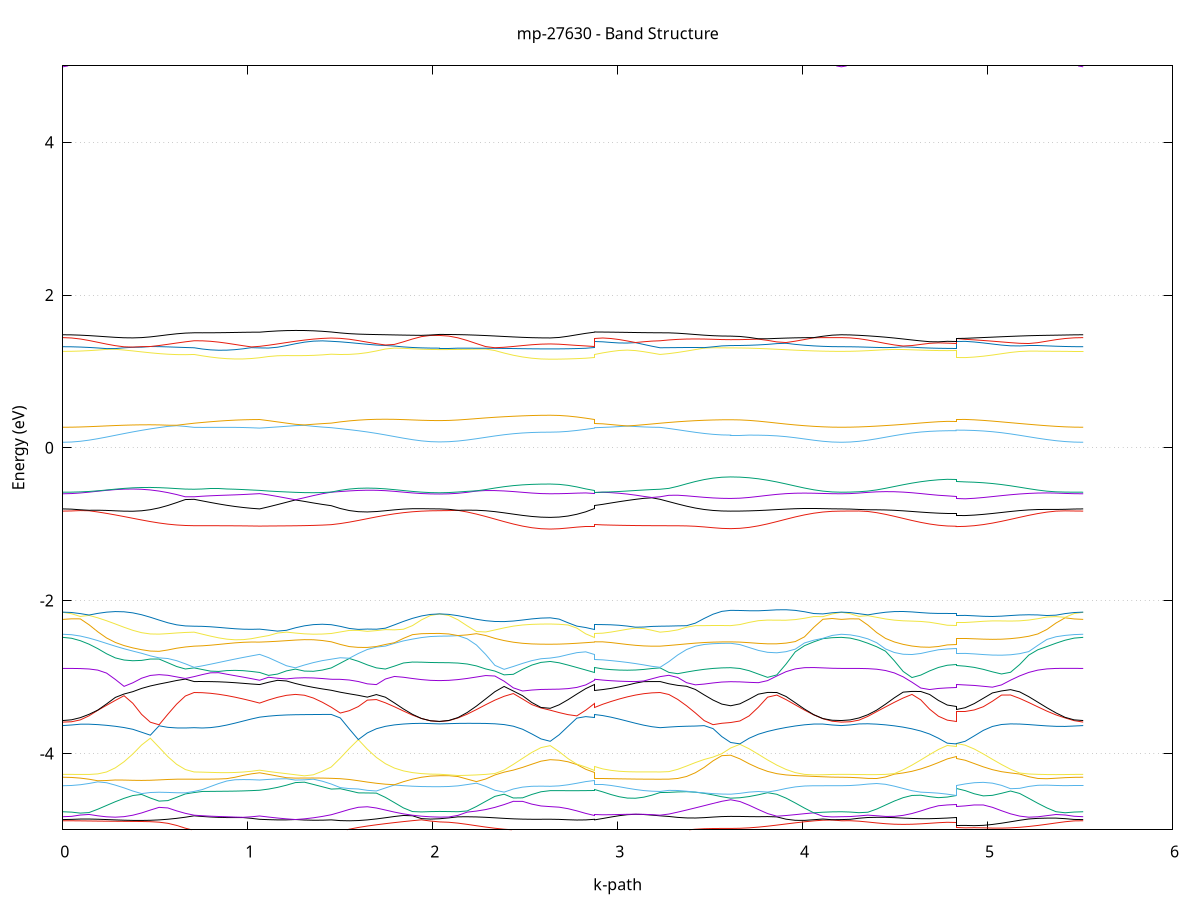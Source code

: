 set title 'mp-27630 - Band Structure'
set xlabel 'k-path'
set ylabel 'Energy (eV)'
set grid y
set yrange [-5:5]
set terminal png size 800,600
set output 'mp-27630_bands_gnuplot.png'
plot '-' using 1:2 with lines notitle, '-' using 1:2 with lines notitle, '-' using 1:2 with lines notitle, '-' using 1:2 with lines notitle, '-' using 1:2 with lines notitle, '-' using 1:2 with lines notitle, '-' using 1:2 with lines notitle, '-' using 1:2 with lines notitle, '-' using 1:2 with lines notitle, '-' using 1:2 with lines notitle, '-' using 1:2 with lines notitle, '-' using 1:2 with lines notitle, '-' using 1:2 with lines notitle, '-' using 1:2 with lines notitle, '-' using 1:2 with lines notitle, '-' using 1:2 with lines notitle, '-' using 1:2 with lines notitle, '-' using 1:2 with lines notitle, '-' using 1:2 with lines notitle, '-' using 1:2 with lines notitle, '-' using 1:2 with lines notitle, '-' using 1:2 with lines notitle, '-' using 1:2 with lines notitle, '-' using 1:2 with lines notitle, '-' using 1:2 with lines notitle, '-' using 1:2 with lines notitle, '-' using 1:2 with lines notitle, '-' using 1:2 with lines notitle, '-' using 1:2 with lines notitle, '-' using 1:2 with lines notitle, '-' using 1:2 with lines notitle, '-' using 1:2 with lines notitle, '-' using 1:2 with lines notitle, '-' using 1:2 with lines notitle, '-' using 1:2 with lines notitle, '-' using 1:2 with lines notitle, '-' using 1:2 with lines notitle, '-' using 1:2 with lines notitle, '-' using 1:2 with lines notitle, '-' using 1:2 with lines notitle, '-' using 1:2 with lines notitle, '-' using 1:2 with lines notitle, '-' using 1:2 with lines notitle, '-' using 1:2 with lines notitle, '-' using 1:2 with lines notitle, '-' using 1:2 with lines notitle, '-' using 1:2 with lines notitle, '-' using 1:2 with lines notitle, '-' using 1:2 with lines notitle, '-' using 1:2 with lines notitle, '-' using 1:2 with lines notitle, '-' using 1:2 with lines notitle, '-' using 1:2 with lines notitle, '-' using 1:2 with lines notitle, '-' using 1:2 with lines notitle, '-' using 1:2 with lines notitle, '-' using 1:2 with lines notitle, '-' using 1:2 with lines notitle, '-' using 1:2 with lines notitle, '-' using 1:2 with lines notitle, '-' using 1:2 with lines notitle, '-' using 1:2 with lines notitle, '-' using 1:2 with lines notitle, '-' using 1:2 with lines notitle, '-' using 1:2 with lines notitle, '-' using 1:2 with lines notitle, '-' using 1:2 with lines notitle, '-' using 1:2 with lines notitle, '-' using 1:2 with lines notitle, '-' using 1:2 with lines notitle, '-' using 1:2 with lines notitle, '-' using 1:2 with lines notitle, '-' using 1:2 with lines notitle, '-' using 1:2 with lines notitle, '-' using 1:2 with lines notitle, '-' using 1:2 with lines notitle, '-' using 1:2 with lines notitle, '-' using 1:2 with lines notitle, '-' using 1:2 with lines notitle, '-' using 1:2 with lines notitle, '-' using 1:2 with lines notitle, '-' using 1:2 with lines notitle, '-' using 1:2 with lines notitle, '-' using 1:2 with lines notitle, '-' using 1:2 with lines notitle, '-' using 1:2 with lines notitle, '-' using 1:2 with lines notitle, '-' using 1:2 with lines notitle, '-' using 1:2 with lines notitle, '-' using 1:2 with lines notitle, '-' using 1:2 with lines notitle, '-' using 1:2 with lines notitle, '-' using 1:2 with lines notitle, '-' using 1:2 with lines notitle, '-' using 1:2 with lines notitle, '-' using 1:2 with lines notitle
0.000000 -44.281361
0.047331 -44.281261
0.094662 -44.281061
0.141993 -44.280761
0.189324 -44.280261
0.236655 -44.279761
0.283987 -44.279061
0.331318 -44.278261
0.378649 -44.277461
0.425980 -44.276561
0.473311 -44.275561
0.520642 -44.274961
0.567973 -44.275961
0.615304 -44.276961
0.662635 -44.277861
0.709966 -44.278761
0.709966 -44.278761
0.754235 -44.278961
0.798504 -44.279261
0.842773 -44.279461
0.887042 -44.279661
0.931311 -44.279861
0.975580 -44.280061
1.019849 -44.280261
1.064117 -44.280461
1.064117 -44.280461
1.112542 -44.280061
1.160967 -44.279661
1.209392 -44.279261
1.257817 -44.278761
1.306242 -44.278261
1.354667 -44.277761
1.403092 -44.277261
1.451517 -44.276661
1.451517 -44.276661
1.500299 -44.275661
1.549080 -44.274961
1.597862 -44.276061
1.646644 -44.277061
1.695425 -44.277961
1.744207 -44.278761
1.792989 -44.279561
1.841770 -44.280161
1.890552 -44.280661
1.939333 -44.281061
1.988115 -44.281261
2.036897 -44.281361
2.036897 -44.281361
2.086783 -44.281361
2.136668 -44.281361
2.186554 -44.281461
2.236440 -44.281561
2.286326 -44.281661
2.336212 -44.281761
2.386097 -44.281861
2.435983 -44.281961
2.485869 -44.282061
2.535755 -44.282161
2.585641 -44.282161
2.635526 -44.282161
2.635526 -44.282161
2.683466 -44.282161
2.731406 -44.281961
2.779346 -44.281561
2.827286 -44.281061
2.875226 -44.280461
2.875226 -44.276661
2.919495 -44.276961
2.963764 -44.277261
3.008033 -44.277461
3.052302 -44.277761
3.096571 -44.278061
3.140840 -44.278261
3.185108 -44.278561
3.229377 -44.278761
3.229377 -44.278761
3.277090 -44.279561
3.324802 -44.280161
3.372515 -44.280761
3.420227 -44.281261
3.467940 -44.281661
3.515652 -44.281961
3.563365 -44.282161
3.611077 -44.282161
3.611077 -44.282161
3.660963 -44.282161
3.710849 -44.282161
3.760735 -44.282061
3.810621 -44.281961
3.860506 -44.281861
3.910392 -44.281761
3.960278 -44.281661
4.010164 -44.281561
4.060050 -44.281461
4.109935 -44.281361
4.159821 -44.281361
4.209707 -44.281361
4.209707 -44.281361
4.257411 -44.281261
4.305115 -44.281161
4.352819 -44.280961
4.400523 -44.280661
4.448227 -44.280261
4.495931 -44.279761
4.543635 -44.279161
4.591339 -44.278561
4.639043 -44.277861
4.686747 -44.277161
4.734451 -44.276461
4.782156 -44.275661
4.829860 -44.275261
4.829860 -44.275261
4.878958 -44.275661
4.928057 -44.276361
4.977155 -44.277061
5.026254 -44.277661
5.075353 -44.278361
5.124451 -44.278961
5.173550 -44.279461
5.222649 -44.279961
5.271747 -44.280361
5.320846 -44.280761
5.369945 -44.280961
5.419043 -44.281161
5.468142 -44.281261
5.517241 -44.281361
e
0.000000 -44.267761
0.047331 -44.267861
0.094662 -44.268061
0.141993 -44.268461
0.189324 -44.268961
0.236655 -44.269561
0.283987 -44.270261
0.331318 -44.271161
0.378649 -44.272061
0.425980 -44.272961
0.473311 -44.273961
0.520642 -44.274561
0.567973 -44.273561
0.615304 -44.272561
0.662635 -44.271661
0.709966 -44.270661
0.709966 -44.270661
0.754235 -44.270461
0.798504 -44.270161
0.842773 -44.269961
0.887042 -44.269761
0.931311 -44.269461
0.975580 -44.269261
1.019849 -44.269061
1.064117 -44.268861
1.064117 -44.268861
1.112542 -44.269261
1.160967 -44.269761
1.209392 -44.270161
1.257817 -44.270661
1.306242 -44.271161
1.354667 -44.271761
1.403092 -44.272361
1.451517 -44.272861
1.451517 -44.272861
1.500299 -44.273961
1.549080 -44.274561
1.597862 -44.273461
1.646644 -44.272461
1.695425 -44.271461
1.744207 -44.270561
1.792989 -44.269761
1.841770 -44.269061
1.890552 -44.268561
1.939333 -44.268161
1.988115 -44.267861
2.036897 -44.267761
2.036897 -44.267761
2.086783 -44.267761
2.136668 -44.267761
2.186554 -44.267661
2.236440 -44.267561
2.286326 -44.267461
2.336212 -44.267361
2.386097 -44.267261
2.435983 -44.267161
2.485869 -44.267061
2.535755 -44.266961
2.585641 -44.266961
2.635526 -44.266961
2.635526 -44.266961
2.683466 -44.267061
2.731406 -44.267261
2.779346 -44.267661
2.827286 -44.268161
2.875226 -44.268861
2.875226 -44.272861
2.919495 -44.272561
2.963764 -44.272361
3.008033 -44.272061
3.052302 -44.271761
3.096571 -44.271461
3.140840 -44.271261
3.185108 -44.270961
3.229377 -44.270661
3.229377 -44.270661
3.277090 -44.269861
3.324802 -44.269161
3.372515 -44.268461
3.420227 -44.267961
3.467940 -44.267561
3.515652 -44.267161
3.563365 -44.266961
3.611077 -44.266961
3.611077 -44.266961
3.660963 -44.266961
3.710849 -44.266961
3.760735 -44.267061
3.810621 -44.267161
3.860506 -44.267261
3.910392 -44.267361
3.960278 -44.267461
4.010164 -44.267561
4.060050 -44.267661
4.109935 -44.267761
4.159821 -44.267761
4.209707 -44.267761
4.209707 -44.267761
4.257411 -44.267861
4.305115 -44.267961
4.352819 -44.268261
4.400523 -44.268661
4.448227 -44.269061
4.495931 -44.269561
4.543635 -44.270161
4.591339 -44.270861
4.639043 -44.271561
4.686747 -44.272361
4.734451 -44.273061
4.782156 -44.273861
4.829860 -44.274361
4.829860 -44.274361
4.878958 -44.273961
4.928057 -44.273261
4.977155 -44.272461
5.026254 -44.271761
5.075353 -44.271161
5.124451 -44.270461
5.173550 -44.269861
5.222649 -44.269361
5.271747 -44.268861
5.320846 -44.268461
5.369945 -44.268161
5.419043 -44.267961
5.468142 -44.267861
5.517241 -44.267761
e
0.000000 -44.169961
0.047331 -44.169961
0.094662 -44.169961
0.141993 -44.169761
0.189324 -44.169661
0.236655 -44.169461
0.283987 -44.169261
0.331318 -44.169061
0.378649 -44.168761
0.425980 -44.168561
0.473311 -44.168261
0.520642 -44.168061
0.567973 -44.167761
0.615304 -44.167561
0.662635 -44.167361
0.709966 -44.167161
0.709966 -44.167161
0.754235 -44.167061
0.798504 -44.166961
0.842773 -44.166961
0.887042 -44.166961
0.931311 -44.166861
0.975580 -44.166861
1.019849 -44.166761
1.064117 -44.166761
1.064117 -44.166761
1.112542 -44.166861
1.160967 -44.166961
1.209392 -44.167061
1.257817 -44.167161
1.306242 -44.167261
1.354667 -44.167361
1.403092 -44.167461
1.451517 -44.167561
1.451517 -44.167561
1.500299 -44.167861
1.549080 -44.168161
1.597862 -44.168461
1.646644 -44.168661
1.695425 -44.168961
1.744207 -44.169161
1.792989 -44.169461
1.841770 -44.169661
1.890552 -44.169761
1.939333 -44.169861
1.988115 -44.169961
2.036897 -44.169961
2.036897 -44.169961
2.086783 -44.169961
2.136668 -44.169861
2.186554 -44.169561
2.236440 -44.169261
2.286326 -44.168961
2.336212 -44.168461
2.386097 -44.168061
2.435983 -44.167561
2.485869 -44.167061
2.535755 -44.166761
2.585641 -44.166461
2.635526 -44.166361
2.635526 -44.166361
2.683466 -44.166361
2.731406 -44.166461
2.779346 -44.166461
2.827286 -44.166561
2.875226 -44.166761
2.875226 -44.167561
2.919495 -44.167561
2.963764 -44.167461
3.008033 -44.167461
3.052302 -44.167361
3.096571 -44.167261
3.140840 -44.167261
3.185108 -44.167161
3.229377 -44.167161
3.229377 -44.167161
3.277090 -44.166961
3.324802 -44.166761
3.372515 -44.166661
3.420227 -44.166561
3.467940 -44.166461
3.515652 -44.166361
3.563365 -44.166361
3.611077 -44.166361
3.611077 -44.166361
3.660963 -44.166461
3.710849 -44.166761
3.760735 -44.167061
3.810621 -44.167561
3.860506 -44.168061
3.910392 -44.168461
3.960278 -44.168961
4.010164 -44.169261
4.060050 -44.169561
4.109935 -44.169861
4.159821 -44.169961
4.209707 -44.169961
4.209707 -44.169961
4.257411 -44.169961
4.305115 -44.169861
4.352819 -44.169761
4.400523 -44.169561
4.448227 -44.169361
4.495931 -44.169161
4.543635 -44.168961
4.591339 -44.168661
4.639043 -44.168461
4.686747 -44.168261
4.734451 -44.168061
4.782156 -44.167961
4.829860 -44.167961
4.829860 -44.167961
4.878958 -44.167961
4.928057 -44.168061
4.977155 -44.168161
5.026254 -44.168361
5.075353 -44.168561
5.124451 -44.168861
5.173550 -44.169061
5.222649 -44.169261
5.271747 -44.169461
5.320846 -44.169661
5.369945 -44.169761
5.419043 -44.169861
5.468142 -44.169961
5.517241 -44.169961
e
0.000000 -44.156361
0.047331 -44.156361
0.094662 -44.156461
0.141993 -44.156561
0.189324 -44.156661
0.236655 -44.156761
0.283987 -44.156861
0.331318 -44.157061
0.378649 -44.157261
0.425980 -44.157461
0.473311 -44.157761
0.520642 -44.157961
0.567973 -44.158261
0.615304 -44.158461
0.662635 -44.158761
0.709966 -44.158961
0.709966 -44.158961
0.754235 -44.159061
0.798504 -44.159161
0.842773 -44.159161
0.887042 -44.159261
0.931311 -44.159361
0.975580 -44.159361
1.019849 -44.159461
1.064117 -44.159561
1.064117 -44.159561
1.112542 -44.159361
1.160967 -44.159261
1.209392 -44.159161
1.257817 -44.158961
1.306242 -44.158861
1.354667 -44.158661
1.403092 -44.158561
1.451517 -44.158361
1.451517 -44.158361
1.500299 -44.158161
1.549080 -44.157861
1.597862 -44.157561
1.646644 -44.157361
1.695425 -44.157161
1.744207 -44.156961
1.792989 -44.156761
1.841770 -44.156661
1.890552 -44.156561
1.939333 -44.156461
1.988115 -44.156461
2.036897 -44.156361
2.036897 -44.156361
2.086783 -44.156461
2.136668 -44.156561
2.186554 -44.156761
2.236440 -44.157061
2.286326 -44.157461
2.336212 -44.157861
2.386097 -44.158361
2.435983 -44.158861
2.485869 -44.159261
2.535755 -44.159661
2.585641 -44.159961
2.635526 -44.160061
2.635526 -44.160061
2.683466 -44.160061
2.731406 -44.159961
2.779346 -44.159861
2.827286 -44.159661
2.875226 -44.159561
2.875226 -44.158361
2.919495 -44.158461
2.963764 -44.158561
3.008033 -44.158661
3.052302 -44.158661
3.096571 -44.158761
3.140840 -44.158861
3.185108 -44.158961
3.229377 -44.158961
3.229377 -44.158961
3.277090 -44.159261
3.324802 -44.159461
3.372515 -44.159561
3.420227 -44.159761
3.467940 -44.159861
3.515652 -44.159961
3.563365 -44.160061
3.611077 -44.160061
3.611077 -44.160061
3.660963 -44.159961
3.710849 -44.159661
3.760735 -44.159261
3.810621 -44.158861
3.860506 -44.158361
3.910392 -44.157861
3.960278 -44.157461
4.010164 -44.157061
4.060050 -44.156761
4.109935 -44.156561
4.159821 -44.156461
4.209707 -44.156361
4.209707 -44.156361
4.257411 -44.156461
4.305115 -44.156461
4.352819 -44.156561
4.400523 -44.156661
4.448227 -44.156861
4.495931 -44.157061
4.543635 -44.157261
4.591339 -44.157461
4.639043 -44.157661
4.686747 -44.157761
4.734451 -44.157961
4.782156 -44.157961
4.829860 -44.158061
4.829860 -44.158061
4.878958 -44.158061
4.928057 -44.157961
4.977155 -44.157861
5.026254 -44.157661
5.075353 -44.157561
5.124451 -44.157361
5.173550 -44.157161
5.222649 -44.156961
5.271747 -44.156761
5.320846 -44.156661
5.369945 -44.156561
5.419043 -44.156461
5.468142 -44.156461
5.517241 -44.156361
e
0.000000 -43.301061
0.047331 -43.301061
0.094662 -43.300961
0.141993 -43.300961
0.189324 -43.300861
0.236655 -43.300761
0.283987 -43.300561
0.331318 -43.300461
0.378649 -43.300261
0.425980 -43.300061
0.473311 -43.299861
0.520642 -43.299661
0.567973 -43.299461
0.615304 -43.299261
0.662635 -43.299061
0.709966 -43.298961
0.709966 -43.298961
0.754235 -43.298961
0.798504 -43.298961
0.842773 -43.299061
0.887042 -43.299061
0.931311 -43.299161
0.975580 -43.299161
1.019849 -43.299261
1.064117 -43.299261
1.064117 -43.299261
1.112542 -43.299161
1.160967 -43.299061
1.209392 -43.299061
1.257817 -43.298961
1.306242 -43.299061
1.354667 -43.299161
1.403092 -43.299261
1.451517 -43.299361
1.451517 -43.299361
1.500299 -43.299561
1.549080 -43.299761
1.597862 -43.299961
1.646644 -43.300161
1.695425 -43.300361
1.744207 -43.300561
1.792989 -43.300661
1.841770 -43.300861
1.890552 -43.300961
1.939333 -43.300961
1.988115 -43.301061
2.036897 -43.301061
2.036897 -43.301061
2.086783 -43.301061
2.136668 -43.300961
2.186554 -43.300961
2.236440 -43.300761
2.286326 -43.300661
2.336212 -43.300561
2.386097 -43.300361
2.435983 -43.300161
2.485869 -43.299961
2.535755 -43.299761
2.585641 -43.299661
2.635526 -43.299661
2.635526 -43.299661
2.683466 -43.299561
2.731406 -43.299561
2.779346 -43.299461
2.827286 -43.299361
2.875226 -43.299261
2.875226 -43.299361
2.919495 -43.299261
2.963764 -43.299261
3.008033 -43.299161
3.052302 -43.299161
3.096571 -43.299061
3.140840 -43.299061
3.185108 -43.298961
3.229377 -43.298961
3.229377 -43.298961
3.277090 -43.299061
3.324802 -43.299161
3.372515 -43.299361
3.420227 -43.299461
3.467940 -43.299461
3.515652 -43.299561
3.563365 -43.299561
3.611077 -43.299661
3.611077 -43.299661
3.660963 -43.299661
3.710849 -43.299761
3.760735 -43.299961
3.810621 -43.300161
3.860506 -43.300361
3.910392 -43.300561
3.960278 -43.300661
4.010164 -43.300761
4.060050 -43.300861
4.109935 -43.300961
4.159821 -43.301061
4.209707 -43.301061
4.209707 -43.301061
4.257411 -43.301061
4.305115 -43.300961
4.352819 -43.300961
4.400523 -43.300861
4.448227 -43.300761
4.495931 -43.300561
4.543635 -43.300461
4.591339 -43.300261
4.639043 -43.300061
4.686747 -43.299961
4.734451 -43.299761
4.782156 -43.299661
4.829860 -43.299661
4.829860 -43.299661
4.878958 -43.299661
4.928057 -43.299761
4.977155 -43.299861
5.026254 -43.300061
5.075353 -43.300261
5.124451 -43.300361
5.173550 -43.300461
5.222649 -43.300661
5.271747 -43.300761
5.320846 -43.300861
5.369945 -43.300961
5.419043 -43.300961
5.468142 -43.301061
5.517241 -43.301061
e
0.000000 -43.296761
0.047331 -43.296861
0.094662 -43.296861
0.141993 -43.296961
0.189324 -43.297061
0.236655 -43.297161
0.283987 -43.297261
0.331318 -43.297461
0.378649 -43.297561
0.425980 -43.297761
0.473311 -43.297961
0.520642 -43.298161
0.567973 -43.298361
0.615304 -43.298561
0.662635 -43.298761
0.709966 -43.298961
0.709966 -43.298961
0.754235 -43.298861
0.798504 -43.298861
0.842773 -43.298761
0.887042 -43.298761
0.931311 -43.298661
0.975580 -43.298661
1.019849 -43.298661
1.064117 -43.298561
1.064117 -43.298561
1.112542 -43.298661
1.160967 -43.298761
1.209392 -43.298861
1.257817 -43.298961
1.306242 -43.298761
1.354667 -43.298661
1.403092 -43.298561
1.451517 -43.298461
1.451517 -43.298461
1.500299 -43.298261
1.549080 -43.298061
1.597862 -43.297861
1.646644 -43.297661
1.695425 -43.297461
1.744207 -43.297361
1.792989 -43.297161
1.841770 -43.297061
1.890552 -43.296961
1.939333 -43.296861
1.988115 -43.296861
2.036897 -43.296761
2.036897 -43.296761
2.086783 -43.296861
2.136668 -43.296861
2.186554 -43.296961
2.236440 -43.297061
2.286326 -43.297161
2.336212 -43.297361
2.386097 -43.297561
2.435983 -43.297661
2.485869 -43.297861
2.535755 -43.298061
2.585641 -43.298161
2.635526 -43.298261
2.635526 -43.298261
2.683466 -43.298261
2.731406 -43.298261
2.779346 -43.298361
2.827286 -43.298461
2.875226 -43.298561
2.875226 -43.298461
2.919495 -43.298561
2.963764 -43.298561
3.008033 -43.298661
3.052302 -43.298761
3.096571 -43.298761
3.140840 -43.298761
3.185108 -43.298861
3.229377 -43.298961
3.229377 -43.298961
3.277090 -43.298761
3.324802 -43.298661
3.372515 -43.298561
3.420227 -43.298461
3.467940 -43.298361
3.515652 -43.298261
3.563365 -43.298261
3.611077 -43.298261
3.611077 -43.298261
3.660963 -43.298161
3.710849 -43.298061
3.760735 -43.297861
3.810621 -43.297661
3.860506 -43.297561
3.910392 -43.297361
3.960278 -43.297161
4.010164 -43.297061
4.060050 -43.296961
4.109935 -43.296861
4.159821 -43.296861
4.209707 -43.296761
4.209707 -43.296761
4.257411 -43.296861
4.305115 -43.296861
4.352819 -43.296961
4.400523 -43.297061
4.448227 -43.297161
4.495931 -43.297261
4.543635 -43.297461
4.591339 -43.297561
4.639043 -43.297761
4.686747 -43.297961
4.734451 -43.298061
4.782156 -43.298161
4.829860 -43.298161
4.829860 -43.298261
4.878958 -43.298161
4.928057 -43.298061
4.977155 -43.297961
5.026254 -43.297761
5.075353 -43.297661
5.124451 -43.297461
5.173550 -43.297361
5.222649 -43.297161
5.271747 -43.297061
5.320846 -43.296961
5.369945 -43.296861
5.419043 -43.296861
5.468142 -43.296761
5.517241 -43.296761
e
0.000000 -16.132161
0.047331 -16.129061
0.094662 -16.119761
0.141993 -16.104461
0.189324 -16.083261
0.236655 -16.056661
0.283987 -16.024861
0.331318 -15.988561
0.378649 -15.948261
0.425980 -15.904661
0.473311 -15.858761
0.520642 -15.811461
0.567973 -15.763961
0.615304 -15.717561
0.662635 -15.673861
0.709966 -15.643061
0.709966 -15.643061
0.754235 -15.648761
0.798504 -15.653461
0.842773 -15.657461
0.887042 -15.661361
0.931311 -15.665261
0.975580 -15.669661
1.019849 -15.675061
1.064117 -15.681461
1.064117 -15.681461
1.112542 -15.666261
1.160967 -15.651061
1.209392 -15.635661
1.257817 -15.620061
1.306242 -15.633761
1.354667 -15.654761
1.403092 -15.677461
1.451517 -15.701861
1.451517 -15.701861
1.500299 -15.748061
1.549080 -15.795161
1.597862 -15.841861
1.646644 -15.886761
1.695425 -15.928761
1.744207 -15.966961
1.792989 -16.000561
1.841770 -16.028961
1.890552 -16.051461
1.939333 -16.067861
1.988115 -16.077861
2.036897 -16.081161
2.036897 -16.081161
2.086783 -16.077661
2.136668 -16.067261
2.186554 -16.050261
2.236440 -16.026761
2.286326 -15.997361
2.336212 -15.962661
2.386097 -15.923561
2.435983 -15.881361
2.485869 -15.837961
2.535755 -15.796761
2.585641 -15.764361
2.635526 -15.751261
2.635526 -15.751261
2.683466 -15.748461
2.731406 -15.739761
2.779346 -15.725561
2.827286 -15.706061
2.875226 -15.681461
2.875226 -15.701861
2.919495 -15.691261
2.963764 -15.681961
3.008033 -15.673561
3.052302 -15.665761
3.096571 -15.658261
3.140840 -15.650661
3.185108 -15.642761
3.229377 -15.643061
3.229377 -15.643061
3.277090 -15.676461
3.324802 -15.706461
3.372515 -15.732661
3.420227 -15.754561
3.467940 -15.771861
3.515652 -15.784361
3.563365 -15.791961
3.611077 -15.794561
3.611077 -15.794561
3.660963 -15.807661
3.710849 -15.840561
3.760735 -15.882561
3.810621 -15.927061
3.860506 -15.970461
3.910392 -16.010561
3.960278 -16.046161
4.010164 -16.076361
4.060050 -16.100461
4.109935 -16.117961
4.159821 -16.128561
4.209707 -16.132161
4.209707 -16.132161
4.257411 -16.129061
4.305115 -16.119761
4.352819 -16.104361
4.400523 -16.083161
4.448227 -16.056461
4.495931 -16.024761
4.543635 -15.988661
4.591339 -15.948861
4.639043 -15.906661
4.686747 -15.863861
4.734451 -15.823661
4.782156 -15.792361
4.829860 -15.779761
4.829860 -15.756661
4.878958 -15.768161
4.928057 -15.797361
4.977155 -15.835661
5.026254 -15.877361
5.075353 -15.919261
5.124451 -15.959661
5.173550 -15.997361
5.222649 -16.031461
5.271747 -16.061261
5.320846 -16.086261
5.369945 -16.106161
5.419043 -16.120461
5.468142 -16.129261
5.517241 -16.132161
e
0.000000 -15.254561
0.047331 -15.253561
0.094662 -15.250661
0.141993 -15.245961
0.189324 -15.239461
0.236655 -15.239061
0.283987 -15.271961
0.331318 -15.308861
0.378649 -15.348861
0.425980 -15.391061
0.473311 -15.434561
0.520642 -15.478561
0.567973 -15.522261
0.615304 -15.564661
0.662635 -15.605161
0.709966 -15.634261
0.709966 -15.634361
0.754235 -15.625261
0.798504 -15.615561
0.842773 -15.605261
0.887042 -15.594561
0.931311 -15.583761
0.975580 -15.573061
1.019849 -15.562961
1.064117 -15.553761
1.064117 -15.553761
1.112542 -15.566261
1.160967 -15.580661
1.209392 -15.596661
1.257817 -15.614461
1.306242 -15.603861
1.354667 -15.586961
1.403092 -15.569061
1.451517 -15.550061
1.451517 -15.550061
1.500299 -15.505461
1.549080 -15.459861
1.597862 -15.414061
1.646644 -15.369161
1.695425 -15.326061
1.744207 -15.285761
1.792989 -15.291861
1.841770 -15.303361
1.890552 -15.312661
1.939333 -15.319361
1.988115 -15.323461
2.036897 -15.324861
2.036897 -15.324861
2.086783 -15.323461
2.136668 -15.319261
2.186554 -15.312261
2.236440 -15.302861
2.286326 -15.291161
2.336212 -15.280361
2.386097 -15.322661
2.435983 -15.367861
2.485869 -15.413961
2.535755 -15.457161
2.585641 -15.490861
2.635526 -15.504361
2.635526 -15.504361
2.683466 -15.505761
2.731406 -15.510361
2.779346 -15.518961
2.827286 -15.533061
2.875226 -15.553761
2.875226 -15.550061
2.919495 -15.565861
2.963764 -15.580761
3.008033 -15.594661
3.052302 -15.607161
3.096571 -15.618361
3.140840 -15.627961
3.185108 -15.636261
3.229377 -15.634261
3.229377 -15.634261
3.277090 -15.602161
3.324802 -15.576461
3.372515 -15.557161
3.420227 -15.543961
3.467940 -15.535561
3.515652 -15.530661
3.563365 -15.528161
3.611077 -15.527461
3.611077 -15.527461
3.660963 -15.513661
3.710849 -15.478861
3.760735 -15.433761
3.810621 -15.385361
3.860506 -15.337361
3.910392 -15.292161
3.960278 -15.251461
4.010164 -15.235561
4.060050 -15.243661
4.109935 -15.249661
4.159821 -15.253361
4.209707 -15.254561
4.209707 -15.254561
4.257411 -15.253661
4.305115 -15.250761
4.352819 -15.246161
4.400523 -15.239861
4.448227 -15.240661
4.495931 -15.275661
4.543635 -15.315361
4.591339 -15.358461
4.639043 -15.403861
4.686747 -15.449261
4.734451 -15.491561
4.782156 -15.524161
4.829860 -15.537161
4.829860 -15.515361
4.878958 -15.504061
4.928057 -15.475361
4.977155 -15.437861
5.026254 -15.397361
5.075353 -15.356861
5.124451 -15.318061
5.173550 -15.282161
5.222649 -15.250261
5.271747 -15.241661
5.320846 -15.246161
5.369945 -15.249861
5.419043 -15.252461
5.468142 -15.254061
5.517241 -15.254561
e
0.000000 -15.157261
0.047331 -15.160761
0.094662 -15.171061
0.141993 -15.187861
0.189324 -15.210761
0.236655 -15.231461
0.283987 -15.222561
0.331318 -15.213961
0.378649 -15.209861
0.425980 -15.214961
0.473311 -15.225061
0.520642 -15.236461
0.567973 -15.247661
0.615304 -15.257461
0.662635 -15.264761
0.709966 -15.268761
0.709966 -15.268761
0.754235 -15.267061
0.798504 -15.265161
0.842773 -15.263061
0.887042 -15.261061
0.931311 -15.259161
0.975580 -15.257361
1.019849 -15.255761
1.064117 -15.254061
1.064117 -15.254061
1.112542 -15.258661
1.160967 -15.262461
1.209392 -15.265261
1.257817 -15.267061
1.306242 -15.267561
1.354667 -15.266961
1.403092 -15.265161
1.451517 -15.262261
1.451517 -15.262261
1.500299 -15.252961
1.549080 -15.242361
1.597862 -15.236361
1.646644 -15.247761
1.695425 -15.263361
1.744207 -15.278361
1.792989 -15.249361
1.841770 -15.217661
1.890552 -15.191561
1.939333 -15.172061
1.988115 -15.159861
2.036897 -15.155661
2.036897 -15.155661
2.086783 -15.156561
2.136668 -15.165261
2.186554 -15.184261
2.236440 -15.210161
2.286326 -15.242561
2.336212 -15.277561
2.386097 -15.262561
2.435983 -15.246861
2.485869 -15.231661
2.535755 -15.219461
2.585641 -15.213161
2.635526 -15.211561
2.635526 -15.211561
2.683466 -15.214261
2.731406 -15.221861
2.779346 -15.232661
2.827286 -15.244261
2.875226 -15.254061
2.875226 -15.262261
2.919495 -15.265061
2.963764 -15.267461
3.008033 -15.269261
3.052302 -15.270361
3.096571 -15.270861
3.140840 -15.270761
3.185108 -15.270061
3.229377 -15.268761
3.229377 -15.268761
3.277090 -15.268961
3.324802 -15.264761
3.372515 -15.256661
3.420227 -15.245961
3.467940 -15.234561
3.515652 -15.224461
3.563365 -15.217661
3.611077 -15.215261
3.611077 -15.215261
3.660963 -15.214461
3.710849 -15.212361
3.760735 -15.209161
3.810621 -15.205961
3.860506 -15.206661
3.910392 -15.215061
3.960278 -15.225761
4.010164 -15.216261
4.060050 -15.187761
4.109935 -15.166661
4.159821 -15.158361
4.209707 -15.157261
4.209707 -15.157261
4.257411 -15.160261
4.305115 -15.170161
4.352819 -15.187261
4.400523 -15.210861
4.448227 -15.231961
4.495931 -15.223061
4.543635 -15.213561
4.591339 -15.204861
4.639043 -15.199761
4.686747 -15.199061
4.734451 -15.200061
4.782156 -15.201061
4.829860 -15.201461
4.829860 -15.211861
4.878958 -15.211361
4.928057 -15.209961
4.977155 -15.208361
5.026254 -15.208961
5.075353 -15.214261
5.124451 -15.221661
5.173550 -15.228861
5.222649 -15.235061
5.271747 -15.221361
5.320846 -15.198161
5.369945 -15.179861
5.419043 -15.166861
5.468142 -15.159461
5.517241 -15.157261
e
0.000000 -15.149361
0.047331 -15.149961
0.094662 -15.151961
0.141993 -15.155261
0.189324 -15.159961
0.236655 -15.165861
0.283987 -15.172861
0.331318 -15.179661
0.378649 -15.182261
0.425980 -15.175861
0.473311 -15.164561
0.520642 -15.151861
0.567973 -15.138861
0.615304 -15.126461
0.662635 -15.115561
0.709966 -15.109361
0.709966 -15.109361
0.754235 -15.116561
0.798504 -15.124461
0.842773 -15.132861
0.887042 -15.141061
0.931311 -15.148761
0.975580 -15.155361
1.019849 -15.160461
1.064117 -15.163761
1.064117 -15.163761
1.112542 -15.159461
1.160967 -15.153261
1.209392 -15.145461
1.257817 -15.136561
1.306242 -15.142761
1.354667 -15.153261
1.403092 -15.163261
1.451517 -15.172161
1.451517 -15.172161
1.500299 -15.189561
1.549080 -15.206761
1.597862 -15.218161
1.646644 -15.211361
1.695425 -15.199461
1.744207 -15.187661
1.792989 -15.176861
1.841770 -15.167461
1.890552 -15.159861
1.939333 -15.154361
1.988115 -15.150961
2.036897 -15.149761
2.036897 -15.149761
2.086783 -15.153661
2.136668 -15.158961
2.186554 -15.162661
2.236440 -15.167361
2.286326 -15.172761
2.336212 -15.178261
2.386097 -15.183361
2.435983 -15.187661
2.485869 -15.190261
2.535755 -15.189561
2.585641 -15.184761
2.635526 -15.181361
2.635526 -15.181361
2.683466 -15.180661
2.731406 -15.178461
2.779346 -15.174861
2.827286 -15.169861
2.875226 -15.163761
2.875226 -15.172161
2.919495 -15.165561
2.963764 -15.157461
3.008033 -15.148261
3.052302 -15.138561
3.096571 -15.128861
3.140840 -15.119861
3.185108 -15.112361
3.229377 -15.109261
3.229377 -15.109361
3.277090 -15.113361
3.324802 -15.116961
3.372515 -15.120061
3.420227 -15.122661
3.467940 -15.124661
3.515652 -15.126161
3.563365 -15.127061
3.611077 -15.127361
3.611077 -15.127361
3.660963 -15.135461
3.710849 -15.149661
3.760735 -15.164461
3.810621 -15.177861
3.860506 -15.185761
3.910392 -15.184161
3.960278 -15.178561
4.010164 -15.172261
4.060050 -15.166361
4.109935 -15.161461
4.159821 -15.153661
4.209707 -15.149361
4.209707 -15.149361
4.257411 -15.150561
4.305115 -15.153361
4.352819 -15.156961
4.400523 -15.161361
4.448227 -15.166061
4.495931 -15.170761
4.543635 -15.174761
4.591339 -15.176461
4.639043 -15.173361
4.686747 -15.164661
4.734451 -15.153661
4.782156 -15.142961
4.829860 -15.137461
4.829860 -15.166261
4.878958 -15.170361
4.928057 -15.178761
4.977155 -15.187261
5.026254 -15.192261
5.075353 -15.191161
5.124451 -15.186661
5.173550 -15.180961
5.222649 -15.174761
5.271747 -15.168561
5.320846 -15.162861
5.369945 -15.157861
5.419043 -15.153661
5.468142 -15.150561
5.517241 -15.149361
e
0.000000 -15.039061
0.047331 -15.039461
0.094662 -15.040561
0.141993 -15.042561
0.189324 -15.045561
0.236655 -15.051061
0.283987 -15.057061
0.331318 -15.063261
0.378649 -15.069361
0.425980 -15.075161
0.473311 -15.080561
0.520642 -15.085461
0.567973 -15.090361
0.615304 -15.096961
0.662635 -15.103361
0.709966 -15.108461
0.709966 -15.108461
0.754235 -15.109661
0.798504 -15.113061
0.842773 -15.116861
0.887042 -15.120061
0.931311 -15.122461
0.975580 -15.123861
1.019849 -15.124061
1.064117 -15.123461
1.064117 -15.123461
1.112542 -15.120161
1.160967 -15.118861
1.209392 -15.123461
1.257817 -15.132361
1.306242 -15.126761
1.354667 -15.116761
1.403092 -15.106861
1.451517 -15.097461
1.451517 -15.097461
1.500299 -15.089261
1.549080 -15.081261
1.597862 -15.073461
1.646644 -15.066061
1.695425 -15.059461
1.744207 -15.053661
1.792989 -15.048861
1.841770 -15.045261
1.890552 -15.042861
1.939333 -15.041561
1.988115 -15.040961
2.036897 -15.040761
2.036897 -15.040761
2.086783 -15.041561
2.136668 -15.043861
2.186554 -15.047461
2.236440 -15.052161
2.286326 -15.057661
2.336212 -15.063561
2.386097 -15.070761
2.435983 -15.082761
2.485869 -15.095861
2.535755 -15.109061
2.585641 -15.120461
2.635526 -15.125461
2.635526 -15.125461
2.683466 -15.125961
2.731406 -15.126761
2.779346 -15.126861
2.827286 -15.125661
2.875226 -15.123461
2.875226 -15.097461
2.919495 -15.094961
2.963764 -15.093261
3.008033 -15.092561
3.052302 -15.093061
3.096571 -15.095061
3.140840 -15.098361
3.185108 -15.103161
3.229377 -15.108461
3.229377 -15.108461
3.277090 -15.106561
3.324802 -15.106561
3.372515 -15.106661
3.420227 -15.106661
3.467940 -15.106461
3.515652 -15.106061
3.563365 -15.105661
3.611077 -15.105461
3.611077 -15.105461
3.660963 -15.098061
3.710849 -15.085861
3.760735 -15.074061
3.810621 -15.065161
3.860506 -15.060561
3.910392 -15.055761
3.960278 -15.051061
4.010164 -15.046861
4.060050 -15.043461
4.109935 -15.040961
4.159821 -15.039561
4.209707 -15.039061
4.209707 -15.039061
4.257411 -15.039361
4.305115 -15.040561
4.352819 -15.042761
4.400523 -15.046261
4.448227 -15.050961
4.495931 -15.056361
4.543635 -15.062061
4.591339 -15.067561
4.639043 -15.074761
4.686747 -15.084561
4.734451 -15.095061
4.782156 -15.104961
4.829860 -15.110161
4.829860 -15.136261
4.878958 -15.131861
4.928057 -15.122261
4.977155 -15.111361
5.026254 -15.100161
5.075353 -15.089361
5.124451 -15.079261
5.173550 -15.070061
5.222649 -15.061861
5.271747 -15.054861
5.320846 -15.049161
5.369945 -15.044761
5.419043 -15.041561
5.468142 -15.039661
5.517241 -15.039061
e
0.000000 -15.034161
0.047331 -15.034961
0.094662 -15.037261
0.141993 -15.040861
0.189324 -15.045261
0.236655 -15.048961
0.283987 -15.053361
0.331318 -15.058461
0.378649 -15.064161
0.425980 -15.070361
0.473311 -15.076861
0.520642 -15.083561
0.567973 -15.089861
0.615304 -15.093461
0.662635 -15.095861
0.709966 -15.095161
0.709966 -15.095161
0.754235 -15.092561
0.798504 -15.089161
0.842773 -15.086461
0.887042 -15.085061
0.931311 -15.084861
0.975580 -15.085761
1.019849 -15.087461
1.064117 -15.089561
1.064117 -15.089561
1.112542 -15.095961
1.160967 -15.100861
1.209392 -15.100361
1.257817 -15.096061
1.306242 -15.090961
1.354667 -15.085861
1.403092 -15.081261
1.451517 -15.077461
1.451517 -15.077461
1.500299 -15.072461
1.549080 -15.067261
1.597862 -15.062161
1.646644 -15.057061
1.695425 -15.052161
1.744207 -15.047661
1.792989 -15.043661
1.841770 -15.040161
1.890552 -15.037261
1.939333 -15.035161
1.988115 -15.033861
2.036897 -15.033461
2.036897 -15.033461
2.086783 -15.034061
2.136668 -15.036161
2.186554 -15.039661
2.236440 -15.044761
2.286326 -15.051661
2.336212 -15.060361
2.386097 -15.069361
2.435983 -15.074761
2.485869 -15.079461
2.535755 -15.082961
2.585641 -15.085161
2.635526 -15.085961
2.635526 -15.085961
2.683466 -15.085261
2.731406 -15.084161
2.779346 -15.083861
2.827286 -15.085561
2.875226 -15.089561
2.875226 -15.077461
2.919495 -15.078161
2.963764 -15.079561
3.008033 -15.081561
3.052302 -15.084261
3.096571 -15.087361
3.140840 -15.090861
3.185108 -15.094061
3.229377 -15.095161
3.229377 -15.095161
3.277090 -15.090461
3.324802 -15.085061
3.372515 -15.080561
3.420227 -15.077361
3.467940 -15.075561
3.515652 -15.074761
3.563365 -15.074661
3.611077 -15.074661
3.611077 -15.074661
3.660963 -15.073961
3.710849 -15.072061
3.760735 -15.069061
3.810621 -15.063561
3.860506 -15.054761
3.910392 -15.047661
3.960278 -15.042361
4.010164 -15.038661
4.060050 -15.036361
4.109935 -15.034961
4.159821 -15.034361
4.209707 -15.034161
4.209707 -15.034161
4.257411 -15.034861
4.305115 -15.036661
4.352819 -15.039361
4.400523 -15.042761
4.448227 -15.046861
4.495931 -15.051961
4.543635 -15.058261
4.591339 -15.065861
4.639043 -15.072461
4.686747 -15.076761
4.734451 -15.080061
4.782156 -15.082061
4.829860 -15.082761
4.829860 -15.069361
4.878958 -15.068861
4.928057 -15.067561
4.977155 -15.065361
5.026254 -15.062561
5.075353 -15.059161
5.124451 -15.055461
5.173550 -15.051461
5.222649 -15.047461
5.271747 -15.043761
5.320846 -15.040461
5.369945 -15.037761
5.419043 -15.035761
5.468142 -15.034561
5.517241 -15.034161
e
0.000000 -5.705161
0.047331 -5.705161
0.094662 -5.705061
0.141993 -5.703861
0.189324 -5.700261
0.236655 -5.693061
0.283987 -5.680961
0.331318 -5.663061
0.378649 -5.638761
0.425980 -5.607761
0.473311 -5.570261
0.520642 -5.526761
0.567973 -5.478561
0.615304 -5.427461
0.662635 -5.375861
0.709966 -5.331261
0.709966 -5.331261
0.754235 -5.343361
0.798504 -5.356561
0.842773 -5.371061
0.887042 -5.387061
0.931311 -5.404661
0.975580 -5.424161
1.019849 -5.445361
1.064117 -5.468261
1.064117 -5.468261
1.112542 -5.436961
1.160967 -5.407461
1.209392 -5.379161
1.257817 -5.356761
1.306242 -5.382861
1.354667 -5.407261
1.403092 -5.429861
1.451517 -5.451061
1.451517 -5.451061
1.500299 -5.507061
1.549080 -5.558761
1.597862 -5.603961
1.646644 -5.641361
1.695425 -5.670261
1.744207 -5.690761
1.792989 -5.703161
1.841770 -5.708761
1.890552 -5.709161
1.939333 -5.706661
1.988115 -5.703861
2.036897 -5.702661
2.036897 -5.702661
2.086783 -5.703661
2.136668 -5.705761
2.186554 -5.707361
2.236440 -5.706661
2.286326 -5.702861
2.336212 -5.696661
2.386097 -5.689461
2.435983 -5.683261
2.485869 -5.679161
2.535755 -5.677161
2.585641 -5.676561
2.635526 -5.676461
2.635526 -5.676461
2.683466 -5.666861
2.731406 -5.638461
2.779346 -5.593261
2.827286 -5.534661
2.875226 -5.468261
2.875226 -5.451061
2.919495 -5.425561
2.963764 -5.402061
3.008033 -5.381461
3.052302 -5.364261
3.096571 -5.350661
3.140840 -5.340461
3.185108 -5.332861
3.229377 -5.331261
3.229377 -5.331261
3.277090 -5.390661
3.324802 -5.465261
3.372515 -5.542561
3.420227 -5.613661
3.467940 -5.672961
3.515652 -5.717361
3.563365 -5.744661
3.611077 -5.753961
3.611077 -5.753961
3.660963 -5.752361
3.710849 -5.748061
3.760735 -5.741761
3.810621 -5.734961
3.860506 -5.728761
3.910392 -5.724061
3.960278 -5.720561
4.010164 -5.717461
4.060050 -5.713861
4.109935 -5.709761
4.159821 -5.706461
4.209707 -5.705161
4.209707 -5.705161
4.257411 -5.705261
4.305115 -5.705461
4.352819 -5.704461
4.400523 -5.701461
4.448227 -5.696161
4.495931 -5.689361
4.543635 -5.682461
4.591339 -5.676961
4.639043 -5.673861
4.686747 -5.672961
4.734451 -5.673361
4.782156 -5.674161
4.829860 -5.674561
4.829860 -5.753461
4.878958 -5.752661
4.928057 -5.750561
4.977155 -5.747461
5.026254 -5.744161
5.075353 -5.741061
5.124451 -5.738561
5.173550 -5.736261
5.222649 -5.733461
5.271747 -5.729561
5.320846 -5.724261
5.369945 -5.717961
5.419043 -5.711661
5.468142 -5.706861
5.517241 -5.705161
e
0.000000 -5.455661
0.047331 -5.453061
0.094662 -5.445261
0.141993 -5.432961
0.189324 -5.417161
0.236655 -5.399161
0.283987 -5.380261
0.331318 -5.361961
0.378649 -5.344861
0.425980 -5.329161
0.473311 -5.314761
0.520642 -5.301561
0.567973 -5.290861
0.615304 -5.286361
0.662635 -5.296161
0.709966 -5.326861
0.709966 -5.326861
0.754235 -5.321261
0.798504 -5.315061
0.842773 -5.307461
0.887042 -5.297861
0.931311 -5.286261
0.975580 -5.273061
1.019849 -5.258861
1.064117 -5.244561
1.064117 -5.244561
1.112542 -5.271961
1.160967 -5.300561
1.209392 -5.329161
1.257817 -5.351761
1.306242 -5.325661
1.354667 -5.302061
1.403092 -5.282861
1.451517 -5.269561
1.451517 -5.269561
1.500299 -5.259761
1.549080 -5.253161
1.597862 -5.243761
1.646644 -5.229261
1.695425 -5.208961
1.744207 -5.183761
1.792989 -5.154961
1.841770 -5.125461
1.890552 -5.098261
1.939333 -5.076761
1.988115 -5.063461
2.036897 -5.058961
2.036897 -5.058961
2.086783 -5.061561
2.136668 -5.069661
2.186554 -5.083961
2.236440 -5.103061
2.286326 -5.123661
2.336212 -5.141161
2.386097 -5.151761
2.435983 -5.153661
2.485869 -5.147661
2.535755 -5.137761
2.585641 -5.128961
2.635526 -5.125461
2.635526 -5.125461
2.683466 -5.129861
2.731406 -5.143461
2.779346 -5.166761
2.827286 -5.200561
2.875226 -5.244561
2.875226 -5.269561
2.919495 -5.271961
2.963764 -5.276561
3.008033 -5.282861
3.052302 -5.290761
3.096571 -5.299661
3.140840 -5.309461
3.185108 -5.320061
3.229377 -5.326861
3.229377 -5.326861
3.277090 -5.285061
3.324802 -5.251761
3.372515 -5.228061
3.420227 -5.213061
3.467940 -5.204761
3.515652 -5.200861
3.563365 -5.199461
3.611077 -5.199061
3.611077 -5.199061
3.660963 -5.207361
3.710849 -5.230161
3.760735 -5.262861
3.810621 -5.299461
3.860506 -5.335161
3.910392 -5.366861
3.960278 -5.393361
4.010164 -5.415061
4.060050 -5.432261
4.109935 -5.444961
4.159821 -5.452961
4.209707 -5.455661
4.209707 -5.455661
4.257411 -5.452861
4.305115 -5.444761
4.352819 -5.431761
4.400523 -5.414661
4.448227 -5.393861
4.495931 -5.369661
4.543635 -5.341961
4.591339 -5.310761
4.639043 -5.277061
4.686747 -5.243861
4.734451 -5.215261
4.782156 -5.195961
4.829860 -5.189161
4.829860 -5.141861
4.878958 -5.147861
4.928057 -5.164961
4.977155 -5.190461
5.026254 -5.220461
5.075353 -5.251761
5.124451 -5.282561
5.173550 -5.312761
5.222649 -5.342361
5.271747 -5.371261
5.320846 -5.398361
5.369945 -5.421861
5.419043 -5.440161
5.468142 -5.451761
5.517241 -5.455661
e
0.000000 -4.881761
0.047331 -4.882161
0.094662 -4.883261
0.141993 -4.884661
0.189324 -4.886161
0.236655 -4.887361
0.283987 -4.888461
0.331318 -4.889661
0.378649 -4.890661
0.425980 -4.891661
0.473311 -4.894061
0.520642 -4.900461
0.567973 -4.915361
0.615304 -4.942861
0.662635 -4.979261
0.709966 -5.007861
0.709966 -5.007861
0.754235 -5.007861
0.798504 -5.011061
0.842773 -5.017261
0.887042 -5.025561
0.931311 -5.034461
0.975580 -5.042461
1.019849 -5.048261
1.064117 -5.051161
1.064117 -5.051161
1.112542 -5.063561
1.160967 -5.075361
1.209392 -5.085961
1.257817 -5.093761
1.306242 -5.096661
1.354667 -5.092061
1.403092 -5.077561
1.451517 -5.052961
1.451517 -5.052961
1.500299 -5.020661
1.549080 -4.992261
1.597862 -4.969661
1.646644 -4.951061
1.695425 -4.934861
1.744207 -4.919961
1.792989 -4.906061
1.841770 -4.893061
1.890552 -4.880861
1.939333 -4.869661
1.988115 -4.885561
2.036897 -4.896961
2.036897 -4.896961
2.086783 -4.901461
2.136668 -4.913061
2.186554 -4.929161
2.236440 -4.946961
2.286326 -4.964461
2.336212 -4.980061
2.386097 -4.992561
2.435983 -5.001361
2.485869 -5.006561
2.535755 -5.009061
2.585641 -5.009961
2.635526 -5.010061
2.635526 -5.010061
2.683466 -5.011161
2.731406 -5.015261
2.779346 -5.023561
2.827286 -5.036361
2.875226 -5.051161
2.875226 -5.052961
2.919495 -5.048261
2.963764 -5.042061
3.008033 -5.035161
3.052302 -5.028061
3.096571 -5.021261
3.140840 -5.015361
3.185108 -5.010661
3.229377 -5.007861
3.229377 -5.007861
3.277090 -5.018061
3.324802 -5.013561
3.372515 -5.002861
3.420227 -4.992661
3.467940 -4.986161
3.515652 -4.983361
3.563365 -4.982661
3.611077 -4.982561
3.611077 -4.982561
3.660963 -4.980561
3.710849 -4.974661
3.760735 -4.965261
3.810621 -4.953061
3.860506 -4.938861
3.910392 -4.923961
3.960278 -4.909161
4.010164 -4.895361
4.060050 -4.883561
4.109935 -4.874461
4.159821 -4.872061
4.209707 -4.881761
4.209707 -4.881761
4.257411 -4.881461
4.305115 -4.887561
4.352819 -4.898461
4.400523 -4.910361
4.448227 -4.920561
4.495931 -4.927161
4.543635 -4.929361
4.591339 -4.927461
4.639043 -4.922261
4.686747 -4.914961
4.734451 -4.907361
4.782156 -4.901861
4.829860 -4.899961
4.829860 -4.975661
4.878958 -4.974561
4.928057 -4.973061
4.977155 -4.974761
5.026254 -4.977861
5.075353 -4.978361
5.124451 -4.975061
5.173550 -4.967661
5.222649 -4.956861
5.271747 -4.943361
5.320846 -4.927761
5.369945 -4.910961
5.419043 -4.894961
5.468142 -4.883561
5.517241 -4.881761
e
0.000000 -4.866561
0.047331 -4.863761
0.094662 -4.859761
0.141993 -4.859361
0.189324 -4.861961
0.236655 -4.866061
0.283987 -4.870761
0.331318 -4.874761
0.378649 -4.877361
0.425980 -4.877861
0.473311 -4.875761
0.520642 -4.870561
0.567973 -4.862161
0.615304 -4.850461
0.662635 -4.835461
0.709966 -4.817261
0.709966 -4.817261
0.754235 -4.825761
0.798504 -4.832661
0.842773 -4.837461
0.887042 -4.839961
0.931311 -4.839761
0.975580 -4.840461
1.019849 -4.850361
1.064117 -4.862961
1.064117 -4.862961
1.112542 -4.867561
1.160967 -4.870661
1.209392 -4.870361
1.257817 -4.865961
1.306242 -4.872061
1.354667 -4.875061
1.403092 -4.874461
1.451517 -4.870361
1.451517 -4.870361
1.500299 -4.880061
1.549080 -4.882561
1.597862 -4.879161
1.646644 -4.870561
1.695425 -4.857961
1.744207 -4.842561
1.792989 -4.826161
1.841770 -4.812661
1.890552 -4.816661
1.939333 -4.853761
1.988115 -4.860161
2.036897 -4.855761
2.036897 -4.855761
2.086783 -4.844261
2.136668 -4.830461
2.186554 -4.829761
2.236440 -4.831861
2.286326 -4.836761
2.336212 -4.843461
2.386097 -4.850561
2.435983 -4.856761
2.485869 -4.860861
2.535755 -4.862561
2.585641 -4.862461
2.635526 -4.862061
2.635526 -4.862061
2.683466 -4.864161
2.731406 -4.868861
2.779346 -4.872261
2.827286 -4.870761
2.875226 -4.862961
2.875226 -4.870361
2.919495 -4.852261
2.963764 -4.833261
3.008033 -4.815661
3.052302 -4.802561
3.096571 -4.797361
3.140840 -4.800161
3.185108 -4.807961
3.229377 -4.817261
3.229377 -4.817261
3.277090 -4.825761
3.324802 -4.837961
3.372515 -4.844961
3.420227 -4.845961
3.467940 -4.841261
3.515652 -4.833761
3.563365 -4.827261
3.611077 -4.824761
3.611077 -4.824761
3.660963 -4.825661
3.710849 -4.827661
3.760735 -4.828761
3.810621 -4.827361
3.860506 -4.831261
3.910392 -4.861261
3.960278 -4.876161
4.010164 -4.877061
4.060050 -4.868361
4.109935 -4.859261
4.159821 -4.868561
4.209707 -4.866561
4.209707 -4.866561
4.257411 -4.862861
4.305115 -4.848861
4.352819 -4.839261
4.400523 -4.836861
4.448227 -4.836961
4.495931 -4.840961
4.543635 -4.846961
4.591339 -4.851861
4.639043 -4.854661
4.686747 -4.854761
4.734451 -4.851561
4.782156 -4.846561
4.829860 -4.843961
4.829860 -4.940661
4.878958 -4.942961
4.928057 -4.945961
4.977155 -4.942061
5.026254 -4.930361
5.075353 -4.914061
5.124451 -4.895261
5.173550 -4.875861
5.222649 -4.858661
5.271747 -4.850561
5.320846 -4.847461
5.369945 -4.847361
5.419043 -4.854461
5.468142 -4.864761
5.517241 -4.866561
e
0.000000 -4.828961
0.047331 -4.824361
0.094662 -4.807061
0.141993 -4.799361
0.189324 -4.817061
0.236655 -4.830361
0.283987 -4.835061
0.331318 -4.828261
0.378649 -4.809361
0.425980 -4.779661
0.473311 -4.742061
0.520642 -4.706561
0.567973 -4.714161
0.615304 -4.752261
0.662635 -4.784861
0.709966 -4.808961
0.709966 -4.808961
0.754235 -4.816161
0.798504 -4.822061
0.842773 -4.826161
0.887042 -4.829461
0.931311 -4.833761
0.975580 -4.836661
1.019849 -4.829961
1.064117 -4.819361
1.064117 -4.819361
1.112542 -4.833461
1.160967 -4.846161
1.209392 -4.857161
1.257817 -4.865861
1.306242 -4.856761
1.354667 -4.843261
1.403092 -4.825361
1.451517 -4.803261
1.451517 -4.803261
1.500299 -4.769361
1.549080 -4.733861
1.597862 -4.705661
1.646644 -4.698661
1.695425 -4.714961
1.744207 -4.741461
1.792989 -4.768461
1.841770 -4.791761
1.890552 -4.809561
1.939333 -4.822061
1.988115 -4.830461
2.036897 -4.834061
2.036897 -4.834061
2.086783 -4.832761
2.136668 -4.811261
2.186554 -4.768961
2.236440 -4.755161
2.286326 -4.735561
2.336212 -4.706861
2.386097 -4.670261
2.435983 -4.627661
2.485869 -4.628161
2.535755 -4.664161
2.585641 -4.688261
2.635526 -4.696961
2.635526 -4.696961
2.683466 -4.704061
2.731406 -4.723761
2.779346 -4.752361
2.827286 -4.785561
2.875226 -4.819361
2.875226 -4.803261
2.919495 -4.803761
2.963764 -4.802561
3.008033 -4.800061
3.052302 -4.797461
3.096571 -4.796161
3.140840 -4.797561
3.185108 -4.802161
3.229377 -4.808961
3.229377 -4.808961
3.277090 -4.794161
3.324802 -4.768861
3.372515 -4.741661
3.420227 -4.713361
3.467940 -4.684461
3.515652 -4.655461
3.563365 -4.627061
3.611077 -4.606961
3.611077 -4.606961
3.660963 -4.629961
3.710849 -4.678561
3.760735 -4.734461
3.810621 -4.787661
3.860506 -4.822261
3.910392 -4.813461
3.960278 -4.801861
4.010164 -4.789461
4.060050 -4.778361
4.109935 -4.823561
4.159821 -4.831861
4.209707 -4.828961
4.209707 -4.828961
4.257411 -4.826861
4.305115 -4.818461
4.352819 -4.808261
4.400523 -4.816361
4.448227 -4.825261
4.495931 -4.824361
4.543635 -4.811361
4.591339 -4.787261
4.639043 -4.753661
4.686747 -4.715961
4.734451 -4.685561
4.782156 -4.675061
4.829860 -4.675261
4.829860 -4.693161
4.878958 -4.687261
4.928057 -4.675061
4.977155 -4.675161
5.026254 -4.705961
5.075353 -4.750361
5.124451 -4.791261
5.173550 -4.820861
5.222649 -4.835261
5.271747 -4.830061
5.320846 -4.814961
5.369945 -4.800161
5.419043 -4.806361
5.468142 -4.823061
5.517241 -4.828961
e
0.000000 -4.764061
0.047331 -4.768861
0.094662 -4.781761
0.141993 -4.774461
0.189324 -4.730761
0.236655 -4.681661
0.283987 -4.632561
0.331318 -4.588161
0.378649 -4.551861
0.425980 -4.537261
0.473311 -4.584161
0.520642 -4.624761
0.567973 -4.618161
0.615304 -4.574661
0.662635 -4.530661
0.709966 -4.512761
0.709966 -4.512761
0.754235 -4.498561
0.798504 -4.497561
0.842773 -4.496361
0.887042 -4.495361
0.931311 -4.493861
0.975580 -4.491261
1.019849 -4.487361
1.064117 -4.482461
1.064117 -4.482461
1.112542 -4.467261
1.160967 -4.445061
1.209392 -4.416361
1.257817 -4.382161
1.306242 -4.376861
1.354667 -4.406361
1.403092 -4.436761
1.451517 -4.467261
1.451517 -4.467261
1.500299 -4.462261
1.549080 -4.489061
1.597862 -4.516761
1.646644 -4.518161
1.695425 -4.520061
1.744207 -4.575861
1.792989 -4.644261
1.841770 -4.713661
1.890552 -4.761561
1.939333 -4.766361
1.988115 -4.762061
2.036897 -4.760161
2.036897 -4.760161
2.086783 -4.761561
2.136668 -4.763661
2.186554 -4.753561
2.236440 -4.695261
2.286326 -4.627961
2.336212 -4.562661
2.386097 -4.534561
2.435983 -4.583961
2.485869 -4.581961
2.535755 -4.537761
2.585641 -4.502461
2.635526 -4.487761
2.635526 -4.487761
2.683466 -4.487861
2.731406 -4.488061
2.779346 -4.488361
2.827286 -4.487361
2.875226 -4.482461
2.875226 -4.467261
2.919495 -4.503961
2.963764 -4.538661
3.008033 -4.567361
3.052302 -4.584961
3.096571 -4.587161
3.140840 -4.573361
3.185108 -4.547061
3.229377 -4.512761
3.229377 -4.512761
3.277090 -4.510461
3.324802 -4.504461
3.372515 -4.501661
3.420227 -4.507761
3.467940 -4.522661
3.515652 -4.543461
3.563365 -4.567561
3.611077 -4.586361
3.611077 -4.586361
3.660963 -4.580761
3.710849 -4.565161
3.760735 -4.542061
3.810621 -4.514561
3.860506 -4.535261
3.910392 -4.585361
3.960278 -4.648861
4.010164 -4.715961
4.060050 -4.777761
4.109935 -4.770161
4.159821 -4.765561
4.209707 -4.764061
4.209707 -4.764061
4.257411 -4.767861
4.305115 -4.776261
4.352819 -4.770261
4.400523 -4.728961
4.448227 -4.676361
4.495931 -4.624061
4.543635 -4.579761
4.591339 -4.550761
4.639043 -4.547461
4.686747 -4.566361
4.734451 -4.579661
4.782156 -4.571761
4.829860 -4.552361
4.829860 -4.462461
4.878958 -4.487161
4.928057 -4.528561
4.977155 -4.556361
5.026254 -4.549361
5.075353 -4.522561
5.124451 -4.492661
5.173550 -4.524561
5.222649 -4.588061
5.271747 -4.652961
5.320846 -4.713661
5.369945 -4.763261
5.419043 -4.777261
5.468142 -4.767961
5.517241 -4.764061
e
0.000000 -4.423161
0.047331 -4.420061
0.094662 -4.410361
0.141993 -4.393861
0.189324 -4.372661
0.236655 -4.384161
0.283987 -4.415461
0.331318 -4.451761
0.378649 -4.492561
0.425980 -4.526261
0.473311 -4.512261
0.520642 -4.508461
0.567973 -4.511061
0.615304 -4.515161
0.662635 -4.516761
0.709966 -4.498361
0.709966 -4.498361
0.754235 -4.474061
0.798504 -4.433761
0.842773 -4.394661
0.887042 -4.361261
0.931311 -4.345361
0.975580 -4.342861
1.019849 -4.344161
1.064117 -4.348761
1.064117 -4.348761
1.112542 -4.340561
1.160967 -4.334461
1.209392 -4.331861
1.257817 -4.349361
1.306242 -4.346161
1.354667 -4.337761
1.403092 -4.364061
1.451517 -4.401261
1.451517 -4.401261
1.500299 -4.447761
1.549080 -4.460761
1.597862 -4.465961
1.646644 -4.483661
1.695425 -4.492261
1.744207 -4.452761
1.792989 -4.413661
1.841770 -4.422761
1.890552 -4.429761
1.939333 -4.433861
1.988115 -4.435661
2.036897 -4.436061
2.036897 -4.436061
2.086783 -4.433561
2.136668 -4.424961
2.186554 -4.408061
2.236440 -4.389761
2.286326 -4.431361
2.336212 -4.482661
2.386097 -4.506961
2.435983 -4.466161
2.485869 -4.441561
2.535755 -4.430661
2.585641 -4.429061
2.635526 -4.430661
2.635526 -4.430661
2.683466 -4.425261
2.731406 -4.410961
2.779346 -4.391061
2.827286 -4.369361
2.875226 -4.348761
2.875226 -4.401261
2.919495 -4.407661
2.963764 -4.419861
3.008033 -4.436561
3.052302 -4.455361
3.096571 -4.472861
3.140840 -4.486561
3.185108 -4.494861
3.229377 -4.498361
3.229377 -4.498361
3.277090 -4.484161
3.324802 -4.485761
3.372515 -4.495361
3.420227 -4.507161
3.467940 -4.518161
3.515652 -4.526861
3.563365 -4.532461
3.611077 -4.534361
3.611077 -4.534361
3.660963 -4.523161
3.710849 -4.506961
3.760735 -4.498861
3.810621 -4.506161
3.860506 -4.485961
3.910392 -4.459461
3.960278 -4.438761
4.010164 -4.427061
4.060050 -4.423561
4.109935 -4.423461
4.159821 -4.423361
4.209707 -4.423161
4.209707 -4.423161
4.257411 -4.420661
4.305115 -4.413261
4.352819 -4.401861
4.400523 -4.394361
4.448227 -4.404761
4.495931 -4.428961
4.543635 -4.458761
4.591339 -4.488561
4.639043 -4.507461
4.686747 -4.512961
4.734451 -4.520761
4.782156 -4.533761
4.829860 -4.551261
4.829860 -4.414461
4.878958 -4.399861
4.928057 -4.383961
4.977155 -4.379161
5.026254 -4.389661
5.075353 -4.418261
5.124451 -4.462261
5.173550 -4.457561
5.222649 -4.432661
5.271747 -4.417561
5.320846 -4.415861
5.369945 -4.419861
5.419043 -4.422561
5.468142 -4.423161
5.517241 -4.423161
e
0.000000 -4.312161
0.047331 -4.315061
0.094662 -4.323661
0.141993 -4.338061
0.189324 -4.358261
0.236655 -4.354961
0.283987 -4.348361
0.331318 -4.349361
0.378649 -4.352361
0.425980 -4.353861
0.473311 -4.351861
0.520642 -4.346961
0.567973 -4.341561
0.615304 -4.337961
0.662635 -4.337161
0.709966 -4.338061
0.709966 -4.338061
0.754235 -4.337861
0.798504 -4.337061
0.842773 -4.335361
0.887042 -4.330461
0.931311 -4.312461
0.975580 -4.287961
1.019849 -4.267861
1.064117 -4.253961
1.064117 -4.253961
1.112542 -4.274861
1.160967 -4.296661
1.209392 -4.318461
1.257817 -4.323761
1.306242 -4.322361
1.354667 -4.322161
1.403092 -4.323461
1.451517 -4.326461
1.451517 -4.326461
1.500299 -4.331061
1.549080 -4.341761
1.597862 -4.357761
1.646644 -4.375661
1.695425 -4.391061
1.744207 -4.403261
1.792989 -4.410461
1.841770 -4.370761
1.890552 -4.337261
1.939333 -4.312461
1.988115 -4.297361
2.036897 -4.292461
2.036897 -4.292461
2.086783 -4.291761
2.136668 -4.303061
2.186554 -4.336661
2.236440 -4.369461
2.286326 -4.335661
2.336212 -4.282461
2.386097 -4.245861
2.435983 -4.218961
2.485869 -4.183261
2.535755 -4.142161
2.585641 -4.102061
2.635526 -4.082261
2.635526 -4.082261
2.683466 -4.089361
2.731406 -4.109761
2.779346 -4.145561
2.827286 -4.207861
2.875226 -4.253961
2.875226 -4.326461
2.919495 -4.328761
2.963764 -4.330961
3.008033 -4.332961
3.052302 -4.334661
3.096571 -4.336161
3.140840 -4.337161
3.185108 -4.337861
3.229377 -4.338061
3.229377 -4.338061
3.277090 -4.337261
3.324802 -4.328461
3.372515 -4.302461
3.420227 -4.253461
3.467940 -4.183461
3.515652 -4.097961
3.563365 -4.029861
3.611077 -4.023861
3.611077 -4.023861
3.660963 -4.071461
3.710849 -4.135761
3.760735 -4.191361
3.810621 -4.235561
3.860506 -4.265461
3.910392 -4.281961
3.960278 -4.290561
4.010164 -4.296061
4.060050 -4.301161
4.109935 -4.306361
4.159821 -4.310561
4.209707 -4.312161
4.209707 -4.312161
4.257411 -4.313961
4.305115 -4.319461
4.352819 -4.327461
4.400523 -4.328961
4.448227 -4.308461
4.495931 -4.271861
4.543635 -4.256161
4.591339 -4.234561
4.639043 -4.203761
4.686747 -4.165161
4.734451 -4.120361
4.782156 -4.072461
4.829860 -4.043761
4.829860 -4.067161
4.878958 -4.089661
4.928057 -4.133061
4.977155 -4.176361
5.026254 -4.213061
5.075353 -4.239461
5.124451 -4.255961
5.173550 -4.270261
5.222649 -4.304961
5.271747 -4.328161
5.320846 -4.331861
5.369945 -4.325061
5.419043 -4.317861
5.468142 -4.313561
5.517241 -4.312161
e
0.000000 -4.274261
0.047331 -4.274861
0.094662 -4.275961
0.141993 -4.275661
0.189324 -4.268561
0.236655 -4.243261
0.283987 -4.189361
0.331318 -4.109061
0.378649 -4.007961
0.425980 -3.890661
0.473311 -3.801061
0.520642 -3.920661
0.567973 -4.042361
0.615304 -4.142761
0.662635 -4.211461
0.709966 -4.243161
0.709966 -4.243161
0.754235 -4.245561
0.798504 -4.248761
0.842773 -4.251461
0.887042 -4.252261
0.931311 -4.250061
0.975580 -4.243961
1.019849 -4.233861
1.064117 -4.219861
1.064117 -4.219861
1.112542 -4.236961
1.160967 -4.251561
1.209392 -4.265361
1.257817 -4.279861
1.306242 -4.293761
1.354667 -4.280261
1.403092 -4.233461
1.451517 -4.177961
1.451517 -4.177961
1.500299 -4.061961
1.549080 -3.936361
1.597862 -3.819861
1.646644 -3.945661
1.695425 -4.052461
1.744207 -4.134761
1.792989 -4.192161
1.841770 -4.229061
1.890552 -4.251561
1.939333 -4.264561
1.988115 -4.271261
2.036897 -4.273361
2.036897 -4.273361
2.086783 -4.281061
2.136668 -4.289861
2.186554 -4.286761
2.236440 -4.282061
2.286326 -4.274961
2.336212 -4.263761
2.386097 -4.217761
2.435983 -4.144061
2.485869 -4.065161
2.535755 -3.987561
2.585641 -3.924461
2.635526 -3.898361
2.635526 -3.898361
2.683466 -3.976761
2.731406 -4.067561
2.779346 -4.140761
2.827286 -4.178661
2.875226 -4.219861
2.875226 -4.177961
2.919495 -4.203161
2.963764 -4.221961
3.008033 -4.233861
3.052302 -4.239861
3.096571 -4.241961
3.140840 -4.242061
3.185108 -4.242161
3.229377 -4.243161
3.229377 -4.243161
3.277090 -4.238761
3.324802 -4.208661
3.372515 -4.165761
3.420227 -4.120261
3.467940 -4.079361
3.515652 -4.048361
3.563365 -4.003461
3.611077 -3.929661
3.611077 -3.929661
3.660963 -3.881161
3.710849 -3.939461
3.760735 -4.011961
3.810621 -4.085661
3.860506 -4.153361
3.910392 -4.210061
3.960278 -4.251561
4.010164 -4.274761
4.060050 -4.281661
4.109935 -4.279661
4.159821 -4.275861
4.209707 -4.274261
4.209707 -4.274261
4.257411 -4.275061
4.305115 -4.276761
4.352819 -4.278061
4.400523 -4.277761
4.448227 -4.274961
4.495931 -4.264761
4.543635 -4.215161
4.591339 -4.153861
4.639043 -4.086061
4.686747 -4.015661
4.734451 -3.948761
4.782156 -3.896761
4.829860 -3.903961
4.829860 -3.875661
4.878958 -3.892461
4.928057 -3.942461
4.977155 -4.007461
5.026254 -4.077161
5.075353 -4.145261
5.124451 -4.207561
5.173550 -4.256761
5.222649 -4.269561
5.271747 -4.274261
5.320846 -4.276961
5.369945 -4.277861
5.419043 -4.276861
5.468142 -4.275161
5.517241 -4.274261
e
0.000000 -3.635961
0.047331 -3.628261
0.094662 -3.617961
0.141993 -3.617761
0.189324 -3.623361
0.236655 -3.632661
0.283987 -3.645261
0.331318 -3.661761
0.378649 -3.684561
0.425980 -3.722761
0.473311 -3.761761
0.520642 -3.638861
0.567973 -3.658761
0.615304 -3.666761
0.662635 -3.667561
0.709966 -3.663561
0.709966 -3.663561
0.754235 -3.667661
0.798504 -3.662661
0.842773 -3.649261
0.887042 -3.628961
0.931311 -3.603961
0.975580 -3.576761
1.019849 -3.549761
1.064117 -3.525861
1.064117 -3.525861
1.112542 -3.512561
1.160967 -3.502861
1.209392 -3.496961
1.257817 -3.493861
1.306242 -3.492361
1.354667 -3.491361
1.403092 -3.490461
1.451517 -3.489961
1.451517 -3.489961
1.500299 -3.535961
1.549080 -3.680261
1.597862 -3.819261
1.646644 -3.732061
1.695425 -3.677561
1.744207 -3.645961
1.792989 -3.627061
1.841770 -3.615561
1.890552 -3.608961
1.939333 -3.606661
1.988115 -3.609961
2.036897 -3.614061
2.036897 -3.614061
2.086783 -3.610761
2.136668 -3.607561
2.186554 -3.606561
2.236440 -3.606661
2.286326 -3.608261
2.336212 -3.612661
2.386097 -3.622861
2.435983 -3.644061
2.485869 -3.683961
2.535755 -3.745061
2.585641 -3.810561
2.635526 -3.841761
2.635526 -3.841761
2.683466 -3.756961
2.731406 -3.647361
2.779346 -3.538361
2.827286 -3.518661
2.875226 -3.525861
2.875226 -3.489961
2.919495 -3.505161
2.963764 -3.525761
3.008033 -3.550761
3.052302 -3.578161
3.096571 -3.605661
3.140840 -3.630761
3.185108 -3.650761
3.229377 -3.663561
3.229377 -3.663561
3.277090 -3.655561
3.324802 -3.648561
3.372515 -3.644561
3.420227 -3.642161
3.467940 -3.636761
3.515652 -3.675461
3.563365 -3.780261
3.611077 -3.857361
3.611077 -3.857361
3.660963 -3.875161
3.710849 -3.801961
3.760735 -3.749161
3.810621 -3.712761
3.860506 -3.684461
3.910392 -3.660861
3.960278 -3.641161
4.010164 -3.625861
4.060050 -3.616161
4.109935 -3.616061
4.159821 -3.628161
4.209707 -3.635961
4.209707 -3.635961
4.257411 -3.627561
4.305115 -3.614261
4.352819 -3.612361
4.400523 -3.617261
4.448227 -3.626361
4.495931 -3.639361
4.543635 -3.656461
4.591339 -3.678661
4.639043 -3.707361
4.686747 -3.746561
4.734451 -3.801461
4.782156 -3.866261
4.829860 -3.875961
4.829860 -3.872261
4.878958 -3.841661
4.928057 -3.770961
4.977155 -3.698861
5.026254 -3.647561
5.075353 -3.621961
5.124451 -3.613961
5.173550 -3.615861
5.222649 -3.622861
5.271747 -3.631861
5.320846 -3.640261
5.369945 -3.645961
5.419043 -3.646861
5.468142 -3.641761
5.517241 -3.635961
e
0.000000 -3.590461
0.047331 -3.586061
0.094662 -3.561561
0.141993 -3.508261
0.189324 -3.435861
0.236655 -3.370761
0.283987 -3.306361
0.331318 -3.245261
0.378649 -3.344161
0.425980 -3.489161
0.473311 -3.591961
0.520642 -3.625661
0.567973 -3.487561
0.615304 -3.355861
0.662635 -3.248961
0.709966 -3.203261
0.709966 -3.203261
0.754235 -3.205361
0.798504 -3.213261
0.842773 -3.226161
0.887042 -3.243361
0.931311 -3.264161
0.975580 -3.287861
1.019849 -3.313761
1.064117 -3.341461
1.064117 -3.341461
1.112542 -3.300661
1.160967 -3.266061
1.209392 -3.239961
1.257817 -3.228061
1.306242 -3.238661
1.354667 -3.275161
1.403092 -3.330261
1.451517 -3.395661
1.451517 -3.395661
1.500299 -3.471861
1.549080 -3.441161
1.597862 -3.387061
1.646644 -3.302761
1.695425 -3.295361
1.744207 -3.337861
1.792989 -3.389461
1.841770 -3.445261
1.890552 -3.498961
1.939333 -3.543561
1.988115 -3.573361
2.036897 -3.583661
2.036897 -3.583661
2.086783 -3.571661
2.136668 -3.536261
2.186554 -3.486561
2.236440 -3.426561
2.286326 -3.363061
2.336212 -3.303061
2.386097 -3.252661
2.435983 -3.216661
2.485869 -3.287961
2.535755 -3.361161
2.585641 -3.405461
2.635526 -3.434561
2.635526 -3.434561
2.683466 -3.465761
2.731406 -3.492761
2.779346 -3.508961
2.827286 -3.434961
2.875226 -3.341461
2.875226 -3.395661
2.919495 -3.356861
2.963764 -3.320961
3.008033 -3.288461
3.052302 -3.260061
3.096571 -3.236461
3.140840 -3.218761
3.185108 -3.207661
3.229377 -3.203261
3.229377 -3.203261
3.277090 -3.229061
3.324802 -3.293461
3.372515 -3.376561
3.420227 -3.470261
3.467940 -3.570861
3.515652 -3.623961
3.563365 -3.605861
3.611077 -3.595961
3.611077 -3.595961
3.660963 -3.575861
3.710849 -3.509361
3.760735 -3.395861
3.810621 -3.264061
3.860506 -3.236461
3.910392 -3.295861
3.960278 -3.364361
4.010164 -3.433161
4.060050 -3.495761
4.109935 -3.546161
4.159821 -3.578961
4.209707 -3.590461
4.209707 -3.590461
4.257411 -3.586061
4.305115 -3.564561
4.352819 -3.515461
4.400523 -3.453461
4.448227 -3.392061
4.495931 -3.331561
4.543635 -3.275261
4.591339 -3.227861
4.639043 -3.299561
4.686747 -3.421061
4.734451 -3.513461
4.782156 -3.564661
4.829860 -3.579961
4.829860 -3.457161
4.878958 -3.451461
4.928057 -3.431361
4.977155 -3.388961
5.026254 -3.317461
5.075353 -3.236661
5.124451 -3.235561
5.173550 -3.280061
5.222649 -3.333861
5.271747 -3.390861
5.320846 -3.446461
5.369945 -3.496161
5.419043 -3.535661
5.468142 -3.571361
5.517241 -3.590461
e
0.000000 -3.569961
0.047331 -3.560261
0.094662 -3.532261
0.141993 -3.488661
0.189324 -3.433261
0.236655 -3.352661
0.283987 -3.267461
0.331318 -3.222661
0.378649 -3.192061
0.425980 -3.149561
0.473311 -3.117461
0.520642 -3.092361
0.567973 -3.069861
0.615304 -3.045961
0.662635 -3.027261
0.709966 -3.059461
0.709966 -3.059461
0.754235 -3.059361
0.798504 -3.060361
0.842773 -3.063061
0.887042 -3.067861
0.931311 -3.074661
0.975580 -3.082961
1.019849 -3.091561
1.064117 -3.099061
1.064117 -3.099061
1.112542 -3.068861
1.160967 -3.043661
1.209392 -3.052061
1.257817 -3.085061
1.306242 -3.113061
1.354667 -3.135961
1.403092 -3.156061
1.451517 -3.173861
1.451517 -3.173861
1.500299 -3.199161
1.549080 -3.220161
1.597862 -3.239961
1.646644 -3.263561
1.695425 -3.230161
1.744207 -3.264461
1.792989 -3.339361
1.841770 -3.418061
1.890552 -3.488761
1.939333 -3.543061
1.988115 -3.573261
2.036897 -3.580961
2.036897 -3.580961
2.086783 -3.569261
2.136668 -3.531061
2.186554 -3.464861
2.236440 -3.380961
2.286326 -3.287061
2.336212 -3.192661
2.386097 -3.123661
2.435983 -3.183661
2.485869 -3.245061
2.535755 -3.333661
2.585641 -3.398761
2.635526 -3.409861
2.635526 -3.409861
2.683466 -3.364461
2.731406 -3.297561
2.779346 -3.223661
2.827286 -3.152561
2.875226 -3.099061
2.875226 -3.173861
2.919495 -3.164461
2.963764 -3.149461
3.008033 -3.129561
3.052302 -3.106061
3.096571 -3.079961
3.140840 -3.060461
3.185108 -3.060061
3.229377 -3.059461
3.229377 -3.059461
3.277090 -3.088961
3.324802 -3.109661
3.372515 -3.121561
3.420227 -3.163261
3.467940 -3.234161
3.515652 -3.301761
3.563365 -3.354861
3.611077 -3.376661
3.611077 -3.376661
3.660963 -3.351361
3.710849 -3.290261
3.760735 -3.224661
3.810621 -3.202161
3.860506 -3.202861
3.910392 -3.254961
3.960278 -3.336461
4.010164 -3.419561
4.060050 -3.492661
4.109935 -3.544361
4.159821 -3.565961
4.209707 -3.569961
4.209707 -3.569961
4.257411 -3.561761
4.305115 -3.536161
4.352819 -3.493761
4.400523 -3.433761
4.448227 -3.356061
4.495931 -3.272561
4.543635 -3.198161
4.591339 -3.188861
4.639043 -3.189961
4.686747 -3.228661
4.734451 -3.306761
4.782156 -3.367061
4.829860 -3.390861
4.829860 -3.422961
4.878958 -3.401861
4.928057 -3.348261
4.977155 -3.278661
5.026254 -3.208761
5.075353 -3.182661
5.124451 -3.165461
5.173550 -3.194561
5.222649 -3.257161
5.271747 -3.329361
5.320846 -3.402161
5.369945 -3.469861
5.419043 -3.527861
5.468142 -3.561061
5.517241 -3.569961
e
0.000000 -2.887661
0.047331 -2.887961
0.094662 -2.889661
0.141993 -2.895061
0.189324 -2.909961
0.236655 -2.948861
0.283987 -3.031861
0.331318 -3.122561
0.378649 -3.076061
0.425980 -3.016061
0.473311 -2.979661
0.520642 -2.969261
0.567973 -2.977761
0.615304 -2.998561
0.662635 -3.019361
0.709966 -2.995161
0.709966 -2.995161
0.754235 -2.968561
0.798504 -2.945261
0.842773 -2.943861
0.887042 -2.963761
0.931311 -2.982861
0.975580 -3.001761
1.019849 -3.021561
1.064117 -3.042661
1.064117 -3.042661
1.112542 -3.003361
1.160967 -3.016361
1.209392 -3.024961
1.257817 -3.013761
1.306242 -3.009961
1.354667 -3.012561
1.403092 -3.019961
1.451517 -3.029661
1.451517 -3.029661
1.500299 -3.030661
1.549080 -3.039561
1.597862 -3.059161
1.646644 -3.089661
1.695425 -3.099461
1.744207 -3.026361
1.792989 -2.992861
1.841770 -3.003261
1.890552 -3.019661
1.939333 -3.034061
1.988115 -3.043761
2.036897 -3.047161
2.036897 -3.047161
2.086783 -3.043761
2.136668 -3.033961
2.186554 -3.018961
2.236440 -3.000361
2.286326 -2.981061
2.336212 -2.987261
2.386097 -3.054861
2.435983 -3.141861
2.485869 -3.183361
2.535755 -3.170761
2.585641 -3.163261
2.635526 -3.160961
2.635526 -3.160961
2.683466 -3.159061
2.731406 -3.152161
2.779346 -3.136461
2.827286 -3.103761
2.875226 -3.042661
2.875226 -3.029661
2.919495 -3.040461
2.963764 -3.048761
3.008033 -3.054661
3.052302 -3.058361
3.096571 -3.060061
3.140840 -3.052161
3.185108 -3.023561
3.229377 -2.995161
3.229377 -2.995161
3.277090 -2.977561
3.324802 -3.006261
3.372515 -3.074161
3.420227 -3.102661
3.467940 -3.092661
3.515652 -3.077861
3.563365 -3.066061
3.611077 -3.061561
3.611077 -3.061561
3.660963 -3.063761
3.710849 -3.070061
3.760735 -3.074261
3.810621 -3.047461
3.860506 -2.987061
3.910392 -2.930361
3.960278 -2.893761
4.010164 -2.878061
4.060050 -2.876261
4.109935 -2.880661
4.159821 -2.885661
4.209707 -2.887661
4.209707 -2.887661
4.257411 -2.887561
4.305115 -2.888061
4.352819 -2.890661
4.400523 -2.898161
4.448227 -2.915061
4.495931 -2.946661
4.543635 -2.998061
4.591339 -3.068161
4.639043 -3.144461
4.686747 -3.164161
4.734451 -3.149861
4.782156 -3.142561
4.829860 -3.140361
4.829860 -3.102361
4.878958 -3.104361
4.928057 -3.110561
4.977155 -3.121561
5.026254 -3.133261
5.075353 -3.103661
5.124451 -3.041561
5.173550 -2.985661
5.222649 -2.940161
5.271747 -2.909961
5.320846 -2.894061
5.369945 -2.887861
5.419043 -2.886661
5.468142 -2.887261
5.517241 -2.887661
e
0.000000 -2.481161
0.047331 -2.492961
0.094662 -2.524661
0.141993 -2.570461
0.189324 -2.628861
0.236655 -2.695761
0.283987 -2.749861
0.331318 -2.777761
0.378649 -2.787261
0.425980 -2.782661
0.473311 -2.764961
0.520642 -2.764861
0.567973 -2.813461
0.615304 -2.862461
0.662635 -2.895061
0.709966 -2.880761
0.709966 -2.880761
0.754235 -2.901861
0.798504 -2.923061
0.842773 -2.927261
0.887042 -2.916161
0.931311 -2.912961
0.975580 -2.917361
1.019849 -2.927461
1.064117 -2.940361
1.064117 -2.940361
1.112542 -2.978861
1.160967 -2.961761
1.209392 -2.919961
1.257817 -2.896661
1.306242 -2.922461
1.354667 -2.925461
1.403092 -2.909361
1.451517 -2.881461
1.451517 -2.881461
1.500299 -2.819761
1.549080 -2.757261
1.597862 -2.794261
1.646644 -2.841261
1.695425 -2.880461
1.744207 -2.895661
1.792989 -2.857661
1.841770 -2.816661
1.890552 -2.804461
1.939333 -2.805961
1.988115 -2.810061
2.036897 -2.811961
2.036897 -2.811961
2.086783 -2.812961
2.136668 -2.817561
2.186554 -2.829861
2.236440 -2.854761
2.286326 -2.894161
2.336212 -2.922461
2.386097 -2.971961
2.435983 -2.964761
2.485869 -2.899461
2.535755 -2.844161
2.585641 -2.808861
2.635526 -2.796761
2.635526 -2.796761
2.683466 -2.813961
2.731406 -2.843661
2.779346 -2.875561
2.827286 -2.908161
2.875226 -2.940361
2.875226 -2.881461
2.919495 -2.893961
2.963764 -2.903461
3.008033 -2.909361
3.052302 -2.911261
3.096571 -2.908561
3.140840 -2.901161
3.185108 -2.889261
3.229377 -2.880761
3.229377 -2.880761
3.277090 -2.939861
3.324802 -2.956561
3.372515 -2.935261
3.420227 -2.915861
3.467940 -2.899761
3.515652 -2.887961
3.563365 -2.880761
3.611077 -2.878261
3.611077 -2.878261
3.660963 -2.888361
3.710849 -2.917461
3.760735 -2.961361
3.810621 -3.004661
3.860506 -2.972961
3.910392 -2.831361
3.960278 -2.670761
4.010164 -2.590161
4.060050 -2.540561
4.109935 -2.498161
4.159821 -2.485461
4.209707 -2.481161
4.209707 -2.481161
4.257411 -2.490961
4.305115 -2.518561
4.352819 -2.558161
4.400523 -2.604061
4.448227 -2.662161
4.495931 -2.787361
4.543635 -2.927161
4.591339 -3.007161
4.639043 -2.975061
4.686747 -2.920361
4.734451 -2.875161
4.782156 -2.846261
4.829860 -2.836461
4.829860 -2.852961
4.878958 -2.858361
4.928057 -2.874161
4.977155 -2.899761
5.026254 -2.932361
5.075353 -2.960461
5.124451 -2.938161
5.173550 -2.837261
5.222649 -2.713961
5.271747 -2.643761
5.320846 -2.601161
5.369945 -2.557761
5.419043 -2.518661
5.468142 -2.490961
5.517241 -2.481161
e
0.000000 -2.440561
0.047331 -2.446461
0.094662 -2.463761
0.141993 -2.490461
0.189324 -2.523761
0.236655 -2.560361
0.283987 -2.596861
0.331318 -2.630461
0.378649 -2.660561
0.425980 -2.689561
0.473311 -2.723061
0.520642 -2.749461
0.567973 -2.758261
0.615304 -2.786261
0.662635 -2.827361
0.709966 -2.873261
0.709966 -2.873261
0.754235 -2.854161
0.798504 -2.832761
0.842773 -2.810161
0.887042 -2.787361
0.931311 -2.765161
0.975580 -2.743961
1.019849 -2.723661
1.064117 -2.703961
1.064117 -2.703961
1.112542 -2.746661
1.160967 -2.799861
1.209392 -2.852761
1.257817 -2.879961
1.306242 -2.843361
1.354667 -2.811661
1.403092 -2.785861
1.451517 -2.766861
1.451517 -2.766861
1.500299 -2.748161
1.549080 -2.754361
1.597862 -2.692361
1.646644 -2.639561
1.695425 -2.608461
1.744207 -2.595461
1.792989 -2.559361
1.841770 -2.527561
1.890552 -2.504061
1.939333 -2.483861
1.988115 -2.470361
2.036897 -2.465561
2.036897 -2.465561
2.086783 -2.464061
2.136668 -2.458861
2.186554 -2.500161
2.236440 -2.580861
2.286326 -2.704161
2.336212 -2.847461
2.386097 -2.899761
2.435983 -2.862261
2.485869 -2.821861
2.535755 -2.785961
2.585641 -2.761061
2.635526 -2.752161
2.635526 -2.752161
2.683466 -2.735261
2.731406 -2.707261
2.779346 -2.681461
2.827286 -2.670561
2.875226 -2.703961
2.875226 -2.766861
2.919495 -2.775761
2.963764 -2.785361
3.008033 -2.796361
3.052302 -2.809261
3.096571 -2.824361
3.140840 -2.841461
3.185108 -2.860361
3.229377 -2.873261
3.229377 -2.873261
3.277090 -2.798761
3.324802 -2.711961
3.372515 -2.640761
3.420227 -2.596461
3.467940 -2.574161
3.515652 -2.564061
3.563365 -2.559761
3.611077 -2.558561
3.611077 -2.558561
3.660963 -2.575861
3.710849 -2.613861
3.760735 -2.651861
3.810621 -2.677061
3.860506 -2.683161
3.910392 -2.668761
3.960278 -2.635561
4.010164 -2.554461
4.060050 -2.518361
4.109935 -2.493361
4.159821 -2.455961
4.209707 -2.440561
4.209707 -2.440561
4.257411 -2.448361
4.305115 -2.468961
4.352819 -2.500661
4.400523 -2.551161
4.448227 -2.632461
4.495931 -2.679261
4.543635 -2.702161
4.591339 -2.705861
4.639043 -2.692161
4.686747 -2.667061
4.734451 -2.643561
4.782156 -2.633161
4.829860 -2.630661
4.829860 -2.688561
4.878958 -2.691061
4.928057 -2.697761
4.977155 -2.706261
5.026254 -2.712961
5.075353 -2.714661
5.124451 -2.709161
5.173550 -2.694761
5.222649 -2.667561
5.271747 -2.585961
5.320846 -2.508461
5.369945 -2.473261
5.419043 -2.455561
5.468142 -2.444861
5.517241 -2.440561
e
0.000000 -2.246061
0.047331 -2.238461
0.094662 -2.239161
0.141993 -2.316361
0.189324 -2.408361
0.236655 -2.489061
0.283987 -2.547561
0.331318 -2.588661
0.378649 -2.619061
0.425980 -2.642761
0.473311 -2.660361
0.520642 -2.664061
0.567973 -2.646161
0.615304 -2.623361
0.662635 -2.607161
0.709966 -2.596361
0.709966 -2.596361
0.754235 -2.591861
0.798504 -2.583961
0.842773 -2.573761
0.887042 -2.562961
0.931311 -2.553061
0.975580 -2.545861
1.019849 -2.542361
1.064117 -2.543061
1.064117 -2.543061
1.112542 -2.538361
1.160967 -2.532161
1.209392 -2.524461
1.257817 -2.516561
1.306242 -2.511161
1.354667 -2.512361
1.403092 -2.522361
1.451517 -2.539161
1.451517 -2.539161
1.500299 -2.573661
1.549080 -2.601861
1.597862 -2.612461
1.646644 -2.612761
1.695425 -2.600961
1.744207 -2.574261
1.792989 -2.551261
1.841770 -2.494361
1.890552 -2.445861
1.939333 -2.433161
1.988115 -2.430461
2.036897 -2.429961
2.036897 -2.429961
2.086783 -2.436561
2.136668 -2.457661
2.186554 -2.448961
2.236440 -2.432961
2.286326 -2.456661
2.336212 -2.494261
2.386097 -2.523261
2.435983 -2.544661
2.485869 -2.558861
2.535755 -2.566861
2.585641 -2.570361
2.635526 -2.571161
2.635526 -2.571161
2.683466 -2.569561
2.731406 -2.565061
2.779346 -2.558561
2.827286 -2.550861
2.875226 -2.543061
2.875226 -2.539161
2.919495 -2.539861
2.963764 -2.549061
3.008033 -2.561761
3.052302 -2.574561
3.096571 -2.585361
3.140840 -2.593061
3.185108 -2.596761
3.229377 -2.596361
3.229377 -2.596361
3.277090 -2.587261
3.324802 -2.577261
3.372515 -2.566661
3.420227 -2.556661
3.467940 -2.548761
3.515652 -2.543561
3.563365 -2.540961
3.611077 -2.540161
3.611077 -2.540161
3.660963 -2.543161
3.710849 -2.550761
3.760735 -2.559761
3.810621 -2.565861
3.860506 -2.565461
3.910392 -2.556461
3.960278 -2.536361
4.010164 -2.474461
4.060050 -2.350961
4.109935 -2.244261
4.159821 -2.234261
4.209707 -2.246061
4.209707 -2.246061
4.257411 -2.238461
4.305115 -2.239761
4.352819 -2.319961
4.400523 -2.418161
4.448227 -2.494861
4.495931 -2.541161
4.543635 -2.572761
4.591339 -2.594661
4.639043 -2.607461
4.686747 -2.610561
4.734451 -2.600761
4.782156 -2.580061
4.829860 -2.569361
4.829860 -2.493961
4.878958 -2.495661
4.928057 -2.499961
4.977155 -2.504561
5.026254 -2.507061
5.075353 -2.505161
5.124451 -2.497961
5.173550 -2.485461
5.222649 -2.466761
5.271747 -2.436661
5.320846 -2.377561
5.369945 -2.293761
5.419043 -2.225361
5.468142 -2.239861
5.517241 -2.246061
e
0.000000 -2.152961
0.047331 -2.172161
0.094662 -2.207461
0.141993 -2.193661
0.189324 -2.225361
0.236655 -2.263461
0.283987 -2.305761
0.331318 -2.349161
0.378649 -2.389061
0.425980 -2.419861
0.473311 -2.436561
0.520642 -2.438861
0.567973 -2.432361
0.615304 -2.423661
0.662635 -2.417061
0.709966 -2.413061
0.709966 -2.413061
0.754235 -2.439161
0.798504 -2.464761
0.842773 -2.487561
0.887042 -2.504561
0.931311 -2.512861
0.975580 -2.510861
1.019849 -2.498661
1.064117 -2.478161
1.064117 -2.478161
1.112542 -2.457961
1.160967 -2.424861
1.209392 -2.412261
1.257817 -2.424661
1.306242 -2.434861
1.354667 -2.439861
1.403092 -2.437961
1.451517 -2.430461
1.451517 -2.430461
1.500299 -2.410561
1.549080 -2.390261
1.597862 -2.389661
1.646644 -2.402461
1.695425 -2.392861
1.744207 -2.379661
1.792989 -2.383161
1.841770 -2.374861
1.890552 -2.327561
1.939333 -2.252261
1.988115 -2.194861
2.036897 -2.174261
2.036897 -2.174261
2.086783 -2.194561
2.136668 -2.251361
2.186554 -2.330461
2.236440 -2.404561
2.286326 -2.410761
2.336212 -2.384261
2.386097 -2.357061
2.435983 -2.334161
2.485869 -2.319061
2.535755 -2.310961
2.585641 -2.307461
2.635526 -2.306461
2.635526 -2.306461
2.683466 -2.309761
2.731406 -2.319161
2.779346 -2.359961
2.827286 -2.434761
2.875226 -2.478161
2.875226 -2.430461
2.919495 -2.426261
2.963764 -2.412161
3.008033 -2.393761
3.052302 -2.375161
3.096571 -2.358661
3.140840 -2.366461
3.185108 -2.388461
3.229377 -2.413061
3.229377 -2.413061
3.277090 -2.402161
3.324802 -2.383261
3.372515 -2.348461
3.420227 -2.327561
3.467940 -2.327461
3.515652 -2.327561
3.563365 -2.327561
3.611077 -2.327461
3.611077 -2.327461
3.660963 -2.313561
3.710849 -2.285361
3.760735 -2.262861
3.810621 -2.254861
3.860506 -2.256361
3.910392 -2.256661
3.960278 -2.248661
4.010164 -2.231061
4.060050 -2.208861
4.109935 -2.209761
4.159821 -2.174861
4.209707 -2.152961
4.209707 -2.152961
4.257411 -2.171461
4.305115 -2.207061
4.352819 -2.196661
4.400523 -2.218761
4.448227 -2.240161
4.495931 -2.255661
4.543635 -2.264361
4.591339 -2.268461
4.639043 -2.272861
4.686747 -2.283361
4.734451 -2.302061
4.782156 -2.322361
4.829860 -2.331561
4.829860 -2.289261
4.878958 -2.286461
4.928057 -2.279261
4.977155 -2.270761
5.026254 -2.265661
5.075353 -2.266161
5.124451 -2.267761
5.173550 -2.264861
5.222649 -2.254661
5.271747 -2.237161
5.320846 -2.214861
5.369945 -2.209361
5.419043 -2.218761
5.468142 -2.169561
5.517241 -2.152961
e
0.000000 -2.150761
0.047331 -2.155661
0.094662 -2.170161
0.141993 -2.188861
0.189324 -2.167161
0.236655 -2.151161
0.283987 -2.143661
0.331318 -2.146561
0.378649 -2.160461
0.425980 -2.184861
0.473311 -2.217761
0.520642 -2.254761
0.567973 -2.290061
0.615304 -2.316961
0.662635 -2.331461
0.709966 -2.335161
0.709966 -2.335161
0.754235 -2.336861
0.798504 -2.342361
0.842773 -2.350561
0.887042 -2.359861
0.931311 -2.368361
0.975580 -2.374261
1.019849 -2.376061
1.064117 -2.373361
1.064117 -2.373361
1.112542 -2.386161
1.160967 -2.399261
1.209392 -2.388761
1.257817 -2.355961
1.306242 -2.330261
1.354667 -2.314361
1.403092 -2.309361
1.451517 -2.315361
1.451517 -2.315361
1.500299 -2.337061
1.549080 -2.364261
1.597862 -2.376961
1.646644 -2.372361
1.695425 -2.374461
1.744207 -2.361061
1.792989 -2.317561
1.841770 -2.272561
1.890552 -2.232361
1.939333 -2.200961
1.988115 -2.181061
2.036897 -2.174061
2.036897 -2.174061
2.086783 -2.180261
2.136668 -2.197261
2.186554 -2.220561
2.236440 -2.244361
2.286326 -2.263061
2.336212 -2.273361
2.386097 -2.274661
2.435983 -2.267461
2.485869 -2.254061
2.535755 -2.239561
2.585641 -2.229061
2.635526 -2.225261
2.635526 -2.225261
2.683466 -2.242061
2.731406 -2.289761
2.779346 -2.333961
2.827286 -2.352561
2.875226 -2.373361
2.875226 -2.315361
2.919495 -2.314161
2.963764 -2.316661
3.008033 -2.322961
3.052302 -2.333461
3.096571 -2.348061
3.140840 -2.346061
3.185108 -2.338161
3.229377 -2.335161
3.229377 -2.335161
3.277090 -2.333561
3.324802 -2.330561
3.372515 -2.328461
3.420227 -2.295161
3.467940 -2.233461
3.515652 -2.178261
3.563365 -2.140761
3.611077 -2.127461
3.611077 -2.127461
3.660963 -2.129261
3.710849 -2.132761
3.760735 -2.133261
3.810621 -2.127661
3.860506 -2.120761
3.910392 -2.119661
3.960278 -2.127961
4.010164 -2.145561
4.060050 -2.169161
4.109935 -2.174061
4.159821 -2.159161
4.209707 -2.150761
4.209707 -2.150761
4.257411 -2.156661
4.305115 -2.171761
4.352819 -2.186761
4.400523 -2.167961
4.448227 -2.152361
4.495931 -2.143661
4.543635 -2.142561
4.591339 -2.148061
4.639043 -2.157061
4.686747 -2.164761
4.734451 -2.168161
4.782156 -2.168361
4.829860 -2.168161
4.829860 -2.191361
4.878958 -2.193461
4.928057 -2.199161
4.977155 -2.205461
5.026254 -2.207761
5.075353 -2.203361
5.124451 -2.195361
5.173550 -2.188461
5.222649 -2.185361
5.271747 -2.187561
5.320846 -2.195361
5.369945 -2.190461
5.419043 -2.170161
5.468142 -2.156161
5.517241 -2.150761
e
0.000000 -0.828261
0.047331 -0.826261
0.094662 -0.821661
0.141993 -0.823861
0.189324 -0.839861
0.236655 -0.858161
0.283987 -0.878461
0.331318 -0.899961
0.378649 -0.922261
0.425980 -0.944361
0.473311 -0.965361
0.520642 -0.983961
0.567973 -0.999061
0.615304 -1.009961
0.662635 -1.016561
0.709966 -1.019361
0.709966 -1.019361
0.754235 -1.019561
0.798504 -1.019661
0.842773 -1.019861
0.887042 -1.020261
0.931311 -1.020861
0.975580 -1.021761
1.019849 -1.023061
1.064117 -1.024561
1.064117 -1.024561
1.112542 -1.023361
1.160967 -1.022461
1.209392 -1.021561
1.257817 -1.020361
1.306242 -1.018461
1.354667 -1.015661
1.403092 -1.011561
1.451517 -1.005861
1.451517 -1.005861
1.500299 -0.991561
1.549080 -0.972761
1.597862 -0.950861
1.646644 -0.927461
1.695425 -0.904361
1.744207 -0.882961
1.792989 -0.864261
1.841770 -0.848861
1.890552 -0.837161
1.939333 -0.829161
1.988115 -0.824561
2.036897 -0.823061
2.036897 -0.823061
2.086783 -0.821561
2.136668 -0.818761
2.186554 -0.840261
2.236440 -0.867461
2.286326 -0.898761
2.336212 -0.932161
2.386097 -0.965861
2.435983 -0.997461
2.485869 -1.024761
2.535755 -1.045761
2.585641 -1.058961
2.635526 -1.063461
2.635526 -1.063461
2.683466 -1.059361
2.731406 -1.049361
2.779346 -1.038161
2.827286 -1.029661
2.875226 -1.024561
2.875226 -1.005861
2.919495 -1.008861
2.963764 -1.011561
3.008033 -1.013961
3.052302 -1.015861
3.096571 -1.017361
3.140840 -1.018461
3.185108 -1.019061
3.229377 -1.019361
3.229377 -1.019361
3.277090 -1.020061
3.324802 -1.020361
3.372515 -1.022161
3.420227 -1.027061
3.467940 -1.035561
3.515652 -1.045861
3.563365 -1.054561
3.611077 -1.057961
3.611077 -1.057961
3.660963 -1.053761
3.710849 -1.041361
3.760735 -1.021561
3.810621 -0.995761
3.860506 -0.965961
3.910392 -0.934761
3.960278 -0.904661
4.010164 -0.877861
4.060050 -0.856061
4.109935 -0.840361
4.159821 -0.831261
4.209707 -0.828261
4.209707 -0.828261
4.257411 -0.827461
4.305115 -0.826961
4.352819 -0.833161
4.400523 -0.848861
4.448227 -0.870761
4.495931 -0.896361
4.543635 -0.923761
4.591339 -0.950961
4.639043 -0.976061
4.686747 -0.997261
4.734451 -1.013261
4.782156 -1.023161
4.829860 -1.026461
4.829860 -1.031061
4.878958 -1.028061
4.928057 -1.019361
4.977155 -1.004961
5.026254 -0.985561
5.075353 -0.962161
5.124451 -0.936361
5.173550 -0.909661
5.222649 -0.883861
5.271747 -0.860561
5.320846 -0.841461
5.369945 -0.828661
5.419043 -0.825161
5.468142 -0.826961
5.517241 -0.828261
e
0.000000 -0.799661
0.047331 -0.802661
0.094662 -0.811061
0.141993 -0.817561
0.189324 -0.816561
0.236655 -0.819361
0.283987 -0.824561
0.331318 -0.829161
0.378649 -0.830061
0.425980 -0.824261
0.473311 -0.809861
0.520642 -0.786561
0.567973 -0.754961
0.615304 -0.717261
0.662635 -0.677061
0.709966 -0.674061
0.709966 -0.674061
0.754235 -0.694761
0.798504 -0.715161
0.842773 -0.734661
0.887042 -0.752461
0.931311 -0.767961
0.975580 -0.781061
1.019849 -0.791661
1.064117 -0.799661
1.064117 -0.799661
1.112542 -0.772361
1.160967 -0.742961
1.209392 -0.712661
1.257817 -0.682361
1.306242 -0.701361
1.354667 -0.721661
1.403092 -0.740461
1.451517 -0.757461
1.451517 -0.757461
1.500299 -0.794361
1.549080 -0.821161
1.597862 -0.836061
1.646644 -0.839561
1.695425 -0.834161
1.744207 -0.823661
1.792989 -0.811761
1.841770 -0.802161
1.890552 -0.796961
1.939333 -0.796561
1.988115 -0.798461
2.036897 -0.799661
2.036897 -0.799661
2.086783 -0.804661
2.136668 -0.818261
2.186554 -0.815861
2.236440 -0.817161
2.286326 -0.823661
2.336212 -0.835261
2.386097 -0.850761
2.435983 -0.867961
2.485869 -0.884561
2.535755 -0.898361
2.585641 -0.907461
2.635526 -0.910661
2.635526 -0.910661
2.683466 -0.906361
2.731406 -0.893061
2.779346 -0.869961
2.827286 -0.837861
2.875226 -0.799661
2.875226 -0.757461
2.919495 -0.739761
2.963764 -0.722061
3.008033 -0.705061
3.052302 -0.689061
3.096571 -0.674461
3.140840 -0.661461
3.185108 -0.654161
3.229377 -0.674061
3.229377 -0.674061
3.277090 -0.704461
3.324802 -0.734961
3.372515 -0.763661
3.420227 -0.788361
3.467940 -0.807261
3.515652 -0.819761
3.563365 -0.826661
3.611077 -0.828761
3.611077 -0.828761
3.660963 -0.827961
3.710849 -0.825361
3.760735 -0.821161
3.810621 -0.815461
3.860506 -0.808761
3.910392 -0.802261
3.960278 -0.796961
4.010164 -0.794061
4.060050 -0.793861
4.109935 -0.795961
4.159821 -0.798461
4.209707 -0.799661
4.209707 -0.799661
4.257411 -0.801661
4.305115 -0.806661
4.352819 -0.810261
4.400523 -0.811161
4.448227 -0.813261
4.495931 -0.817861
4.543635 -0.824761
4.591339 -0.832961
4.639043 -0.841461
4.686747 -0.849261
4.734451 -0.855461
4.782156 -0.859361
4.829860 -0.860761
4.829860 -0.888661
4.878958 -0.886561
4.928057 -0.880561
4.977155 -0.871161
5.026254 -0.859461
5.075353 -0.846361
5.124451 -0.833261
5.173550 -0.821661
5.222649 -0.812761
5.271747 -0.807661
5.320846 -0.806361
5.369945 -0.806861
5.419043 -0.804761
5.468142 -0.801161
5.517241 -0.799661
e
0.000000 -0.601561
0.047331 -0.598761
0.094662 -0.591061
0.141993 -0.580261
0.189324 -0.568061
0.236655 -0.556461
0.283987 -0.546961
0.331318 -0.540861
0.378649 -0.539161
0.425980 -0.542561
0.473311 -0.551461
0.520642 -0.566061
0.567973 -0.586261
0.615304 -0.611461
0.662635 -0.641061
0.709966 -0.640861
0.709966 -0.640861
0.754235 -0.633461
0.798504 -0.627761
0.842773 -0.623261
0.887042 -0.619461
0.931311 -0.615661
0.975580 -0.611161
1.019849 -0.605661
1.064117 -0.599661
1.064117 -0.599661
1.112542 -0.616261
1.160967 -0.636761
1.209392 -0.658361
1.257817 -0.680161
1.306242 -0.653061
1.354667 -0.625561
1.403092 -0.600761
1.451517 -0.580761
1.451517 -0.580761
1.500299 -0.572161
1.549080 -0.564061
1.597862 -0.557861
1.646644 -0.554761
1.695425 -0.555761
1.744207 -0.560961
1.792989 -0.569661
1.841770 -0.580161
1.890552 -0.590461
1.939333 -0.598361
1.988115 -0.603061
2.036897 -0.604561
2.036897 -0.604561
2.086783 -0.602261
2.136668 -0.594961
2.186554 -0.582561
2.236440 -0.565761
2.286326 -0.559261
2.336212 -0.559761
2.386097 -0.564461
2.435983 -0.572461
2.485869 -0.582261
2.535755 -0.591861
2.585641 -0.598861
2.635526 -0.601361
2.635526 -0.601361
2.683466 -0.600361
2.731406 -0.597461
2.779346 -0.593261
2.827286 -0.590361
2.875226 -0.599661
2.875226 -0.580761
2.919495 -0.581661
2.963764 -0.586661
3.008033 -0.594661
3.052302 -0.605561
3.096571 -0.619361
3.140840 -0.635661
3.185108 -0.650161
3.229377 -0.640861
3.229377 -0.640861
3.277090 -0.621461
3.324802 -0.620361
3.372515 -0.628161
3.420227 -0.638261
3.467940 -0.647961
3.515652 -0.655861
3.563365 -0.660961
3.611077 -0.662661
3.611077 -0.662661
3.660963 -0.659261
3.710849 -0.649661
3.760735 -0.636361
3.810621 -0.622161
3.860506 -0.609361
3.910392 -0.599761
3.960278 -0.594261
4.010164 -0.592661
4.060050 -0.594261
4.109935 -0.597461
4.159821 -0.600361
4.209707 -0.601561
4.209707 -0.601561
4.257411 -0.599061
4.305115 -0.592061
4.352819 -0.582961
4.400523 -0.576161
4.448227 -0.573561
4.495931 -0.574661
4.543635 -0.579661
4.591339 -0.587961
4.639043 -0.598761
4.686747 -0.610461
4.734451 -0.621061
4.782156 -0.628561
4.829860 -0.631261
4.829860 -0.669861
4.878958 -0.667461
4.928057 -0.660661
4.977155 -0.650561
5.026254 -0.638461
5.075353 -0.625961
5.124451 -0.614261
5.173550 -0.604361
5.222649 -0.596761
5.271747 -0.591961
5.320846 -0.590361
5.369945 -0.592461
5.419043 -0.596961
5.468142 -0.600361
5.517241 -0.601561
e
0.000000 -0.580961
0.047331 -0.580061
0.094662 -0.576961
0.141993 -0.571261
0.189324 -0.562661
0.236655 -0.552161
0.283987 -0.541061
0.331318 -0.531161
0.378649 -0.523661
0.425980 -0.519461
0.473311 -0.518761
0.520642 -0.521361
0.567973 -0.526561
0.615304 -0.533561
0.662635 -0.540161
0.709966 -0.542061
0.709966 -0.542061
0.754235 -0.538861
0.798504 -0.537261
0.842773 -0.537261
0.887042 -0.538761
0.931311 -0.541961
0.975580 -0.546461
1.019849 -0.551961
1.064117 -0.557061
1.064117 -0.557061
1.112542 -0.565761
1.160967 -0.572061
1.209392 -0.577761
1.257817 -0.582761
1.306242 -0.586261
1.354667 -0.587361
1.403092 -0.585561
1.451517 -0.579161
1.451517 -0.579161
1.500299 -0.556061
1.549080 -0.539661
1.597862 -0.530061
1.646644 -0.527061
1.695425 -0.529661
1.744207 -0.536961
1.792989 -0.547361
1.841770 -0.559161
1.890552 -0.570561
1.939333 -0.579961
1.988115 -0.586161
2.036897 -0.588361
2.036897 -0.588361
2.086783 -0.585461
2.136668 -0.578361
2.186554 -0.569861
2.236440 -0.562961
2.286326 -0.546261
2.336212 -0.526461
2.386097 -0.508861
2.435983 -0.494861
2.485869 -0.484861
2.535755 -0.478461
2.585641 -0.475061
2.635526 -0.474061
2.635526 -0.474061
2.683466 -0.478361
2.731406 -0.491161
2.779346 -0.511661
2.827286 -0.537561
2.875226 -0.557061
2.875226 -0.579161
2.919495 -0.579861
2.963764 -0.576661
3.008033 -0.571661
3.052302 -0.565361
3.096571 -0.558661
3.140840 -0.552261
3.185108 -0.546561
3.229377 -0.542061
3.229377 -0.542061
3.277090 -0.530861
3.324802 -0.503861
3.372515 -0.471561
3.420227 -0.441061
3.467940 -0.415561
3.515652 -0.396561
3.563365 -0.384861
3.611077 -0.380861
3.611077 -0.380861
3.660963 -0.383661
3.710849 -0.391861
3.760735 -0.405361
3.810621 -0.423861
3.860506 -0.446661
3.910392 -0.472661
3.960278 -0.499961
4.010164 -0.526361
4.060050 -0.549361
4.109935 -0.566761
4.159821 -0.577461
4.209707 -0.580961
4.209707 -0.580961
4.257411 -0.579461
4.305115 -0.574961
4.352819 -0.566161
4.400523 -0.550861
4.448227 -0.529961
4.495931 -0.506661
4.543635 -0.483361
4.591339 -0.461961
4.639043 -0.443661
4.686747 -0.428961
4.734451 -0.418461
4.782156 -0.412161
4.829860 -0.410061
4.829860 -0.444761
4.878958 -0.446061
4.928057 -0.450161
4.977155 -0.457161
5.026254 -0.467261
5.075353 -0.480661
5.124451 -0.497061
5.173550 -0.515561
5.222649 -0.534861
5.271747 -0.552861
5.320846 -0.567361
5.369945 -0.576061
5.419043 -0.579461
5.468142 -0.580661
5.517241 -0.580961
e
0.000000 0.072739
0.047331 0.076039
0.094662 0.085639
0.141993 0.100539
0.189324 0.119539
0.236655 0.141039
0.283987 0.163839
0.331318 0.186539
0.378649 0.208439
0.425980 0.228939
0.473311 0.247739
0.520642 0.264939
0.567973 0.280739
0.615304 0.289739
0.662635 0.280339
0.709966 0.267939
0.709966 0.267939
0.754235 0.267339
0.798504 0.267539
0.842773 0.268039
0.887042 0.268239
0.931311 0.267639
0.975580 0.265939
1.019849 0.262739
1.064117 0.258039
1.064117 0.258039
1.112542 0.265739
1.160967 0.273639
1.209392 0.281939
1.257817 0.290639
1.306242 0.293939
1.354667 0.281839
1.403092 0.271739
1.451517 0.263639
1.451517 0.263639
1.500299 0.251039
1.549080 0.237939
1.597862 0.223739
1.646644 0.207639
1.695425 0.189339
1.744207 0.169139
1.792989 0.147639
1.841770 0.126339
1.890552 0.106939
1.939333 0.091139
1.988115 0.080839
2.036897 0.077239
2.036897 0.077239
2.086783 0.080239
2.136668 0.088939
2.186554 0.102439
2.236440 0.119139
2.286326 0.137339
2.336212 0.155339
2.386097 0.171439
2.435983 0.184639
2.485869 0.194239
2.535755 0.200539
2.585641 0.203939
2.635526 0.205039
2.635526 0.205039
2.683466 0.207739
2.731406 0.215539
2.779346 0.227439
2.827286 0.242139
2.875226 0.258039
2.875226 0.263639
2.919495 0.267339
2.963764 0.272139
3.008033 0.278139
3.052302 0.285339
3.096571 0.279039
3.140840 0.273539
3.185108 0.269839
3.229377 0.267939
3.229377 0.267939
3.277090 0.253239
3.324802 0.236739
3.372515 0.219539
3.420227 0.202839
3.467940 0.188139
3.515652 0.176539
3.563365 0.169139
3.611077 0.166639
3.611077 0.166639
3.660963 0.166639
3.710849 0.166539
3.760735 0.165539
3.810621 0.162639
3.860506 0.156439
3.910392 0.146339
3.960278 0.132439
4.010164 0.116139
4.060050 0.099639
4.109935 0.085539
4.159821 0.076139
4.209707 0.072739
4.209707 0.072739
4.257411 0.076039
4.305115 0.085339
4.352819 0.099939
4.400523 0.118339
4.448227 0.138839
4.495931 0.159539
4.543635 0.178639
4.591339 0.194739
4.639043 0.207039
4.686747 0.215539
4.734451 0.220839
4.782156 0.223639
4.829860 0.224539
4.829860 0.231939
4.878958 0.230739
4.928057 0.227039
4.977155 0.220539
5.026254 0.210939
5.075353 0.198139
5.124451 0.182239
5.173550 0.164039
5.222649 0.144739
5.271747 0.125739
5.320846 0.108239
5.369945 0.093339
5.419043 0.082139
5.468142 0.075139
5.517241 0.072739
e
0.000000 0.269339
0.047331 0.270239
0.094662 0.272939
0.141993 0.276939
0.189324 0.281739
0.236655 0.286939
0.283987 0.291739
0.331318 0.295939
0.378649 0.299139
0.425980 0.301139
0.473311 0.301539
0.520642 0.300039
0.567973 0.296239
0.615304 0.295339
0.662635 0.309139
0.709966 0.322139
0.709966 0.322139
0.754235 0.332039
0.798504 0.341339
0.842773 0.349739
0.887042 0.356839
0.931311 0.362539
0.975580 0.366739
1.019849 0.369339
1.064117 0.370639
1.064117 0.370639
1.112542 0.355639
1.160967 0.339539
1.209392 0.323339
1.257817 0.307939
1.306242 0.299639
1.354667 0.308539
1.403092 0.316639
1.451517 0.323439
1.451517 0.323439
1.500299 0.339639
1.549080 0.352639
1.597862 0.362439
1.646644 0.369339
1.695425 0.373239
1.744207 0.374339
1.792989 0.372939
1.841770 0.369539
1.890552 0.365239
1.939333 0.360839
1.988115 0.357739
2.036897 0.356539
2.036897 0.356539
2.086783 0.358639
2.136668 0.364539
2.186554 0.372939
2.236440 0.382339
2.286326 0.391539
2.336212 0.399839
2.386097 0.407039
2.435983 0.413239
2.485869 0.418539
2.535755 0.422739
2.585641 0.425539
2.635526 0.426539
2.635526 0.426539
2.683466 0.423839
2.731406 0.416039
2.779346 0.403839
2.827286 0.388239
2.875226 0.370639
2.875226 0.323439
2.919495 0.314339
2.963764 0.304639
3.008033 0.295039
3.052302 0.286339
3.096571 0.293539
3.140840 0.302539
3.185108 0.312239
3.229377 0.322139
3.229377 0.322139
3.277090 0.332139
3.324802 0.341139
3.372515 0.348939
3.420227 0.355439
3.467940 0.360739
3.515652 0.364539
3.563365 0.366839
3.611077 0.367639
3.611077 0.367639
3.660963 0.365439
3.710849 0.359139
3.760735 0.349339
3.810621 0.337239
3.860506 0.324039
3.910392 0.311239
3.960278 0.299639
4.010164 0.289639
4.060050 0.281339
4.109935 0.274939
4.159821 0.270739
4.209707 0.269339
4.209707 0.269339
4.257411 0.270439
4.305115 0.273539
4.352819 0.278339
4.400523 0.284339
4.448227 0.291239
4.495931 0.298739
4.543635 0.307039
4.591339 0.315939
4.639043 0.325239
4.686747 0.334139
4.734451 0.341639
4.782156 0.346539
4.829860 0.348239
4.829860 0.373239
4.878958 0.371539
4.928057 0.366639
4.977155 0.359139
5.026254 0.349839
5.075353 0.339539
5.124451 0.328939
5.173550 0.318439
5.222649 0.308239
5.271747 0.298339
5.320846 0.289139
5.369945 0.281139
5.419043 0.274739
5.468142 0.270739
5.517241 0.269339
e
0.000000 1.262639
0.047331 1.263739
0.094662 1.266939
0.141993 1.272339
0.189324 1.279639
0.236655 1.288739
0.283987 1.290039
0.331318 1.280139
0.378649 1.268639
0.425980 1.256039
0.473311 1.243939
0.520642 1.233439
0.567973 1.225439
0.615304 1.220539
0.662635 1.219439
0.709966 1.222139
0.709966 1.222139
0.754235 1.204239
0.798504 1.188539
0.842773 1.175839
0.887042 1.167239
0.931311 1.163039
0.975580 1.163639
1.019849 1.169139
1.064117 1.179339
1.064117 1.179339
1.112542 1.195339
1.160967 1.205039
1.209392 1.207439
1.257817 1.206939
1.306242 1.207339
1.354667 1.210439
1.403092 1.216639
1.451517 1.225739
1.451517 1.225739
1.500299 1.221639
1.549080 1.223139
1.597862 1.231039
1.646644 1.246039
1.695425 1.268039
1.744207 1.293339
1.792989 1.306139
1.841770 1.302739
1.890552 1.296539
1.939333 1.291139
1.988115 1.287639
2.036897 1.286439
2.036897 1.286439
2.086783 1.286739
2.136668 1.287739
2.186554 1.289339
2.236440 1.291539
2.286326 1.292439
2.336212 1.273439
2.386097 1.240639
2.435983 1.211839
2.485869 1.189239
2.535755 1.173139
2.585641 1.163439
2.635526 1.160239
2.635526 1.160239
2.683466 1.161139
2.731406 1.163739
2.779346 1.167739
2.827286 1.173039
2.875226 1.179339
2.875226 1.225739
2.919495 1.243039
2.963764 1.260439
3.008033 1.274339
3.052302 1.279239
3.096571 1.272939
3.140840 1.258739
3.185108 1.240839
3.229377 1.222139
3.229377 1.222139
3.277090 1.233339
3.324802 1.248539
3.372515 1.266639
3.420227 1.286139
3.467940 1.305239
3.515652 1.310339
3.563365 1.308839
3.611077 1.308239
3.611077 1.308239
3.660963 1.307439
3.710849 1.304939
3.760735 1.301039
3.810621 1.295939
3.860506 1.290239
3.910392 1.284239
3.960278 1.278339
4.010164 1.273039
4.060050 1.268539
4.109935 1.265339
4.159821 1.263339
4.209707 1.262639
4.209707 1.262639
4.257411 1.263739
4.305115 1.266839
4.352819 1.271839
4.400523 1.278139
4.448227 1.284439
4.495931 1.287839
4.543635 1.286639
4.591339 1.283039
4.639043 1.279039
4.686747 1.275639
4.734451 1.273539
4.782156 1.272539
4.829860 1.272239
4.829860 1.178739
4.878958 1.181139
4.928057 1.188239
4.977155 1.199539
5.026254 1.214439
5.075353 1.231639
5.124451 1.248639
5.173550 1.261039
5.222649 1.265939
5.271747 1.265839
5.320846 1.264439
5.369945 1.263439
5.419043 1.262839
5.468142 1.262639
5.517241 1.262639
e
0.000000 1.323639
0.047331 1.322539
0.094662 1.319239
0.141993 1.314039
0.189324 1.307139
0.236655 1.298939
0.283987 1.299039
0.331318 1.309539
0.378649 1.315939
0.425980 1.317739
0.473311 1.326139
0.520642 1.324739
0.567973 1.321339
0.615304 1.317239
0.662635 1.313339
0.709966 1.309839
0.709966 1.309839
0.754235 1.293539
0.798504 1.282539
0.842773 1.277539
0.887042 1.278539
0.931311 1.285139
0.975580 1.296439
1.019849 1.311339
1.064117 1.307939
1.064117 1.307939
1.112542 1.306339
1.160967 1.317039
1.209392 1.338239
1.257817 1.362439
1.306242 1.383239
1.354667 1.396439
1.403092 1.400339
1.451517 1.394739
1.451517 1.394739
1.500299 1.387539
1.549080 1.377739
1.597862 1.366639
1.646644 1.355439
1.695425 1.345339
1.744207 1.339939
1.792989 1.331939
1.841770 1.321139
1.890552 1.313539
1.939333 1.308539
1.988115 1.305739
2.036897 1.304839
2.036897 1.304839
2.086783 1.304839
2.136668 1.304739
2.186554 1.304439
2.236440 1.304039
2.286326 1.303439
2.336212 1.302539
2.386097 1.301239
2.435983 1.299639
2.485869 1.297839
2.535755 1.296339
2.585641 1.295239
2.635526 1.294839
2.635526 1.294839
2.683466 1.295339
2.731406 1.296839
2.779346 1.299439
2.827286 1.303239
2.875226 1.307939
2.875226 1.394739
2.919495 1.387739
2.963764 1.379439
3.008033 1.372639
3.052302 1.371839
3.096571 1.376839
3.140840 1.353239
3.185108 1.330339
3.229377 1.309839
3.229377 1.309839
3.277090 1.311039
3.324802 1.312239
3.372515 1.313039
3.420227 1.313039
3.467940 1.311939
3.515652 1.322139
3.563365 1.334139
3.611077 1.338739
3.611077 1.338739
3.660963 1.339639
3.710849 1.342339
3.760735 1.347139
3.810621 1.354239
3.860506 1.364339
3.910392 1.368739
3.960278 1.354239
4.010164 1.342939
4.060050 1.334439
4.109935 1.328439
4.159821 1.324839
4.209707 1.323639
4.209707 1.323639
4.257411 1.322939
4.305115 1.320739
4.352819 1.317539
4.400523 1.314139
4.448227 1.312139
4.495931 1.314539
4.543635 1.321939
4.591339 1.317639
4.639043 1.310739
4.686747 1.306239
4.734451 1.303139
4.782156 1.301339
4.829860 1.300639
4.829860 1.396839
4.878958 1.393839
4.928057 1.385439
4.977155 1.373139
5.026254 1.358839
5.075353 1.345139
5.124451 1.335439
5.173550 1.333739
5.222649 1.339139
5.271747 1.339339
5.320846 1.334739
5.369945 1.330039
5.419043 1.326539
5.468142 1.324339
5.517241 1.323639
e
0.000000 1.442739
0.047331 1.438039
0.094662 1.424739
0.141993 1.404939
0.189324 1.381639
0.236655 1.358039
0.283987 1.337339
0.331318 1.322539
0.378649 1.318539
0.425980 1.324339
0.473311 1.326239
0.520642 1.339339
0.567973 1.355239
0.615304 1.371839
0.662635 1.387639
0.709966 1.401439
0.709966 1.401439
0.754235 1.400739
0.798504 1.394639
0.842773 1.383839
0.887042 1.369539
0.931311 1.353139
0.975580 1.336439
1.019849 1.320839
1.064117 1.328439
1.064117 1.328439
1.112542 1.343139
1.160967 1.360139
1.209392 1.377939
1.257817 1.395239
1.306242 1.410639
1.354667 1.423339
1.403092 1.432339
1.451517 1.437439
1.451517 1.437439
1.500299 1.433139
1.549080 1.421439
1.597862 1.403539
1.646644 1.383139
1.695425 1.363339
1.744207 1.346039
1.792989 1.353739
1.841770 1.387639
1.890552 1.424339
1.939333 1.455739
1.988115 1.471339
2.036897 1.471039
2.036897 1.471039
2.086783 1.462839
2.136668 1.439739
2.186554 1.405339
2.236440 1.364739
2.286326 1.325439
2.336212 1.310339
2.386097 1.316439
2.435983 1.326839
2.485869 1.338539
2.535755 1.349439
2.585641 1.357139
2.635526 1.360039
2.635526 1.360039
2.683466 1.356439
2.731406 1.348739
2.779346 1.340639
2.827286 1.333739
2.875226 1.328439
2.875226 1.437439
2.919495 1.437839
2.963764 1.430939
3.008033 1.417539
3.052302 1.398939
3.096571 1.378439
3.140840 1.388439
3.185108 1.396939
3.229377 1.401439
3.229377 1.401439
3.277090 1.412139
3.324802 1.419639
3.372515 1.424039
3.420227 1.425339
3.467940 1.424039
3.515652 1.420839
3.563365 1.417339
3.611077 1.415739
3.611077 1.415739
3.660963 1.416639
3.710849 1.419239
3.760735 1.423139
3.810621 1.406739
3.860506 1.386539
3.910392 1.378139
3.960278 1.396139
4.010164 1.417639
4.060050 1.440239
4.109935 1.442939
4.159821 1.442839
4.209707 1.442739
4.209707 1.442739
4.257411 1.439139
4.305115 1.428239
4.352819 1.410639
4.400523 1.388939
4.448227 1.366639
4.495931 1.346839
4.543635 1.332639
4.591339 1.339039
4.639043 1.353839
4.686747 1.368139
4.734451 1.374039
4.782156 1.370539
4.829860 1.368839
4.829860 1.424939
4.878958 1.420339
4.928057 1.413339
4.977155 1.405139
5.026254 1.396039
5.075353 1.386339
5.124451 1.376639
5.173550 1.368339
5.222649 1.365439
5.271747 1.376639
5.320846 1.396339
5.369945 1.415839
5.419043 1.430939
5.468142 1.439939
5.517241 1.442739
e
0.000000 1.480039
0.047331 1.478739
0.094662 1.474939
0.141993 1.469039
0.189324 1.461739
0.236655 1.453739
0.283987 1.446239
0.331318 1.440739
0.378649 1.439139
0.425980 1.442839
0.473311 1.452139
0.520642 1.465439
0.567973 1.479839
0.615304 1.492639
0.662635 1.501839
0.709966 1.505939
0.709966 1.505939
0.754235 1.505739
0.798504 1.506039
0.842773 1.507039
0.887042 1.508539
0.931311 1.510339
0.975580 1.512239
1.019849 1.513639
1.064117 1.513939
1.064117 1.513939
1.112542 1.523139
1.160967 1.530139
1.209392 1.534539
1.257817 1.536439
1.306242 1.535639
1.354667 1.531939
1.403092 1.525539
1.451517 1.516439
1.451517 1.516439
1.500299 1.504239
1.549080 1.494639
1.597862 1.488739
1.646644 1.485239
1.695425 1.482639
1.744207 1.480339
1.792989 1.477939
1.841770 1.475739
1.890552 1.473839
1.939333 1.472339
1.988115 1.476839
2.036897 1.484239
2.036897 1.484239
2.086783 1.483639
2.136668 1.481939
2.186554 1.479039
2.236440 1.474939
2.286326 1.469839
2.336212 1.463939
2.386097 1.457639
2.435983 1.451639
2.485869 1.446239
2.535755 1.442039
2.585641 1.439439
2.635526 1.438439
2.635526 1.438439
2.683466 1.444839
2.731406 1.460439
2.779346 1.479639
2.827286 1.498539
2.875226 1.513939
2.875226 1.516439
2.919495 1.515439
2.963764 1.514239
3.008033 1.512739
3.052302 1.511139
3.096571 1.509439
3.140840 1.507939
3.185108 1.506739
3.229377 1.505939
3.229377 1.505939
3.277090 1.505139
3.324802 1.500239
3.372515 1.492339
3.420227 1.483239
3.467940 1.474639
3.515652 1.467939
3.563365 1.463739
3.611077 1.462339
3.611077 1.462339
3.660963 1.457839
3.710849 1.445439
3.760735 1.427339
3.810621 1.427739
3.860506 1.432439
3.910392 1.436539
3.960278 1.439839
4.010164 1.441839
4.060050 1.442839
4.109935 1.460639
4.159821 1.474839
4.209707 1.480039
4.209707 1.480039
4.257411 1.477939
4.305115 1.472739
4.352819 1.466039
4.400523 1.457939
4.448227 1.448439
4.495931 1.437339
4.543635 1.424939
4.591339 1.412039
4.639043 1.399639
4.686747 1.389339
4.734451 1.387639
4.782156 1.394339
4.829860 1.397239
4.829860 1.429439
4.878958 1.433339
4.928057 1.438539
4.977155 1.443739
5.026254 1.448839
5.075353 1.454039
5.124451 1.459039
5.173550 1.463639
5.222649 1.467539
5.271747 1.470539
5.320846 1.472839
5.369945 1.474739
5.419043 1.476839
5.468142 1.479039
5.517241 1.480039
e
0.000000 4.987839
0.047331 5.007739
0.094662 5.066439
0.141993 5.161339
0.189324 5.287939
0.236655 5.440639
0.283987 5.612639
0.331318 5.795939
0.378649 5.981539
0.425980 6.158839
0.473311 6.315839
0.520642 6.440039
0.567973 6.520939
0.615304 6.555539
0.662635 6.550839
0.709966 6.519839
0.709966 6.519839
0.754235 6.581039
0.798504 6.664639
0.842773 6.764439
0.887042 6.867039
0.931311 6.888939
0.975580 6.826739
1.019849 6.776339
1.064117 6.736939
1.064117 6.736939
1.112542 6.635139
1.160967 6.545539
1.209392 6.472739
1.257817 6.420639
1.306242 6.392539
1.354667 6.390639
1.403092 6.416139
1.451517 6.468739
1.451517 6.468739
1.500299 6.518939
1.549080 6.582639
1.597862 6.654439
1.646644 6.730239
1.695425 6.806539
1.744207 6.880739
1.792989 6.891239
1.841770 6.766739
1.890552 6.644739
1.939333 6.545239
1.988115 6.480839
2.036897 6.458639
2.036897 6.458639
2.086783 6.481439
2.136668 6.547739
2.186554 6.650439
2.236440 6.778639
2.286326 6.917339
2.336212 7.049039
2.386097 7.152539
2.435983 7.163739
2.485869 7.141839
2.535755 7.126339
2.585641 7.083639
2.635526 7.068339
2.635526 7.068339
2.683466 7.066839
2.731406 7.037939
2.779346 6.939239
2.827286 6.834139
2.875226 6.736939
2.875226 6.468739
2.919495 6.510239
2.963764 6.568239
3.008033 6.570939
3.052302 6.523239
3.096571 6.488539
3.140840 6.474039
3.185108 6.483939
3.229377 6.519839
3.229377 6.519839
3.277090 6.464139
3.324802 6.404339
3.372515 6.347139
3.420227 6.296539
3.467940 6.255239
3.515652 6.224739
3.563365 6.206139
3.611077 6.199939
3.611077 6.199939
3.660963 6.215839
3.710849 6.262739
3.760735 6.337239
3.810621 6.123639
3.860506 5.899039
3.910392 5.686539
3.960278 5.491839
4.010164 5.321039
4.060050 5.180239
4.109935 5.075039
4.159821 5.009939
4.209707 4.987839
4.209707 4.987839
4.257411 5.008139
4.305115 5.068039
4.352819 5.165239
4.400523 5.296039
4.448227 5.455939
4.495931 5.639339
4.543635 5.840639
4.591339 6.053839
4.639043 6.272739
4.686747 6.490439
4.734451 6.698139
4.782156 6.877439
4.829860 6.960139
4.829860 6.197839
4.878958 6.212839
4.928057 6.257139
4.977155 6.328939
5.026254 6.424639
5.075353 6.362139
5.124451 6.133139
5.173550 5.905339
5.222649 5.688539
5.271747 5.490539
5.320846 5.318339
5.369945 5.177639
5.419043 5.073539
5.468142 5.009439
5.517241 4.987839
e
0.000000 6.634139
0.047331 6.656239
0.094662 6.721139
0.141993 6.825239
0.189324 6.962439
0.236655 7.123539
0.283987 7.294839
0.331318 7.323139
0.378649 7.332639
0.425980 7.324639
0.473311 7.304139
0.520642 7.276739
0.567973 7.248539
0.615304 7.214239
0.662635 7.165539
0.709966 7.111639
0.709966 7.111639
0.754235 7.116639
0.798504 7.124339
0.842773 7.043239
0.887042 6.962039
0.931311 6.939939
0.975580 6.951239
1.019849 6.926039
1.064117 6.890539
1.064117 6.890539
1.112542 6.786739
1.160967 6.685239
1.209392 6.598839
1.257817 6.536839
1.306242 6.506139
1.354667 6.510339
1.403092 6.549739
1.451517 6.617439
1.451517 6.617439
1.500299 6.675439
1.549080 6.755739
1.597862 6.854239
1.646644 6.956839
1.695425 7.018439
1.744207 6.988439
1.792989 6.950639
1.841770 6.891139
1.890552 6.762739
1.939333 6.665439
1.988115 6.604939
2.036897 6.584439
2.036897 6.584439
2.086783 6.605839
2.136668 6.668939
2.186554 6.770439
2.236440 6.904739
2.286326 7.063039
2.336212 7.223839
2.386097 7.220239
2.435983 7.238739
2.485869 7.185039
2.535755 7.132839
2.585641 7.134539
2.635526 7.137639
2.635526 7.137639
2.683466 7.110639
2.731406 7.056939
2.779346 7.025339
2.827286 6.966139
2.875226 6.890539
2.875226 6.617439
2.919495 6.641339
2.963764 6.618639
3.008033 6.643239
3.052302 6.734639
3.096571 6.840639
3.140840 6.958339
3.185108 7.084139
3.229377 7.111639
3.229377 7.111639
3.277090 7.045139
3.324802 6.968139
3.372515 6.887939
3.420227 6.812539
3.467940 6.748439
3.515652 6.700039
3.563365 6.670139
3.611077 6.660039
3.611077 6.660039
3.660963 6.682139
3.710849 6.589239
3.760735 6.355439
3.810621 6.434739
3.860506 6.548139
3.910392 6.669439
3.960278 6.789539
4.010164 6.898939
4.060050 6.857539
4.109935 6.736139
4.159821 6.660039
4.209707 6.634139
4.209707 6.634139
4.257411 6.656239
4.305115 6.721339
4.352819 6.825939
4.400523 6.964239
4.448227 7.125839
4.495931 7.177239
4.543635 7.184239
4.591339 7.176239
4.639043 7.150739
4.686747 7.113439
4.734451 7.076839
4.782156 7.056039
4.829860 7.066539
4.829860 6.586339
4.878958 6.603839
4.928057 6.653339
4.977155 6.705939
5.026254 6.577639
5.075353 6.539239
5.124451 6.665239
5.173550 6.792739
5.222649 6.909139
5.271747 6.996939
5.320846 6.918939
5.369945 6.799939
5.419043 6.709539
5.468142 6.653239
5.517241 6.634139
e
0.000000 7.108339
0.047331 7.115539
0.094662 7.136539
0.141993 7.169539
0.189324 7.211039
0.236655 7.255639
0.283987 7.295839
0.331318 7.452339
0.378649 7.539639
0.425980 7.501539
0.473311 7.416339
0.520642 7.334739
0.567973 7.267739
0.615304 7.224839
0.662635 7.210739
0.709966 7.207439
0.709966 7.207439
0.754235 7.204139
0.798504 7.127039
0.842773 7.130239
0.887042 7.136039
0.931311 7.166039
0.975580 7.247839
1.019849 7.331039
1.064117 7.299139
1.064117 7.299139
1.112542 7.216239
1.160967 7.114039
1.209392 7.018739
1.257817 6.940239
1.306242 6.883539
1.354667 6.851339
1.403092 6.845339
1.451517 6.868639
1.451517 6.868639
1.500299 6.933639
1.549080 6.998139
1.597862 7.060939
1.646644 7.121039
1.695425 7.195039
1.744207 7.199339
1.792989 7.041539
1.841770 7.014039
1.890552 7.068739
1.939333 7.111739
1.988115 7.139739
2.036897 7.149539
2.036897 7.149439
2.086783 7.153739
2.136668 7.166439
2.186554 7.186939
2.236440 7.213639
2.286326 7.243639
2.336212 7.276139
2.386097 7.263339
2.435983 7.240939
2.485869 7.274739
2.535755 7.277639
2.585641 7.261539
2.635526 7.250839
2.635526 7.250839
2.683466 7.248839
2.731406 7.245739
2.779346 7.251539
2.827286 7.273039
2.875226 7.299139
2.875226 6.868639
2.919495 6.878039
2.963764 6.944939
3.008033 7.051739
3.052302 7.148239
3.096571 7.139839
3.140840 7.122539
3.185108 7.112939
3.229377 7.207439
3.229377 7.207439
3.277090 7.169739
3.324802 7.128539
3.372515 7.095339
3.420227 7.069239
3.467940 7.049139
3.515652 7.034439
3.563365 7.025339
3.611077 7.022339
3.611077 7.022339
3.660963 6.820539
3.710849 6.747039
3.760735 6.851139
3.810621 6.988639
3.860506 7.151239
3.910392 7.304839
3.960278 7.199539
4.010164 7.016339
4.060050 6.989439
4.109935 7.055439
4.159821 7.095139
4.209707 7.108339
4.209707 7.108339
4.257411 7.111239
4.305115 7.119539
4.352819 7.132539
4.400523 7.149139
4.448227 7.170739
4.495931 7.319239
4.543635 7.508339
4.591339 7.555739
4.639043 7.502939
4.686747 7.442139
4.734451 7.370339
4.782156 7.282239
4.829860 7.214639
4.829860 7.113339
4.878958 7.076339
4.928057 6.972139
4.977155 6.840639
5.026254 6.876839
5.075353 6.991439
5.124451 7.107539
5.173550 7.201939
5.222649 7.199139
5.271747 7.068939
5.320846 7.063739
5.369945 7.091439
5.419043 7.103139
5.468142 7.107339
5.517241 7.108339
e
0.000000 8.058739
0.047331 8.042339
0.094662 7.996439
0.141993 7.943939
0.189324 7.897239
0.236655 7.863239
0.283987 7.847439
0.331318 7.852139
0.378649 7.800539
0.425980 7.820339
0.473311 7.823039
0.520642 7.696039
0.567973 7.558039
0.615304 7.438439
0.662635 7.347039
0.709966 7.289539
0.709966 7.289539
0.754235 7.358539
0.798504 7.481139
0.842773 7.516139
0.887042 7.490839
0.931311 7.470139
0.975580 7.444639
1.019849 7.427439
1.064117 7.418439
1.064117 7.418439
1.112542 7.295639
1.160967 7.191839
1.209392 7.111039
1.257817 7.056039
1.306242 7.028639
1.354667 7.029839
1.403092 7.059739
1.451517 7.117939
1.451517 7.117939
1.500299 7.185239
1.549080 7.279839
1.597862 7.396939
1.646644 7.406639
1.695425 7.336039
1.744207 7.307439
1.792989 7.437039
1.841770 7.569439
1.890552 7.699939
1.939333 7.820139
1.988115 7.835739
2.036897 7.833339
2.036897 7.833339
2.086783 7.826639
2.136668 7.714039
2.186554 7.578839
2.236440 7.458339
2.286326 7.356839
2.336212 7.279939
2.386097 7.415439
2.435983 7.550939
2.485869 7.634939
2.535755 7.684239
2.585641 7.652039
2.635526 7.634439
2.635526 7.634439
2.683466 7.623539
2.731406 7.596639
2.779346 7.564239
2.827286 7.497639
2.875226 7.418439
2.875226 7.117939
2.919495 7.155939
2.963764 7.202839
3.008033 7.218239
3.052302 7.215439
3.096571 7.328739
3.140840 7.339839
3.185108 7.324839
3.229377 7.289539
3.229377 7.289539
3.277090 7.289239
3.324802 7.326039
3.372515 7.340239
3.420227 7.255239
3.467940 7.179939
3.515652 7.120939
3.563365 7.083239
3.611077 7.070339
3.611077 7.070339
3.660963 7.256339
3.710849 7.431239
3.760735 7.542239
3.810621 7.583939
3.860506 7.597439
3.910392 7.477939
3.960278 7.575139
4.010164 7.685039
4.060050 7.754439
4.109935 7.845139
4.159821 7.950539
4.209707 8.058739
4.209707 8.058739
4.257411 8.006239
4.305115 7.944439
4.352819 7.879139
4.400523 7.814539
4.448227 7.752339
4.495931 7.692739
4.543635 7.641839
4.591339 7.737839
4.639043 7.819539
4.686747 7.750339
4.734451 7.645139
4.782156 7.560239
4.829860 7.528639
4.829860 7.316439
4.878958 7.312939
4.928057 7.306639
4.977155 7.306039
5.026254 7.320139
5.075353 7.358039
5.124451 7.420439
5.173550 7.437739
5.222649 7.384639
5.271747 7.446939
5.320846 7.548139
5.369945 7.678939
5.419043 7.828339
5.468142 7.971739
5.517241 8.058739
e
0.000000 8.061939
0.047331 8.062039
0.094662 8.071039
0.141993 8.082539
0.189324 8.088639
0.236655 8.065039
0.283987 7.977139
0.331318 7.866639
0.378649 7.871639
0.425980 7.880439
0.473311 7.837539
0.520642 7.812239
0.567973 7.761239
0.615304 7.702339
0.662635 7.641939
0.709966 7.580539
0.709966 7.580539
0.754235 7.575239
0.798504 7.547639
0.842773 7.586939
0.887042 7.648239
0.931311 7.639439
0.975580 7.577939
1.019849 7.497539
1.064117 7.501039
1.064117 7.501039
1.112542 7.592239
1.160967 7.660439
1.209392 7.620439
1.257817 7.548339
1.306242 7.485739
1.354667 7.435939
1.403092 7.395139
1.451517 7.357339
1.451517 7.357339
1.500299 7.376139
1.549080 7.398539
1.597862 7.414839
1.646644 7.529839
1.695425 7.665839
1.744207 7.715339
1.792989 7.815639
1.841770 7.871439
1.890552 7.859739
1.939333 7.848939
1.988115 7.925739
2.036897 7.968739
2.036897 7.968739
2.086783 7.876839
2.136668 7.854439
2.186554 7.870139
2.236440 7.897539
2.286326 7.939639
2.336212 8.001339
2.386097 7.939839
2.435983 7.931939
2.485869 7.815939
2.535755 7.710139
2.585641 7.714039
2.635526 7.724439
2.635526 7.724439
2.683466 7.705639
2.731406 7.654339
2.779346 7.580939
2.827286 7.530839
2.875226 7.501039
2.875226 7.357339
2.919495 7.305539
2.963764 7.258239
3.008033 7.252239
3.052302 7.296939
3.096571 7.331039
3.140840 7.453239
3.185108 7.542539
3.229377 7.580539
3.229377 7.580539
3.277090 7.509439
3.324802 7.427439
3.372515 7.387739
3.420227 7.471939
3.467940 7.573839
3.515652 7.682639
3.563365 7.776239
3.611077 7.816139
3.611077 7.816139
3.660963 7.816039
3.710849 7.828139
3.760735 7.885639
3.810621 7.888339
3.860506 7.667339
3.910392 7.611439
3.960278 7.638439
4.010164 7.781939
4.060050 7.999139
4.109935 8.213839
4.159821 8.163839
4.209707 8.061939
4.209707 8.061939
4.257411 8.106739
4.305115 8.150139
4.352819 8.193039
4.400523 8.217839
4.448227 8.146239
4.495931 8.046539
4.543635 7.955339
4.591339 7.881539
4.639043 7.921739
4.686747 7.839539
4.734451 7.819239
4.782156 7.821639
4.829860 7.824739
4.829860 7.770839
4.878958 7.769639
4.928057 7.764839
4.977155 7.753739
5.026254 7.735639
5.075353 7.714639
5.124451 7.666639
5.173550 7.567939
5.222649 7.621539
5.271747 7.722739
5.320846 7.852939
5.369945 7.977039
5.419043 8.052239
5.468142 8.076039
5.517241 8.062039
e
0.000000 8.501439
0.047331 8.530439
0.094662 8.555339
0.141993 8.446539
0.189324 8.328839
0.236655 8.231039
0.283987 8.192939
0.331318 8.182439
0.378649 8.164939
0.425980 8.131439
0.473311 8.097839
0.520642 8.081239
0.567973 8.077239
0.615304 8.079239
0.662635 8.089639
0.709966 8.116639
0.709966 8.116639
0.754235 8.196139
0.798504 8.194339
0.842773 8.116839
0.887042 8.078339
0.931311 8.065639
0.975580 8.023239
1.019849 7.992239
1.064117 7.963239
1.064117 7.963239
1.112542 7.866239
1.160967 7.795639
1.209392 7.819039
1.257817 7.852139
1.306242 7.858039
1.354667 7.848039
1.403092 7.837439
1.451517 7.838839
1.451517 7.838839
1.500299 7.865639
1.549080 7.850239
1.597862 7.787539
1.646644 7.703039
1.695425 7.671239
1.744207 7.812939
1.792989 7.944339
1.841770 8.014539
1.890552 8.108339
1.939333 8.120839
1.988115 8.111939
2.036897 8.106139
2.036897 8.106139
2.086783 8.201039
2.136668 8.318239
2.186554 8.313639
2.236440 8.259139
2.286326 8.149139
2.336212 8.027139
2.386097 8.081439
2.435983 7.964439
2.485869 8.014139
2.535755 8.131839
2.585641 8.227039
2.635526 8.263539
2.635526 8.263539
2.683466 8.245739
2.731406 8.196139
2.779346 8.124439
2.827286 8.044039
2.875226 7.963239
2.875226 7.838839
2.919495 7.826839
2.963764 7.835439
3.008033 7.859539
3.052302 7.892339
3.096571 7.928939
3.140840 7.971439
3.185108 8.031939
3.229377 8.116639
3.229377 8.116639
3.277090 8.143639
3.324802 8.194239
3.372515 8.267739
3.420227 8.345939
3.467940 8.328939
3.515652 8.303939
3.563365 8.288439
3.611077 8.283239
3.611077 8.283239
3.660963 8.300739
3.710849 8.264939
3.760735 8.097339
3.810621 7.996039
3.860506 8.120839
3.910392 8.232739
3.960278 8.313739
4.010164 8.344239
4.060050 8.318239
4.109935 8.252539
4.159821 8.405639
4.209707 8.501439
4.209707 8.501439
4.257411 8.494339
4.305115 8.451739
4.352819 8.371739
4.400523 8.291339
4.448227 8.288939
4.495931 8.275739
4.543635 8.195639
4.591339 8.067939
4.639043 7.944639
4.686747 8.107139
4.734451 8.237839
4.782156 8.317239
4.829860 8.352439
4.829860 8.241339
4.878958 8.253439
4.928057 8.277739
4.977155 8.228039
5.026254 8.068539
5.075353 7.879839
5.124451 7.735239
5.173550 7.764539
5.222649 7.875339
5.271747 8.021739
5.320846 8.160339
5.369945 8.280539
5.419043 8.410339
5.468142 8.521339
5.517241 8.501439
e
0.000000 8.674639
0.047331 8.639639
0.094662 8.603539
0.141993 8.696239
0.189324 8.784939
0.236655 8.831839
0.283987 8.780139
0.331318 8.629839
0.378649 8.443139
0.425980 8.277539
0.473311 8.198039
0.520642 8.210139
0.567973 8.256339
0.615304 8.308739
0.662635 8.357639
0.709966 8.398139
0.709966 8.398139
0.754235 8.290039
0.798504 8.215739
0.842773 8.177939
0.887042 8.120639
0.931311 8.101239
0.975580 8.167839
1.019849 8.246339
1.064117 8.224739
1.064117 8.224739
1.112542 8.196039
1.160967 8.188839
1.209392 8.200839
1.257817 8.235739
1.306242 8.287539
1.354667 8.342339
1.403092 8.392039
1.451517 8.436439
1.451517 8.436439
1.500299 8.426239
1.549080 8.408539
1.597862 8.348439
1.646644 8.240839
1.695425 8.122739
1.744207 8.026739
1.792989 7.971139
1.841770 8.049239
1.890552 8.143939
1.939333 8.253939
1.988115 8.301439
2.036897 8.304239
2.036897 8.304239
2.086783 8.308939
2.136668 8.320539
2.186554 8.403339
2.236440 8.433639
2.286326 8.403239
2.336212 8.300439
2.386097 8.141039
2.435983 8.175339
2.485869 8.240839
2.535755 8.266639
2.585641 8.271539
2.635526 8.271639
2.635526 8.271639
2.683466 8.265539
2.731406 8.249539
2.779346 8.231339
2.827286 8.219839
2.875226 8.224739
2.875226 8.436439
2.919495 8.491439
2.963764 8.522439
3.008033 8.499439
3.052302 8.479339
3.096571 8.468439
3.140840 8.466339
3.185108 8.467439
3.229377 8.398139
3.229377 8.398139
3.277090 8.453439
3.324802 8.454439
3.372515 8.412439
3.420227 8.380239
3.467940 8.452439
3.515652 8.468739
3.563365 8.415039
3.611077 8.387839
3.611077 8.387839
3.660963 8.360539
3.710849 8.351639
3.760735 8.433739
3.810621 8.542339
3.860506 8.665939
3.910392 8.780439
3.960278 8.858439
4.010164 8.896139
4.060050 8.863839
4.109935 8.774339
4.159821 8.701839
4.209707 8.674639
4.209707 8.674639
4.257411 8.662739
4.305115 8.664439
4.352819 8.690539
4.400523 8.706839
4.448227 8.689139
4.495931 8.652939
4.543635 8.639639
4.591339 8.620939
4.639043 8.573039
4.686747 8.537939
4.734451 8.499339
4.782156 8.443339
4.829860 8.409639
4.829860 8.399539
4.878958 8.398039
4.928057 8.388139
4.977155 8.400039
5.026254 8.460639
5.075353 8.529539
5.124451 8.603439
5.173550 8.685739
5.222649 8.772039
5.271747 8.810839
5.320846 8.798939
5.369945 8.773039
5.419043 8.698039
5.468142 8.628139
5.517241 8.674639
e
0.000000 8.968639
0.047331 8.992539
0.094662 9.041339
0.141993 9.049339
0.189324 8.992739
0.236655 8.903639
0.283987 8.796139
0.331318 8.699639
0.378649 8.643439
0.425980 8.637639
0.473311 8.619039
0.520642 8.556739
0.567973 8.499739
0.615304 8.465739
0.662635 8.456639
0.709966 8.466339
0.709966 8.466339
0.754235 8.476239
0.798504 8.533339
0.842773 8.610239
0.887042 8.562439
0.931311 8.476239
0.975580 8.383939
1.019849 8.296039
1.064117 8.321639
1.064117 8.321639
1.112542 8.358039
1.160967 8.388539
1.209392 8.418339
1.257817 8.451739
1.306242 8.491839
1.354667 8.539939
1.403092 8.590739
1.451517 8.586639
1.451517 8.586639
1.500299 8.601639
1.549080 8.599439
1.597862 8.607839
1.646644 8.648339
1.695425 8.712439
1.744207 8.787739
1.792989 8.859039
1.841770 8.821839
1.890552 8.815739
1.939333 8.839939
1.988115 8.817239
2.036897 8.817639
2.036897 8.817639
2.086783 8.788439
2.136668 8.716139
2.186554 8.633839
2.236440 8.586839
2.286326 8.590339
2.336212 8.617339
2.386097 8.572839
2.435983 8.555639
2.485869 8.595339
2.535755 8.681539
2.585641 8.711439
2.635526 8.709739
2.635526 8.709739
2.683466 8.728139
2.731406 8.579939
2.779346 8.455339
2.827286 8.370839
2.875226 8.321539
2.875226 8.586639
2.919495 8.560939
2.963764 8.555339
3.008033 8.602939
3.052302 8.648139
3.096571 8.683439
3.140840 8.647739
3.185108 8.519039
3.229377 8.466339
3.229377 8.466339
3.277090 8.475839
3.324802 8.495239
3.372515 8.520639
3.420227 8.526939
3.467940 8.510439
3.515652 8.529239
3.563365 8.580839
3.611077 8.598839
3.611077 8.598839
3.660963 8.619639
3.710849 8.678539
3.760735 8.767039
3.810621 8.809539
3.860506 8.869239
3.910392 8.951739
3.960278 9.050939
4.010164 9.027039
4.060050 9.007939
4.109935 9.054239
4.159821 9.053139
4.209707 8.968639
4.209707 8.968639
4.257411 9.002539
4.305115 9.066639
4.352819 9.044239
4.400523 8.990639
4.448227 8.908239
4.495931 8.814039
4.543635 8.728639
4.591339 8.686439
4.639043 8.678039
4.686747 8.624039
4.734451 8.576639
4.782156 8.563139
4.829860 8.557739
4.829860 8.815039
4.878958 8.752539
4.928057 8.635539
4.977155 8.574639
5.026254 8.597839
5.075353 8.672139
5.124451 8.763639
5.173550 8.822739
5.222649 8.832639
5.271747 8.862339
5.320846 8.916639
5.369945 8.947939
5.419043 8.986539
5.468142 9.000739
5.517241 8.968639
e
0.000000 9.112939
0.047331 9.106239
0.094662 9.086339
0.141993 9.089139
0.189324 9.114339
0.236655 9.104639
0.283987 9.051539
0.331318 8.979639
0.378649 8.892539
0.425980 8.813639
0.473311 8.803339
0.520642 8.855439
0.567973 8.874339
0.615304 8.839639
0.662635 8.781839
0.709966 8.722739
0.709966 8.722739
0.754235 8.719939
0.798504 8.698639
0.842773 8.667439
0.887042 8.738639
0.931311 8.821239
0.975580 8.889339
1.019849 8.940239
1.064117 8.956339
1.064117 8.956339
1.112542 8.873939
1.160967 8.792639
1.209392 8.721539
1.257817 8.665339
1.306242 8.625639
1.354667 8.601739
1.403092 8.596439
1.451517 8.660039
1.451517 8.660039
1.500299 8.710439
1.549080 8.778639
1.597862 8.862239
1.646644 8.958239
1.695425 9.062039
1.744207 9.028039
1.792989 8.899939
1.841770 8.900239
1.890552 8.885539
1.939333 8.883539
1.988115 8.997639
2.036897 9.109739
2.036897 9.109739
2.086783 9.101039
2.136668 9.069639
2.186554 9.003239
2.236440 8.893439
2.286326 8.755939
2.336212 8.638539
2.386097 8.649339
2.435983 8.678939
2.485869 8.701239
2.535755 8.711539
2.585641 8.762239
2.635526 8.793239
2.635526 8.793239
2.683466 8.730339
2.731406 8.779939
2.779346 8.856939
2.827286 8.947239
2.875226 8.956339
2.875226 8.660039
2.919495 8.696439
2.963764 8.733439
3.008033 8.766139
3.052302 8.783639
3.096571 8.752939
3.140840 8.706239
3.185108 8.717839
3.229377 8.722739
3.229377 8.722739
3.277090 8.688839
3.324802 8.713639
3.372515 8.785139
3.420227 8.881739
3.467940 8.995139
3.515652 8.991939
3.563365 8.966239
3.611077 8.957839
3.611077 8.957839
3.660963 8.888739
3.710849 8.804739
3.760735 8.781939
3.810621 8.873939
3.860506 8.986439
3.910392 9.084639
3.960278 9.098839
4.010164 9.156639
4.060050 9.234739
4.109935 9.192539
4.159821 9.096739
4.209707 9.112939
4.209707 9.112939
4.257411 9.105639
4.305115 9.093739
4.352819 9.144139
4.400523 9.127539
4.448227 9.087739
4.495931 9.051439
4.543635 8.980539
4.591339 8.882639
4.639043 8.799339
4.686747 8.776439
4.734451 8.786339
4.782156 8.807439
4.829860 8.816939
4.829860 9.039139
4.878958 9.023139
4.928057 8.995139
4.977155 8.955239
5.026254 8.922439
5.075353 8.904839
5.124451 8.908339
5.173550 8.949839
5.222649 9.009939
5.271747 9.051939
5.320846 9.101639
5.369945 9.186739
5.419043 9.231639
5.468142 9.142239
5.517241 9.112939
e
0.000000 9.502339
0.047331 9.460039
0.094662 9.369039
0.141993 9.265839
0.189324 9.172539
0.236655 9.114739
0.283987 9.095939
0.331318 9.084439
0.378649 9.079239
0.425980 9.073039
0.473311 9.045539
0.520642 9.010639
0.567973 9.003239
0.615304 9.015639
0.662635 9.039039
0.709966 9.066639
0.709966 9.066639
0.754235 9.120039
0.798504 9.171939
0.842773 9.214439
0.887042 9.244439
0.931311 9.265939
0.975580 9.222139
1.019849 9.140339
1.064117 9.078539
1.064117 9.078539
1.112542 9.126639
1.160967 9.176439
1.209392 9.229339
1.257817 9.289439
1.306242 9.360739
1.354667 9.442239
1.403092 9.523039
1.451517 9.579039
1.451517 9.579039
1.500299 9.537739
1.549080 9.477239
1.597862 9.445039
1.646644 9.361639
1.695425 9.186939
1.744207 9.166239
1.792989 9.258439
1.841770 9.323739
1.890552 9.338639
1.939333 9.320239
1.988115 9.243139
2.036897 9.145039
2.036897 9.145039
2.086783 9.160339
2.136668 9.196939
2.186554 9.244139
2.236440 9.300839
2.286326 9.334639
2.336212 9.239839
2.386097 9.173039
2.435983 9.109639
2.485869 9.023239
2.535755 8.964039
2.585641 8.931539
2.635526 8.921139
2.635526 8.921139
2.683466 8.900439
2.731406 8.995239
2.779346 9.131539
2.827286 9.077639
2.875226 9.078539
2.875226 9.579039
2.919495 9.622839
2.963764 9.524239
3.008033 9.322639
3.052302 9.140539
3.096571 9.019839
3.140840 8.995039
3.185108 9.021139
3.229377 9.066639
3.229377 9.066639
3.277090 9.082139
3.324802 9.092739
3.372515 9.090639
3.420227 9.068839
3.467940 9.030939
3.515652 9.120039
3.563365 9.239839
3.611077 9.299239
3.611077 9.299239
3.660963 9.393839
3.710849 9.568239
3.760735 9.618339
3.810621 9.570439
3.860506 9.422339
3.910392 9.294539
3.960278 9.266239
4.010164 9.333139
4.060050 9.402139
4.109935 9.456039
4.159821 9.490439
4.209707 9.502339
4.209707 9.502339
4.257411 9.468639
4.305115 9.389239
4.352819 9.309139
4.400523 9.297939
4.448227 9.293639
4.495931 9.249139
4.543635 9.209939
4.591339 9.164639
4.639043 9.081939
4.686747 8.993439
4.734451 8.938639
4.782156 8.933739
4.829860 8.948039
4.829860 9.072439
4.878958 9.075139
4.928057 9.070639
4.977155 9.081839
5.026254 9.099039
5.075353 9.118639
5.124451 9.140039
5.173550 9.160739
5.222649 9.188439
5.271747 9.238639
5.320846 9.294839
5.369945 9.313339
5.419043 9.322139
5.468142 9.438539
5.517241 9.502339
e
0.000000 9.744239
0.047331 9.771339
0.094662 9.780239
0.141993 9.675339
0.189324 9.550939
0.236655 9.440739
0.283987 9.404339
0.331318 9.346939
0.378649 9.215239
0.425980 9.113339
0.473311 9.061639
0.520642 9.051839
0.567973 9.069739
0.615304 9.122739
0.662635 9.194839
0.709966 9.283039
0.709966 9.283039
0.754235 9.231939
0.798504 9.217239
0.842773 9.239439
0.887042 9.274039
0.931311 9.276139
0.975580 9.286639
1.019849 9.313939
1.064117 9.351239
1.064117 9.351239
1.112542 9.446939
1.160967 9.545439
1.209392 9.639939
1.257817 9.725639
1.306242 9.801339
1.354667 9.869339
1.403092 9.931139
1.451517 9.885639
1.451517 9.885639
1.500299 9.813739
1.549080 9.697139
1.597862 9.538239
1.646644 9.447239
1.695425 9.460339
1.744207 9.451339
1.792989 9.405239
1.841770 9.351539
1.890552 9.347339
1.939333 9.366539
1.988115 9.399139
2.036897 9.412339
2.036897 9.412339
2.086783 9.417039
2.136668 9.438039
2.186554 9.483339
2.236440 9.453839
2.286326 9.367939
2.336212 9.342639
2.386097 9.218539
2.435983 9.129339
2.485869 9.106439
2.535755 9.105039
2.585641 9.124439
2.635526 9.140439
2.635526 9.140439
2.683466 9.295539
2.731406 9.285939
2.779346 9.176239
2.827286 9.261339
2.875226 9.351239
2.875226 9.885639
2.919495 9.723339
2.963764 9.652739
3.008033 9.654239
3.052302 9.614839
3.096571 9.539339
3.140840 9.447839
3.185108 9.358539
3.229377 9.283039
3.229377 9.283039
3.277090 9.402739
3.324802 9.534939
3.372515 9.669839
3.420227 9.785439
3.467940 9.774339
3.515652 9.734239
3.563365 9.710039
3.611077 9.707739
3.611077 9.707739
3.660963 9.710039
3.710849 9.665739
3.760735 9.741039
3.810621 9.589039
3.860506 9.550539
3.910392 9.542839
3.960278 9.573339
4.010164 9.648839
4.060050 9.629839
4.109935 9.614439
4.159821 9.695939
4.209707 9.744239
4.209707 9.744239
4.257411 9.752339
4.305115 9.753039
4.352819 9.689839
4.400523 9.594839
4.448227 9.527039
4.495931 9.507239
4.543635 9.488839
4.591339 9.407839
4.639043 9.389239
4.686747 9.422939
4.734451 9.484539
4.782156 9.503839
4.829860 9.457539
4.829860 9.298939
4.878958 9.333139
4.928057 9.407039
4.977155 9.468439
5.026254 9.498439
5.075353 9.489739
5.124451 9.449939
5.173550 9.418739
5.222649 9.434439
5.271747 9.490139
5.320846 9.547239
5.369945 9.601439
5.419043 9.690539
5.468142 9.768739
5.517241 9.744239
e
0.000000 9.880239
0.047331 9.852739
0.094662 9.810339
0.141993 9.814439
0.189324 9.800939
0.236655 9.713439
0.283987 9.525039
0.331318 9.473239
0.378649 9.568839
0.425980 9.680939
0.473311 9.794439
0.520642 9.902039
0.567973 9.998139
0.615304 10.071539
0.662635 10.126739
0.709966 10.138339
0.709966 10.138339
0.754235 10.148539
0.798504 10.111739
0.842773 10.015739
0.887042 9.915839
0.931311 9.870839
0.975580 9.901539
1.019849 9.974939
1.064117 10.062639
1.064117 10.062639
1.112542 10.147839
1.160967 10.236239
1.209392 10.249439
1.257817 10.212839
1.306242 10.174139
1.354667 10.118039
1.403092 10.025439
1.451517 9.981039
1.451517 9.981039
1.500299 10.019739
1.549080 10.035939
1.597862 10.056039
1.646644 10.080639
1.695425 10.091839
1.744207 10.100039
1.792989 10.112539
1.841770 10.132439
1.890552 10.154639
1.939333 10.052739
1.988115 9.938339
2.036897 9.891939
2.036897 9.891939
2.086783 9.873739
2.136668 9.820739
2.186554 9.682839
2.236440 9.616639
2.286326 9.483539
2.336212 9.451639
2.386097 9.523139
2.435983 9.558739
2.485869 9.546339
2.535755 9.513139
2.585641 9.484639
2.635526 9.473939
2.635526 9.473939
2.683466 9.400439
2.731406 9.543439
2.779346 9.779639
2.827286 9.951139
2.875226 10.062639
2.875226 9.981039
2.919495 9.978339
2.963764 9.982839
3.008033 9.992939
3.052302 10.008739
3.096571 10.031239
3.140840 10.061439
3.185108 10.099039
3.229377 10.138339
3.229377 10.138339
3.277090 10.074339
3.324802 9.993939
3.372515 9.915639
3.420227 9.856739
3.467940 9.900239
3.515652 9.886839
3.563365 9.793039
3.611077 9.730539
3.611077 9.730539
3.660963 9.724539
3.710849 9.773439
3.760735 9.750839
3.810621 9.915139
3.860506 9.985339
3.910392 9.983739
3.960278 9.899539
4.010164 9.760939
4.060050 9.744239
4.109935 9.822439
4.159821 9.865939
4.209707 9.880239
4.209707 9.880239
4.257411 9.859039
4.305115 9.806139
4.352819 9.767439
4.400523 9.733139
4.448227 9.702639
4.495931 9.641039
4.543635 9.548739
4.591339 9.578739
4.639043 9.628039
4.686747 9.646239
4.734451 9.593439
4.782156 9.560139
4.829860 9.616639
4.829860 9.435839
4.878958 9.490339
4.928057 9.599639
4.977155 9.652339
5.026254 9.693639
5.075353 9.747139
5.124451 9.815339
5.173550 9.887039
5.222649 9.944839
5.271747 9.972539
5.320846 9.956039
5.369945 9.901739
5.419043 9.845039
5.468142 9.825539
5.517241 9.880239
e
0.000000 9.947439
0.047331 9.941639
0.094662 9.936839
0.141993 9.962239
0.189324 9.926039
0.236655 9.799939
0.283987 9.818839
0.331318 9.850639
0.378649 9.883339
0.425980 9.907939
0.473311 9.926539
0.520642 9.953639
0.567973 10.002739
0.615304 10.075739
0.662635 10.135339
0.709966 10.143839
0.709966 10.143839
0.754235 10.195439
0.798504 10.245039
0.842773 10.217539
0.887042 10.174339
0.931311 10.140839
0.975580 10.116339
1.019849 10.099939
1.064117 10.092139
1.064117 10.092139
1.112542 10.203139
1.160967 10.290839
1.209392 10.313839
1.257817 10.340039
1.306242 10.282039
1.354667 10.203339
1.403092 10.135939
1.451517 10.106539
1.451517 10.106539
1.500299 10.086639
1.549080 10.081939
1.597862 10.080539
1.646644 10.096239
1.695425 10.146339
1.744207 10.207339
1.792989 10.203439
1.841770 10.203639
1.890552 10.167539
1.939333 10.162039
1.988115 10.128039
2.036897 10.106539
2.036897 10.106539
2.086783 10.017539
2.136668 9.853039
2.186554 9.733839
2.236440 9.645539
2.286326 9.766339
2.336212 9.908239
2.386097 9.903039
2.435983 9.937139
2.485869 9.975639
2.535755 9.847039
2.585641 9.728539
2.635526 9.676739
2.635526 9.676739
2.683466 9.763439
2.731406 9.911839
2.779346 10.044439
2.827286 10.076639
2.875226 10.092039
2.875226 10.106539
2.919495 10.145839
2.963764 10.149639
3.008033 10.111939
3.052302 10.078839
3.096571 10.072539
3.140840 10.087339
3.185108 10.112639
3.229377 10.143839
3.229377 10.143839
3.277090 10.119939
3.324802 10.080139
3.372515 10.035439
3.420227 9.993839
3.467940 9.957839
3.515652 9.928139
3.563365 9.907539
3.611077 9.900139
3.611077 9.900139
3.660963 9.900639
3.710849 9.860939
3.760735 9.848139
3.810621 9.945339
3.860506 10.108939
3.910392 10.145339
3.960278 10.052039
4.010164 9.981839
4.060050 9.944639
4.109935 9.936539
4.159821 9.944039
4.209707 9.947439
4.209707 9.947439
4.257411 9.938039
4.305115 9.916339
4.352819 9.899439
4.400523 9.894239
4.448227 9.833639
4.495931 9.753939
4.543635 9.773639
4.591339 9.822639
4.639043 9.870239
4.686747 9.870239
4.734451 9.819439
4.782156 9.749039
4.829860 9.694039
4.829860 9.646439
4.878958 9.647339
4.928057 9.666939
4.977155 9.782439
5.026254 9.928539
5.075353 10.067939
5.124451 10.181639
5.173550 10.242539
5.222649 10.244239
5.271747 10.193939
5.320846 10.163939
5.369945 10.159239
5.419043 10.065139
5.468142 9.978939
5.517241 9.947439
e
0.000000 10.183539
0.047331 10.204839
0.094662 10.254339
0.141993 10.147039
0.189324 10.009539
0.236655 10.060339
0.283987 10.110339
0.331318 10.159039
0.378649 10.205939
0.425980 10.250839
0.473311 10.297839
0.520642 10.352439
0.567973 10.410939
0.615304 10.439639
0.662635 10.406939
0.709966 10.426039
0.709966 10.426039
0.754235 10.362739
0.798504 10.290739
0.842773 10.246939
0.887042 10.219939
0.931311 10.204339
0.975580 10.211539
1.019849 10.256139
1.064117 10.336539
1.064117 10.336539
1.112542 10.334939
1.160967 10.298239
1.209392 10.361239
1.257817 10.381139
1.306242 10.356739
1.354667 10.300139
1.403092 10.232739
1.451517 10.178439
1.451517 10.178439
1.500299 10.102039
1.549080 10.092839
1.597862 10.109939
1.646644 10.177939
1.695425 10.296739
1.744207 10.244539
1.792989 10.291539
1.841770 10.351639
1.890552 10.363639
1.939333 10.251739
1.988115 10.214639
2.036897 10.211639
2.036897 10.211639
2.086783 10.200639
2.136668 10.161339
2.186554 10.095939
2.236440 10.026539
2.286326 9.967439
2.336212 9.922239
2.386097 10.023439
2.435983 10.054139
2.485869 10.014339
2.535755 9.976739
2.585641 9.923139
2.635526 9.902039
2.635526 9.902039
2.683466 9.913639
2.731406 9.953339
2.779346 10.049439
2.827286 10.213339
2.875226 10.336539
2.875226 10.178439
2.919495 10.237639
2.963764 10.298239
3.008033 10.343539
3.052302 10.376639
3.096571 10.402239
3.140840 10.422839
3.185108 10.437339
3.229377 10.426039
3.229377 10.426039
3.277090 10.392039
3.324802 10.363139
3.372515 10.342939
3.420227 10.327639
3.467940 10.257839
3.515652 10.262639
3.563365 10.341739
3.611077 10.347739
3.611077 10.347739
3.660963 10.274139
3.710849 10.188839
3.760735 10.167039
3.810621 10.174839
3.860506 10.181239
3.910392 10.231239
3.960278 10.233439
4.010164 10.257739
4.060050 10.219839
4.109935 10.181939
4.159821 10.168839
4.209707 10.183539
4.209707 10.183539
4.257411 10.188339
4.305115 10.207039
4.352819 10.228439
4.400523 10.071639
4.448227 9.995939
4.495931 10.029839
4.543635 10.066839
4.591339 10.064039
4.639043 10.038139
4.686747 10.051039
4.734451 10.130539
4.782156 10.231339
4.829860 10.250039
4.829860 10.070139
4.878958 10.018139
4.928057 10.014039
4.977155 10.063439
5.026254 10.150139
5.075353 10.251239
5.124451 10.336939
5.173550 10.368939
5.222649 10.337439
5.271747 10.307739
5.320846 10.284539
5.369945 10.264839
5.419043 10.278539
5.468142 10.228039
5.517241 10.183539
e
0.000000 10.291239
0.047331 10.290639
0.094662 10.290039
0.141993 10.291639
0.189324 10.297139
0.236655 10.306839
0.283987 10.319539
0.331318 10.334439
0.378649 10.354439
0.425980 10.387339
0.473311 10.440939
0.520642 10.518039
0.567973 10.485339
0.615304 10.465839
0.662635 10.465039
0.709966 10.428539
0.709966 10.428539
0.754235 10.366739
0.798504 10.302039
0.842773 10.344639
0.887042 10.428239
0.931311 10.457739
0.975580 10.459839
1.019849 10.429339
1.064117 10.362839
1.064117 10.362839
1.112542 10.477639
1.160967 10.549339
1.209392 10.487139
1.257817 10.445139
1.306242 10.454139
1.354667 10.457539
1.403092 10.439239
1.451517 10.397439
1.451517 10.397439
1.500299 10.316839
1.549080 10.288039
1.597862 10.348739
1.646644 10.377739
1.695425 10.309239
1.744207 10.447039
1.792989 10.592339
1.841770 10.515639
1.890552 10.369239
1.939333 10.333139
1.988115 10.325739
2.036897 10.324039
2.036897 10.324039
2.086783 10.389239
2.136668 10.459539
2.186554 10.479539
2.236440 10.437139
2.286326 10.370739
2.336212 10.298639
2.386097 10.222139
2.435983 10.143839
2.485869 10.083139
2.535755 10.168139
2.585641 10.259539
2.635526 10.275439
2.635526 10.275439
2.683466 10.258739
2.731406 10.210839
2.779346 10.175739
2.827286 10.253339
2.875226 10.362839
2.875226 10.397439
2.919495 10.385839
2.963764 10.375539
3.008033 10.406039
3.052302 10.450439
3.096571 10.482039
3.140840 10.486239
3.185108 10.463039
3.229377 10.428539
3.229377 10.428539
3.277090 10.463939
3.324802 10.448539
3.372515 10.400539
3.420227 10.332939
3.467940 10.333239
3.515652 10.339639
3.563365 10.345539
3.611077 10.405839
3.611077 10.405839
3.660963 10.420939
3.710849 10.463439
3.760735 10.515239
3.810621 10.450739
3.860506 10.318039
3.910392 10.252339
3.960278 10.293839
4.010164 10.265039
4.060050 10.291039
4.109935 10.323939
4.159821 10.347539
4.209707 10.291239
4.209707 10.291239
4.257411 10.315139
4.305115 10.334739
4.352819 10.237139
4.400523 10.249839
4.448227 10.254839
4.495931 10.251139
4.543635 10.251539
4.591339 10.258039
4.639043 10.234639
4.686747 10.208439
4.734451 10.222339
4.782156 10.265239
4.829860 10.264939
4.829860 10.080739
4.878958 10.163639
4.928057 10.257139
4.977155 10.324239
5.026254 10.336139
5.075353 10.351139
5.124451 10.413339
5.173550 10.535139
5.222649 10.593639
5.271747 10.565339
5.320846 10.452539
5.369945 10.333139
5.419043 10.317339
5.468142 10.326539
5.517241 10.291239
e
0.000000 10.356139
0.047331 10.351939
0.094662 10.327939
0.141993 10.317739
0.189324 10.359139
0.236655 10.395539
0.283987 10.442939
0.331318 10.495239
0.378649 10.540139
0.425980 10.564939
0.473311 10.559239
0.520642 10.521739
0.567973 10.515639
0.615304 10.486739
0.662635 10.495239
0.709966 10.507239
0.709966 10.507339
0.754235 10.446039
0.798504 10.432539
0.842773 10.439039
0.887042 10.449839
0.931311 10.489039
0.975580 10.472639
1.019849 10.456639
1.064117 10.454939
1.064117 10.454939
1.112542 10.543839
1.160967 10.615339
1.209392 10.684339
1.257817 10.742239
1.306242 10.782239
1.354667 10.787939
1.403092 10.746839
1.451517 10.663839
1.451517 10.663839
1.500299 10.588539
1.549080 10.579539
1.597862 10.607039
1.646644 10.632339
1.695425 10.669639
1.744207 10.707639
1.792989 10.655939
1.841770 10.531339
1.890552 10.436539
1.939333 10.472739
1.988115 10.504239
2.036897 10.515739
2.036897 10.515739
2.086783 10.512039
2.136668 10.538239
2.186554 10.500339
2.236440 10.513039
2.286326 10.562239
2.336212 10.584039
2.386097 10.533839
2.435983 10.491439
2.485869 10.503939
2.535755 10.415639
2.585641 10.361939
2.635526 10.370039
2.635526 10.370039
2.683466 10.351839
2.731406 10.341739
2.779346 10.351039
2.827286 10.378139
2.875226 10.454939
2.875226 10.663839
2.919495 10.689039
2.963764 10.755939
3.008033 10.824939
3.052302 10.835939
3.096571 10.765439
3.140840 10.681839
3.185108 10.589039
3.229377 10.507339
3.229377 10.507339
3.277090 10.529239
3.324802 10.550439
3.372515 10.564139
3.420227 10.571739
3.467940 10.579639
3.515652 10.591839
3.563365 10.562439
3.611077 10.505439
3.611077 10.505439
3.660963 10.558139
3.710849 10.596739
3.760735 10.557639
3.810621 10.523039
3.860506 10.504539
3.910392 10.517139
3.960278 10.644939
4.010164 10.787739
4.060050 10.716739
4.109935 10.576039
4.159821 10.388739
4.209707 10.356139
4.209707 10.356139
4.257411 10.351139
4.305115 10.364239
4.352819 10.372739
4.400523 10.406539
4.448227 10.457639
4.495931 10.481639
4.543635 10.457639
4.591339 10.413239
4.639043 10.384139
4.686747 10.353239
4.734451 10.309239
4.782156 10.275539
4.829860 10.335539
4.829860 10.374839
4.878958 10.389539
4.928057 10.417939
4.977155 10.453739
5.026254 10.531639
5.075353 10.614439
5.124451 10.651839
5.173550 10.622939
5.222649 10.684839
5.271747 10.641939
5.320846 10.536039
5.369945 10.506639
5.419043 10.432339
5.468142 10.350939
5.517241 10.356139
e
0.000000 10.622639
0.047331 10.552039
0.094662 10.400039
0.141993 10.367939
0.189324 10.406139
0.236655 10.465839
0.283987 10.521039
0.331318 10.566339
0.378649 10.600439
0.425980 10.617539
0.473311 10.565439
0.520642 10.545839
0.567973 10.597839
0.615304 10.561139
0.662635 10.520139
0.709966 10.509939
0.709966 10.509939
0.754235 10.494739
0.798504 10.502639
0.842773 10.510439
0.887042 10.514739
0.931311 10.541739
0.975580 10.628339
1.019849 10.706939
1.064117 10.711239
1.064117 10.711239
1.112542 10.640939
1.160967 10.663439
1.209392 10.808939
1.257817 10.946939
1.306242 11.066239
1.354667 11.117139
1.403092 11.082839
1.451517 11.064139
1.451517 11.064139
1.500299 10.985739
1.549080 10.874939
1.597862 10.762939
1.646644 10.756739
1.695425 10.888339
1.744207 10.877339
1.792989 10.714339
1.841770 10.664939
1.890552 10.667339
1.939333 10.665439
1.988115 10.671439
2.036897 10.675439
2.036897 10.675539
2.086783 10.640939
2.136668 10.569239
2.186554 10.618639
2.236440 10.683239
2.286326 10.711939
2.336212 10.728339
2.386097 10.783739
2.435983 10.684239
2.485869 10.529739
2.535755 10.525439
2.585641 10.530739
2.635526 10.529739
2.635526 10.529739
2.683466 10.569339
2.731406 10.644339
2.779346 10.709939
2.827286 10.736639
2.875226 10.711239
2.875226 11.064139
2.919495 11.073239
2.963764 11.034139
3.008033 10.973439
3.052302 10.937839
3.096571 10.820239
3.140840 10.701039
3.185108 10.597539
3.229377 10.509939
3.229377 10.509939
3.277090 10.581639
3.324802 10.709439
3.372515 10.784539
3.420227 10.747339
3.467940 10.698339
3.515652 10.636839
3.563365 10.605039
3.611077 10.610839
3.611077 10.610839
3.660963 10.606839
3.710849 10.598439
3.760735 10.604139
3.810621 10.672539
3.860506 10.778339
3.910392 10.875739
3.960278 10.866539
4.010164 10.837839
4.060050 10.791139
4.109935 10.662839
4.159821 10.631939
4.209707 10.622639
4.209707 10.622639
4.257411 10.570139
4.305115 10.453539
4.352819 10.449839
4.400523 10.503539
4.448227 10.552139
4.495931 10.613839
4.543635 10.685239
4.591339 10.715139
4.639043 10.699839
4.686747 10.692139
4.734451 10.702139
4.782156 10.668839
4.829860 10.582439
4.829860 11.043239
4.878958 11.014539
4.928057 10.987139
4.977155 10.998839
5.026254 10.996339
5.075353 10.912339
5.124451 10.820939
5.173550 10.783639
5.222649 10.762739
5.271747 10.715039
5.320846 10.652339
5.369945 10.560339
5.419043 10.529339
5.468142 10.586139
5.517241 10.622639
e
0.000000 11.328039
0.047331 11.363839
0.094662 11.430839
0.141993 11.449339
0.189324 11.287839
0.236655 11.124139
0.283987 10.966739
0.331318 10.824239
0.378649 10.705539
0.425980 10.622739
0.473311 10.630339
0.520642 10.621639
0.567973 10.631639
0.615304 10.784839
0.662635 10.935139
0.709966 10.897539
0.709966 10.897539
0.754235 10.895339
0.798504 10.911439
0.842773 10.951639
0.887042 10.980239
0.931311 10.909239
0.975580 10.830939
1.019849 10.760839
1.064117 10.760139
1.064117 10.760139
1.112542 10.870539
1.160967 10.978739
1.209392 11.066339
1.257817 11.135539
1.306242 11.173239
1.354667 11.173139
1.403092 11.221839
1.451517 11.205039
1.451517 11.205039
1.500299 11.190239
1.549080 11.156639
1.597862 11.110139
1.646644 11.051639
1.695425 10.980039
1.744207 10.956239
1.792989 10.933239
1.841770 11.006439
1.890552 11.107539
1.939333 11.203739
1.988115 11.272039
2.036897 11.296639
2.036897 11.296639
2.086783 11.320939
2.136668 11.375039
2.186554 11.436439
2.236440 11.383539
2.286326 11.238539
2.336212 11.057039
2.386097 10.864839
2.435983 10.839839
2.485869 10.855339
2.535755 10.846439
2.585641 10.844139
2.635526 10.845139
2.635526 10.845139
2.683466 10.869539
2.731406 10.895239
2.779346 10.820439
2.827286 10.756239
2.875226 10.760139
2.875226 11.205039
2.919495 11.175739
2.963764 11.126339
3.008033 11.044339
3.052302 10.940039
3.096571 10.946139
3.140840 10.932039
3.185108 10.911339
3.229377 10.897539
3.229377 10.897539
3.277090 10.864539
3.324802 10.832439
3.372515 10.859739
3.420227 10.985339
3.467940 11.095739
3.515652 11.185239
3.563365 11.252139
3.611077 11.280639
3.611077 11.280639
3.660963 11.237439
3.710849 11.164639
3.760735 11.108439
3.810621 11.064339
3.860506 11.011639
3.910392 10.943939
3.960278 10.947439
4.010164 11.015039
4.060050 11.035439
4.109935 11.178139
4.159821 11.285539
4.209707 11.328039
4.209707 11.328039
4.257411 11.346039
4.305115 11.376139
4.352819 11.385239
4.400523 11.339839
4.448227 11.233639
4.495931 11.122839
4.543635 11.039339
4.591339 11.013639
4.639043 11.011639
4.686747 10.944439
4.734451 10.817539
4.782156 10.718039
4.829860 10.721839
4.829860 11.136039
4.878958 11.153239
4.928057 11.159939
4.977155 11.133439
5.026254 11.100839
5.075353 11.105239
5.124451 11.102939
5.173550 11.051639
5.222649 10.894339
5.271747 10.918939
5.320846 11.098139
5.369945 11.270939
5.419043 11.371239
5.468142 11.354239
5.517241 11.328139
e
0.000000 11.763339
0.047331 11.713639
0.094662 11.597439
0.141993 11.484839
0.189324 11.519039
0.236655 11.542439
0.283987 11.563239
0.331318 11.479439
0.378649 11.400939
0.425980 11.324039
0.473311 11.241239
0.520642 11.152739
0.567973 11.066739
0.615304 10.993939
0.662635 10.977339
0.709966 11.177239
0.709966 11.177239
0.754235 11.155639
0.798504 11.116339
0.842773 11.061839
0.887042 11.029639
0.931311 11.100839
0.975580 11.172539
1.019849 11.220739
1.064117 11.234239
1.064117 11.234239
1.112542 11.282139
1.160967 11.280539
1.209392 11.253939
1.257817 11.217239
1.306242 11.187839
1.354667 11.217839
1.403092 11.237839
1.451517 11.267239
1.451517 11.267239
1.500299 11.236139
1.549080 11.216539
1.597862 11.193539
1.646644 11.148039
1.695425 11.066239
1.744207 11.017139
1.792989 10.963839
1.841770 11.048139
1.890552 11.239639
1.939333 11.464039
1.988115 11.686839
2.036897 11.769339
2.036897 11.769339
2.086783 11.745439
2.136668 11.676939
2.186554 11.543139
2.236440 11.420639
2.286326 11.246839
2.336212 11.125339
2.386097 11.046239
2.435983 10.996339
2.485869 10.988639
2.535755 11.006339
2.585641 11.019739
2.635526 11.024039
2.635526 11.024039
2.683466 10.964739
2.731406 10.934039
2.779346 11.024839
2.827286 11.131139
2.875226 11.234239
2.875226 11.267239
2.919495 11.328239
2.963764 11.356639
3.008033 11.290839
3.052302 11.218739
3.096571 11.179839
3.140840 11.176739
3.185108 11.182239
3.229377 11.177239
3.229377 11.177239
3.277090 11.373739
3.324802 11.324439
3.372515 11.300639
3.420227 11.312239
3.467940 11.355839
3.515652 11.417639
3.563365 11.469939
3.611077 11.488139
3.611077 11.488139
3.660963 11.514139
3.710849 11.496239
3.760735 11.420139
3.810621 11.293439
3.860506 11.177939
3.910392 11.138439
3.960278 11.172839
4.010164 11.063439
4.060050 11.216539
4.109935 11.437339
4.159821 11.660639
4.209707 11.763339
4.209707 11.763339
4.257411 11.726239
4.305115 11.634839
4.352819 11.532639
4.400523 11.458839
4.448227 11.437939
4.495931 11.415939
4.543635 11.372439
4.591339 11.324739
4.639043 11.290339
4.686747 11.271539
4.734451 11.257039
4.782156 11.249639
4.829860 11.248039
4.829860 11.375339
4.878958 11.384339
4.928057 11.408639
4.977155 11.442339
5.026254 11.481339
5.075353 11.513839
5.124451 11.422639
5.173550 11.272239
5.222649 11.252039
5.271747 11.316439
5.320846 11.419839
5.369945 11.531339
5.419043 11.616639
5.468142 11.712939
5.517241 11.763339
e
0.000000 11.787639
0.047331 11.789339
0.094662 11.793839
0.141993 11.804739
0.189324 11.763739
0.236655 11.665839
0.283987 11.567639
0.331318 11.585539
0.378649 11.610139
0.425980 11.634739
0.473311 11.652339
0.520642 11.653739
0.567973 11.632839
0.615304 11.589139
0.662635 11.525839
0.709966 11.449239
0.709966 11.449239
0.754235 11.420539
0.798504 11.386639
0.842773 11.352939
0.887042 11.323739
0.931311 11.302939
0.975580 11.294839
1.019849 11.303839
1.064117 11.332239
1.064117 11.332239
1.112542 11.426239
1.160967 11.518939
1.209392 11.598239
1.257817 11.648139
1.306242 11.662739
1.354667 11.648939
1.403092 11.618039
1.451517 11.574339
1.451517 11.574339
1.500299 11.597539
1.549080 11.556839
1.597862 11.488039
1.646644 11.342639
1.695425 11.168939
1.744207 11.075139
1.792989 11.257539
1.841770 11.427139
1.890552 11.568639
1.939333 11.676839
1.988115 11.745839
2.036897 11.856439
2.036897 11.856439
2.086783 11.815339
2.136668 11.696839
2.186554 11.567139
2.236440 11.495739
2.286326 11.541939
2.336212 11.555639
2.386097 11.518139
2.435983 11.432239
2.485869 11.315339
2.535755 11.187339
2.585641 11.076639
2.635526 11.029039
2.635526 11.029039
2.683466 11.083039
2.731406 11.138739
2.779346 11.198039
2.827286 11.262939
2.875226 11.332139
2.875226 11.574339
2.919495 11.498939
2.963764 11.449639
3.008033 11.437739
3.052302 11.449239
3.096571 11.464839
3.140840 11.472739
3.185108 11.467739
3.229377 11.449239
3.229377 11.449239
3.277090 11.378139
3.324802 11.532539
3.372515 11.623339
3.420227 11.646039
3.467940 11.626039
3.515652 11.584239
3.563365 11.537439
3.611077 11.514039
3.611077 11.514039
3.660963 11.525739
3.710849 11.585139
3.760735 11.629939
3.810621 11.671039
3.860506 11.705439
3.910392 11.534139
3.960278 11.361339
4.010164 11.416839
4.060050 11.565439
4.109935 11.707039
4.159821 11.774339
4.209707 11.787639
4.209707 11.787639
4.257411 11.756539
4.305115 11.681439
4.352819 11.600439
4.400523 11.538239
4.448227 11.491939
4.495931 11.460939
4.543635 11.438539
4.591339 11.408939
4.639043 11.391339
4.686747 11.417039
4.734451 11.446539
4.782156 11.435439
4.829860 11.423439
4.829860 11.949139
4.878958 11.925439
4.928057 11.865539
4.977155 11.795539
5.026254 11.731139
5.075353 11.635239
5.124451 11.600339
5.173550 11.656339
5.222649 11.706939
5.271747 11.712839
5.320846 11.687239
5.369945 11.660839
5.419043 11.694239
5.468142 11.762539
5.517241 11.787539
e
0.000000 11.904639
0.047331 11.907739
0.094662 11.893339
0.141993 11.844539
0.189324 11.828139
0.236655 11.865539
0.283987 11.914439
0.331318 11.848839
0.378649 11.781839
0.425980 11.742639
0.473311 11.733939
0.520642 11.750739
0.567973 11.784239
0.615304 11.826839
0.662635 11.872939
0.709966 11.919639
0.709966 11.919639
0.754235 11.888739
0.798504 11.844039
0.842773 11.790739
0.887042 11.732439
0.931311 11.675339
0.975580 11.628039
1.019849 11.599139
1.064117 11.589339
1.064117 11.589339
1.112542 11.569539
1.160967 11.604739
1.209392 11.660639
1.257817 11.710539
1.306242 11.740839
1.354667 11.740839
1.403092 11.704039
1.451517 11.630539
1.451517 11.630539
1.500299 11.603339
1.549080 11.575739
1.597862 11.503839
1.646644 11.460339
1.695425 11.445539
1.744207 11.466539
1.792989 11.519639
1.841770 11.598939
1.890552 11.696439
1.939333 11.800039
1.988115 11.893339
2.036897 11.913039
2.036897 11.913139
2.086783 11.877439
2.136668 11.850439
2.186554 11.834939
2.236440 11.825439
2.286326 11.818039
2.336212 11.816139
2.386097 11.827639
2.435983 11.849339
2.485869 11.873139
2.535755 11.893639
2.585641 11.907539
2.635526 11.912439
2.635526 11.912439
2.683466 11.882939
2.731406 11.813639
2.779346 11.732539
2.827286 11.654939
2.875226 11.589339
2.875226 11.630539
2.919495 11.550839
2.963764 11.533939
3.008033 11.626539
3.052302 11.738639
3.096571 11.835339
3.140840 11.900539
3.185108 11.927239
3.229377 11.919639
3.229377 11.919639
3.277090 11.972239
3.324802 12.035539
3.372515 12.125539
3.420227 12.128039
3.467940 11.987839
3.515652 11.900339
3.563365 11.893039
3.611077 11.979839
3.611077 11.979839
3.660963 11.947539
3.710849 11.876139
3.760735 11.820839
3.810621 11.787739
3.860506 11.727039
3.910392 11.798239
3.960278 11.862439
4.010164 11.877339
4.060050 11.845539
4.109935 11.804739
4.159821 11.815939
4.209707 11.904639
4.209707 11.904639
4.257411 11.881139
4.305115 11.898639
4.352819 11.935639
4.400523 11.971039
4.448227 11.979739
4.495931 11.918939
4.543635 11.857039
4.591339 11.797239
4.639043 11.732039
4.686747 11.669339
4.734451 11.639139
4.782156 11.656639
4.829860 11.672139
4.829860 12.243539
4.878958 12.236139
4.928057 12.206839
4.977155 12.124339
5.026254 11.995239
5.075353 11.906139
5.124451 11.884539
5.173550 11.881639
5.222649 11.902439
5.271747 11.969039
5.320846 12.054139
5.369945 12.032439
5.419043 11.942439
5.468142 11.895639
5.517241 11.904639
e
0.000000 11.973839
0.047331 11.993839
0.094662 12.056839
0.141993 12.158839
0.189324 12.114339
0.236655 12.026939
0.283987 11.934539
0.331318 11.973039
0.378649 12.043339
0.425980 12.132739
0.473311 12.250839
0.520642 12.401939
0.567973 12.576839
0.615304 12.747539
0.662635 12.856539
0.709966 12.825639
0.709966 12.825639
0.754235 12.797539
0.798504 12.781439
0.842773 12.783739
0.887042 12.810039
0.931311 12.863939
0.975580 12.945339
1.019849 13.040939
1.064117 13.070139
1.064117 13.070139
1.112542 13.047439
1.160967 13.054739
1.209392 13.111939
1.257817 13.054739
1.306242 12.998539
1.354667 12.973139
1.403092 12.958739
1.451517 12.837039
1.451517 12.837039
1.500299 12.682039
1.549080 12.544639
1.597862 12.447439
1.646644 12.381239
1.695425 12.322239
1.744207 12.257439
1.792989 12.186839
1.841770 12.115239
1.890552 12.048739
1.939333 11.993339
1.988115 11.954239
2.036897 11.936739
2.036897 11.936839
2.086783 11.996039
2.136668 12.045739
2.186554 12.117039
2.236440 12.186939
2.286326 12.247039
2.336212 12.300039
2.386097 12.352439
2.435983 12.408339
2.485869 12.464239
2.535755 12.509339
2.585641 12.536439
2.635526 12.545339
2.635526 12.545339
2.683466 12.589339
2.731406 12.701439
2.779346 12.850539
2.827286 13.011039
2.875226 13.070139
2.875226 12.837039
2.919495 12.840839
2.963764 12.852939
3.008033 12.870139
3.052302 12.887839
3.096571 12.896639
3.140840 12.885839
3.185108 12.858339
3.229377 12.825639
3.229377 12.825639
3.277090 12.681439
3.324802 12.493539
3.372515 12.301839
3.420227 12.235939
3.467940 12.339639
3.515652 12.321439
3.563365 12.134639
3.611077 11.980639
3.611077 11.980639
3.660963 11.973539
3.710849 11.968739
3.760735 11.988539
3.810621 12.025239
3.860506 12.033139
3.910392 12.056439
3.960278 12.062139
4.010164 12.095539
4.060050 12.161839
4.109935 12.225639
4.159821 12.141639
4.209707 11.973839
4.209707 11.973839
4.257411 12.039339
4.305115 12.117739
4.352819 12.135039
4.400523 12.078539
4.448227 12.027939
4.495931 12.054839
4.543635 12.016939
4.591339 11.961139
4.639043 11.922739
4.686747 11.897539
4.734451 11.878939
4.782156 11.862539
4.829860 11.854439
4.829860 12.440639
4.878958 12.412439
4.928057 12.341239
4.977155 12.276739
5.026254 12.246439
5.075353 12.233839
5.124451 12.231339
5.173550 12.235139
5.222649 12.245239
5.271747 12.242039
5.320846 12.141139
5.369945 12.119939
5.419043 12.104939
5.468142 12.030339
5.517241 11.973739
e
0.000000 12.284139
0.047331 12.272639
0.094662 12.239839
0.141993 12.186939
0.189324 12.283239
0.236655 12.415139
0.283987 12.548039
0.331318 12.681739
0.378649 12.646239
0.425980 12.616839
0.473311 12.615339
0.520642 12.654339
0.567973 12.735039
0.615304 12.849739
0.662635 12.984439
0.709966 13.117139
0.709966 13.117139
0.754235 13.111539
0.798504 13.097339
0.842773 13.083439
0.887042 13.074739
0.931311 13.071239
0.975580 13.076339
1.019849 13.097439
1.064117 13.140039
1.064117 13.140039
1.112542 13.218739
1.160967 13.198439
1.209392 13.128639
1.257817 13.217439
1.306242 13.198539
1.354667 13.080639
1.403092 12.985039
1.451517 13.030739
1.451517 13.030739
1.500299 12.962639
1.549080 12.919539
1.597862 12.908439
1.646644 12.935639
1.695425 12.887539
1.744207 12.746539
1.792989 12.621939
1.841770 12.505839
1.890552 12.387139
1.939333 12.254939
1.988115 12.103139
2.036897 11.986739
2.036897 11.986739
2.086783 11.998039
2.136668 12.090939
2.186554 12.192939
2.236440 12.292939
2.286326 12.390439
2.336212 12.495139
2.386097 12.619639
2.435983 12.768439
2.485869 12.919039
2.535755 13.045939
2.585641 13.109439
2.635526 13.121139
2.635526 13.121139
2.683466 13.113639
2.731406 13.096039
2.779346 13.077839
2.827286 13.067139
2.875226 13.140039
2.875226 13.030739
2.919495 13.127839
2.963764 13.105239
3.008033 13.080739
3.052302 13.062939
3.096571 13.057339
3.140840 13.072639
3.185108 13.107239
3.229377 13.117139
3.229377 13.117139
3.277090 13.091039
3.324802 12.998039
3.372515 12.867139
3.420227 12.703339
3.467940 12.516839
3.515652 12.417039
3.563365 12.461739
3.611077 12.475839
3.611077 12.475839
3.660963 12.448339
3.710849 12.369839
3.760735 12.250639
3.810621 12.115539
3.860506 12.054039
3.910392 12.062039
3.960278 12.144139
4.010164 12.255039
4.060050 12.344939
4.109935 12.319839
4.159821 12.268939
4.209707 12.284139
4.209707 12.284139
4.257411 12.271939
4.305115 12.240839
4.352819 12.222339
4.400523 12.210539
4.448227 12.159139
4.495931 12.087739
4.543635 12.109839
4.591339 12.182039
4.639043 12.259639
4.686747 12.329939
4.734451 12.388139
4.782156 12.428739
4.829860 12.443639
4.829860 12.773039
4.878958 12.758239
4.928057 12.713039
4.977155 12.646339
5.026254 12.582439
5.075353 12.541439
5.124451 12.509939
5.173550 12.448039
5.222649 12.358039
5.271747 12.271639
5.320846 12.266139
5.369945 12.244539
5.419043 12.246239
5.468142 12.273039
5.517241 12.284139
e
0.000000 12.513239
0.047331 12.530739
0.094662 12.570139
0.141993 12.614339
0.189324 12.657139
0.236655 12.690039
0.283987 12.700139
0.331318 12.682739
0.378649 12.823939
0.425980 12.975039
0.473311 13.134039
0.520642 13.288739
0.567973 13.279239
0.615304 13.251639
0.662635 13.205839
0.709966 13.154139
0.709966 13.154239
0.754235 13.209039
0.798504 13.267739
0.842773 13.321239
0.887042 13.345539
0.931311 13.317739
0.975580 13.260639
1.019849 13.208939
1.064117 13.245739
1.064117 13.245739
1.112542 13.301239
1.160967 13.342539
1.209392 13.350039
1.257817 13.311239
1.306242 13.384639
1.354667 13.347839
1.403092 13.270539
1.451517 13.176439
1.451517 13.176439
1.500299 13.107339
1.549080 13.055539
1.597862 13.040139
1.646644 13.039739
1.695425 13.003539
1.744207 12.974839
1.792989 12.906539
1.841770 12.828939
1.890552 12.733739
1.939333 12.622539
1.988115 12.516439
2.036897 12.467139
2.036897 12.467139
2.086783 12.518839
2.136668 12.635839
2.186554 12.772639
2.236440 12.910239
2.286326 13.032439
2.336212 13.020239
2.386097 12.919439
2.435983 12.878039
2.485869 12.928339
2.535755 13.054739
2.585641 13.232739
2.635526 13.360039
2.635526 13.360039
2.683466 13.363839
2.731406 13.367539
2.779346 13.353539
2.827286 13.309839
2.875226 13.245739
2.875226 13.176439
2.919495 13.136639
2.963764 13.151639
3.008033 13.135839
3.052302 13.116439
3.096571 13.104739
3.140840 13.103939
3.185108 13.111539
3.229377 13.154239
3.229377 13.154239
3.277090 13.212839
3.324802 13.208539
3.372515 13.091439
3.420227 12.960139
3.467940 12.853539
3.515652 12.783739
3.563365 12.749339
3.611077 12.739939
3.611077 12.739939
3.660963 12.760739
3.710849 12.815139
3.760735 12.889639
3.810621 12.976339
3.860506 13.072939
3.910392 13.180739
3.960278 13.133939
4.010164 12.925039
4.060050 12.703439
4.109935 12.556439
4.159821 12.523839
4.209707 12.513239
4.209707 12.513239
4.257411 12.528939
4.305115 12.561739
4.352819 12.600439
4.400523 12.662139
4.448227 12.750939
4.495931 12.840539
4.543635 12.897239
4.591339 12.907939
4.639043 12.908039
4.686747 12.921739
4.734451 12.933839
4.782156 12.939239
4.829860 12.941239
4.829860 13.509539
4.878958 13.378839
4.928057 13.238339
4.977155 13.118939
5.026254 13.012239
5.075353 12.928039
5.124451 12.904039
5.173550 12.952539
5.222649 12.962239
5.271747 12.849239
5.320846 12.703439
5.369945 12.601739
5.419043 12.551939
5.468142 12.524639
5.517241 12.513239
e
0.000000 13.888739
0.047331 13.885739
0.094662 13.895339
0.141993 13.933639
0.189324 13.920539
0.236655 13.834339
0.283987 13.749439
0.331318 13.679739
0.378649 13.564039
0.425980 13.455639
0.473311 13.371639
0.520642 13.316239
0.567973 13.385739
0.615304 13.395139
0.662635 13.425139
0.709966 13.448739
0.709966 13.448739
0.754235 13.411039
0.798504 13.377139
0.842773 13.352339
0.887042 13.346039
0.931311 13.368739
0.975580 13.423239
1.019849 13.501939
1.064117 13.588339
1.064117 13.588339
1.112542 13.609539
1.160967 13.564639
1.209392 13.507039
1.257817 13.449139
1.306242 13.405539
1.354667 13.559839
1.403092 13.611839
1.451517 13.484439
1.451517 13.484439
1.500299 13.395239
1.549080 13.302639
1.597862 13.210739
1.646644 13.088639
1.695425 13.048539
1.744207 13.120439
1.792989 13.272739
1.841770 13.458739
1.890552 13.669739
1.939333 13.895139
1.988115 14.120239
2.036897 14.261839
2.036897 14.261839
2.086783 14.141139
2.136668 13.918439
2.186554 13.681039
2.236440 13.449839
2.286326 13.253539
2.336212 13.227839
2.386097 13.346239
2.435983 13.382739
2.485869 13.384739
2.535755 13.457639
2.585641 13.620339
2.635526 13.744339
2.635526 13.744339
2.683466 13.725839
2.731406 13.684139
2.779346 13.646339
2.827286 13.632839
2.875226 13.588339
2.875226 13.484439
2.919495 13.464139
2.963764 13.513739
3.008033 13.572139
3.052302 13.582939
3.096571 13.555439
3.140840 13.519639
3.185108 13.485439
3.229377 13.448739
3.229377 13.448739
3.277090 13.426339
3.324802 13.372339
3.372515 13.365339
3.420227 13.367839
3.467940 13.375539
3.515652 13.387639
3.563365 13.398739
3.611077 13.403239
3.611077 13.403239
3.660963 13.363839
3.710849 13.279239
3.760735 13.210139
3.810621 13.196839
3.860506 13.236439
3.910392 13.253439
3.960278 13.302139
4.010164 13.435939
4.060050 13.576439
4.109935 13.714339
4.159821 13.833239
4.209707 13.888739
4.209707 13.888739
4.257411 13.873539
4.305115 13.853939
4.352819 13.856439
4.400523 13.826239
4.448227 13.666539
4.495931 13.488639
4.543635 13.355739
4.591339 13.290439
4.639043 13.267939
4.686747 13.280639
4.734451 13.342539
4.782156 13.425639
4.829860 13.466439
4.829860 13.599339
4.878958 13.729039
4.928057 13.811139
4.977155 13.827539
5.026254 13.844939
5.075353 13.860339
5.124451 13.806939
5.173550 13.663439
5.222649 13.600639
5.271747 13.695139
5.320846 13.833039
5.369945 13.907639
5.419043 13.909539
5.468142 13.894439
5.517241 13.888739
e
0.000000 14.127439
0.047331 14.119839
0.094662 14.093339
0.141993 14.048539
0.189324 14.063639
0.236655 13.964539
0.283987 13.827739
0.331318 13.690839
0.378649 13.611339
0.425980 13.533039
0.473311 13.458839
0.520642 13.406839
0.567973 13.425939
0.615304 13.522539
0.662635 13.609039
0.709966 13.738939
0.709966 13.738939
0.754235 13.691139
0.798504 13.639239
0.842773 13.590339
0.887042 13.567739
0.931311 13.593039
0.975580 13.639539
1.019849 13.666239
1.064117 13.643939
1.064117 13.643939
1.112542 13.617939
1.160967 13.738539
1.209392 13.869939
1.257817 13.914239
1.306242 13.856339
1.354667 13.743339
1.403092 13.709439
1.451517 13.760439
1.451517 13.760439
1.500299 13.609039
1.549080 13.422839
1.597862 13.233839
1.646644 13.124239
1.695425 13.164339
1.744207 13.293139
1.792989 13.455239
1.841770 13.640239
1.890552 13.839439
1.939333 14.040139
1.988115 14.187439
2.036897 14.287239
2.036897 14.287239
2.086783 14.164839
2.136668 13.977639
2.186554 13.796339
2.236440 13.649039
2.286326 13.540039
2.336212 13.464339
2.386097 13.413039
2.435983 13.478939
2.485869 13.614139
2.535755 13.739539
2.585641 13.825339
2.635526 13.795039
2.635526 13.795039
2.683466 13.798739
2.731406 13.811039
2.779346 13.822639
2.827286 13.726039
2.875226 13.643939
2.875226 13.760439
2.919495 13.832839
2.963764 13.904239
3.008033 13.966139
3.052302 13.923539
3.096571 13.861939
3.140840 13.793439
3.185108 13.748439
3.229377 13.738939
3.229377 13.738939
3.277090 13.708739
3.324802 13.750639
3.372515 13.831239
3.420227 13.919139
3.467940 14.002139
3.515652 14.071839
3.563365 14.119239
3.611077 14.136139
3.611077 14.136139
3.660963 14.128239
3.710849 14.097839
3.760735 14.032839
3.810621 13.928439
3.860506 13.799639
3.910392 13.715339
3.960278 13.775139
4.010164 13.910939
4.060050 14.021339
4.109935 14.071239
4.159821 14.104639
4.209707 14.127439
4.209707 14.127439
4.257411 14.117739
4.305115 14.084239
4.352819 14.021439
4.400523 13.954539
4.448227 13.954339
4.495931 13.905339
4.543635 13.829539
4.591339 13.785939
4.639043 13.801439
4.686747 13.843139
4.734451 13.849339
4.782156 13.836139
4.829860 13.827139
4.829860 13.945039
4.878958 13.949639
4.928057 14.027739
4.977155 14.144739
5.026254 14.186939
5.075353 14.124439
5.124451 14.051339
5.173550 14.063239
5.222649 14.089039
5.271747 14.093639
5.320846 14.086639
5.369945 14.091639
5.419043 14.106539
5.468142 14.120839
5.517241 14.127439
e
0.000000 14.269039
0.047331 14.263539
0.094662 14.239639
0.141993 14.183039
0.189324 14.088039
0.236655 14.156039
0.283987 14.139539
0.331318 14.107639
0.378649 14.036139
0.425980 14.003339
0.473311 14.005539
0.520642 14.010539
0.567973 13.994539
0.615304 13.943439
0.662635 13.856339
0.709966 13.758339
0.709966 13.758339
0.754235 13.828339
0.798504 13.942739
0.842773 14.082039
0.887042 14.181639
0.931311 14.098239
0.975580 14.016939
1.019849 13.965539
1.064117 13.971539
1.064117 13.971539
1.112542 14.033239
1.160967 14.110639
1.209392 14.201839
1.257817 14.310539
1.306242 14.336039
1.354667 14.232639
1.403092 14.182539
1.451517 14.224439
1.451517 14.224439
1.500299 14.263239
1.549080 14.200039
1.597862 14.138339
1.646644 14.095039
1.695425 14.029039
1.744207 13.962339
1.792989 13.937039
1.841770 13.953239
1.890552 14.008839
1.939333 14.104039
1.988115 14.271439
2.036897 14.341339
2.036897 14.341339
2.086783 14.222239
2.136668 14.103939
2.186554 14.024539
2.236440 13.979139
2.286326 13.975939
2.336212 14.023839
2.386097 14.125339
2.435983 14.269239
2.485869 14.418739
2.535755 14.238239
2.585641 13.991139
2.635526 13.905939
2.635526 13.905939
2.683466 13.912739
2.731406 13.926739
2.779346 13.929239
2.827286 13.929239
2.875226 13.971539
2.875226 14.224439
2.919495 14.150239
2.963764 14.059339
3.008033 13.980539
3.052302 13.932739
3.096571 13.877739
3.140840 13.828139
3.185108 13.783239
3.229377 13.758339
3.229377 13.758339
3.277090 13.905539
3.324802 14.053539
3.372515 14.175439
3.420227 14.280939
3.467940 14.371739
3.515652 14.444239
3.563365 14.493139
3.611077 14.511039
3.611077 14.511039
3.660963 14.392439
3.710849 14.222039
3.760735 14.087839
3.810621 14.009739
3.860506 13.996639
3.910392 14.046439
3.960278 14.143839
4.010164 14.265939
4.060050 14.381039
4.109935 14.410039
4.159821 14.322439
4.209707 14.269039
4.209707 14.269039
4.257411 14.276639
4.305115 14.283039
4.352819 14.253639
4.400523 14.194539
4.448227 14.153739
4.495931 14.181439
4.543635 14.255239
4.591339 14.136939
4.639043 14.059539
4.686747 14.058039
4.734451 14.170339
4.782156 14.343439
4.829860 14.449839
4.829860 14.272239
4.878958 14.316139
4.928057 14.410439
4.977155 14.479739
5.026254 14.500739
5.075353 14.487039
5.124451 14.467939
5.173550 14.454039
5.222649 14.456239
5.271747 14.482139
5.320846 14.487539
5.369945 14.460639
5.419043 14.380839
5.468142 14.299839
5.517241 14.269039
e
0.000000 14.616539
0.047331 14.601939
0.094662 14.555039
0.141993 14.459139
0.189324 14.331839
0.236655 14.217639
0.283987 14.229039
0.331318 14.128539
0.378649 14.122239
0.425980 14.174639
0.473311 14.248439
0.520642 14.319939
0.567973 14.360839
0.615304 14.359639
0.662635 14.339839
0.709966 14.342739
0.709966 14.342739
0.754235 14.340539
0.798504 14.307239
0.842773 14.253039
0.887042 14.215639
0.931311 14.192439
0.975580 14.117139
1.019849 14.055139
1.064117 14.017639
1.064117 14.017639
1.112542 14.094939
1.160967 14.167839
1.209392 14.232739
1.257817 14.315939
1.306242 14.383139
1.354667 14.412839
1.403092 14.386739
1.451517 14.293139
1.451517 14.293139
1.500299 14.399939
1.549080 14.387339
1.597862 14.263139
1.646644 14.133039
1.695425 14.075439
1.744207 14.079539
1.792989 14.105539
1.841770 14.152139
1.890552 14.215639
1.939333 14.285239
1.988115 14.340039
2.036897 14.404039
2.036897 14.404039
2.086783 14.464239
2.136668 14.454439
2.186554 14.425639
2.236440 14.420539
2.286326 14.454039
2.336212 14.523439
2.386097 14.595239
2.435983 14.591339
2.485869 14.461839
2.535755 14.456239
2.585641 14.287639
2.635526 14.149139
2.635526 14.149139
2.683466 14.119639
2.731406 14.037239
2.779346 13.941239
2.827286 13.955339
2.875226 14.017639
2.875226 14.293139
2.919495 14.165739
2.963764 14.078239
3.008033 14.023239
3.052302 14.074339
3.096571 14.157039
3.140840 14.238239
3.185108 14.305639
3.229377 14.342739
3.229377 14.342739
3.277090 14.409639
3.324802 14.558939
3.372515 14.693139
3.420227 14.758939
3.467940 14.762439
3.515652 14.737839
3.563365 14.718639
3.611077 14.711039
3.611077 14.711039
3.660963 14.755439
3.710849 14.866639
3.760735 15.010639
3.810621 15.149539
3.860506 15.122139
3.910392 15.068539
3.960278 14.988539
4.010164 14.837139
4.060050 14.706639
4.109935 14.628039
4.159821 14.655939
4.209707 14.616539
4.209707 14.616539
4.257411 14.613439
4.305115 14.582139
4.352819 14.498839
4.400523 14.436539
4.448227 14.434639
4.495931 14.398439
4.543635 14.262739
4.591339 14.377439
4.639043 14.512139
4.686747 14.625039
4.734451 14.635939
4.782156 14.597939
4.829860 14.609039
4.829860 14.557639
4.878958 14.549039
4.928057 14.549939
4.977155 14.620239
5.026254 14.746839
5.075353 14.878039
5.124451 14.965539
5.173550 14.883439
5.222649 14.763839
5.271747 14.657939
5.320846 14.611239
5.369945 14.565239
5.419043 14.577939
5.468142 14.618639
5.517241 14.616539
e
0.000000 14.673539
0.047331 14.705039
0.094662 14.747939
0.141993 14.667439
0.189324 14.646839
0.236655 14.504339
0.283987 14.343739
0.331318 14.390839
0.378649 14.483439
0.425980 14.571339
0.473311 14.651039
0.520642 14.720939
0.567973 14.779239
0.615304 14.794039
0.662635 14.814839
0.709966 14.759839
0.709966 14.759839
0.754235 14.647539
0.798504 14.530239
0.842773 14.417439
0.887042 14.331839
0.931311 14.418539
0.975580 14.568939
1.019849 14.714139
1.064117 14.843139
1.064117 14.843139
1.112542 14.939539
1.160967 14.791539
1.209392 14.625039
1.257817 14.472439
1.306242 14.461239
1.354667 14.629839
1.403092 14.818739
1.451517 15.004439
1.451517 15.004439
1.500299 15.046039
1.549080 15.222839
1.597862 15.373639
1.646644 15.388339
1.695425 15.368339
1.744207 15.315539
1.792989 15.185839
1.841770 15.035039
1.890552 14.876239
1.939333 14.716639
1.988115 14.568239
2.036897 14.455139
2.036897 14.455139
2.086783 14.504439
2.136668 14.653739
2.186554 14.816439
2.236440 14.962039
2.286326 15.027339
2.336212 15.061339
2.386097 15.085939
2.435983 15.150139
2.485869 15.108039
2.535755 14.977539
2.585641 15.041739
2.635526 15.100839
2.635526 15.100839
2.683466 15.078339
2.731406 15.020139
2.779346 14.947139
2.827286 14.882039
2.875226 14.843139
2.875226 15.004439
2.919495 15.030739
2.963764 14.969639
3.008033 14.878939
3.052302 14.830139
3.096571 14.836439
3.140840 14.869339
3.185108 14.853239
3.229377 14.759839
3.229377 14.759839
3.277090 14.659739
3.324802 14.641939
3.372515 14.726139
3.420227 14.779139
3.467940 14.797939
3.515652 14.810239
3.563365 14.810139
3.611077 14.808739
3.611077 14.808739
3.660963 14.929039
3.710849 15.076639
3.760735 15.142639
3.810621 15.157639
3.860506 15.266239
3.910392 15.198639
3.960278 15.009639
4.010164 14.860639
4.060050 14.741239
4.109935 14.724739
4.159821 14.667639
4.209707 14.673539
4.209707 14.673539
4.257411 14.695439
4.305115 14.703139
4.352819 14.692539
4.400523 14.730339
4.448227 14.579939
4.495931 14.522239
4.543635 14.652639
4.591339 14.822439
4.639043 14.969039
4.686747 14.897839
4.734451 14.837639
4.782156 14.755239
4.829860 14.705439
4.829860 15.014839
4.878958 14.993439
4.928057 14.961039
4.977155 14.940439
5.026254 14.952139
5.075353 15.024939
5.124451 15.050939
5.173550 15.043439
5.222649 14.965039
5.271747 14.850939
5.320846 14.741039
5.369945 14.730039
5.419043 14.738139
5.468142 14.682939
5.517241 14.673539
e
0.000000 14.998239
0.047331 14.876939
0.094662 14.771939
0.141993 14.809739
0.189324 14.701139
0.236655 14.657139
0.283987 14.682239
0.331318 14.713539
0.378649 14.745439
0.425980 14.772539
0.473311 14.790439
0.520642 14.797339
0.567973 14.797039
0.615304 14.822039
0.662635 14.840839
0.709966 14.881039
0.709966 14.881039
0.754235 14.929339
0.798504 14.992439
0.842773 15.091939
0.887042 15.167539
0.931311 15.154239
0.975580 15.142839
1.019849 15.151139
1.064117 15.164039
1.064117 15.164039
1.112542 14.971739
1.160967 15.022739
1.209392 14.980439
1.257817 14.936139
1.306242 14.935439
1.354667 14.978239
1.403092 15.058039
1.451517 15.112539
1.451517 15.112539
1.500299 15.216639
1.549080 15.322939
1.597862 15.428839
1.646644 15.476239
1.695425 15.424139
1.744207 15.319839
1.792989 15.224339
1.841770 15.093139
1.890552 14.935639
1.939333 14.764639
1.988115 14.584539
2.036897 14.492339
2.036897 14.492339
2.086783 14.646939
2.136668 14.756439
2.186554 14.869239
2.236440 14.977839
2.286326 15.127339
2.336212 15.257839
2.386097 15.317439
2.435983 15.324139
2.485869 15.222039
2.535755 15.234839
2.585641 15.232939
2.635526 15.232139
2.635526 15.232139
2.683466 15.244939
2.731406 15.277839
2.779346 15.317639
2.827286 15.310839
2.875226 15.164039
2.875226 15.112539
2.919495 15.070339
2.963764 15.009739
3.008033 14.969039
3.052302 14.930139
3.096571 14.906939
3.140840 14.897539
3.185108 14.882539
3.229377 14.881039
3.229377 14.881039
3.277090 14.916139
3.324802 14.944639
3.372515 14.983939
3.420227 15.037539
3.467940 15.103039
3.515652 15.162239
3.563365 15.201239
3.611077 15.214639
3.611077 15.214639
3.660963 15.287439
3.710849 15.474939
3.760735 15.659339
3.810621 15.615239
3.860506 15.453439
3.910392 15.343139
3.960278 15.151639
4.010164 15.019939
4.060050 14.961739
4.109935 14.952939
4.159821 14.979039
4.209707 14.998239
4.209707 14.998239
4.257411 14.887239
4.305115 14.822739
4.352819 14.831739
4.400523 14.752539
4.448227 14.831039
4.495931 14.934839
4.543635 15.038339
4.591339 15.087139
4.639043 15.003739
4.686747 15.037539
4.734451 15.019239
4.782156 14.919939
4.829860 14.795139
4.829860 15.130339
4.878958 15.155439
4.928057 15.189139
4.977155 15.200839
5.026254 15.216239
5.075353 15.188639
5.124451 15.149439
5.173550 15.194339
5.222649 15.239939
5.271747 15.224439
5.320846 15.104639
5.369945 14.970439
5.419043 14.908639
5.468142 14.952939
5.517241 14.998239
e
0.000000 15.025239
0.047331 15.147339
0.094662 15.288839
0.141993 15.107839
0.189324 15.077139
0.236655 15.161439
0.283987 15.265339
0.331318 15.353939
0.378649 15.411239
0.425980 15.433239
0.473311 15.423639
0.520642 15.393139
0.567973 15.276039
0.615304 15.154339
0.662635 15.021739
0.709966 14.907339
0.709966 14.907339
0.754235 14.929339
0.798504 15.022639
0.842773 15.133639
0.887042 15.201539
0.931311 15.182539
0.975580 15.157939
1.019849 15.153939
1.064117 15.177239
1.064117 15.177239
1.112542 15.145439
1.160967 15.076439
1.209392 15.100839
1.257817 15.175339
1.306242 15.147839
1.354667 15.147339
1.403092 15.161539
1.451517 15.161039
1.451517 15.161039
1.500299 15.246039
1.549080 15.421539
1.597862 15.669139
1.646644 15.742239
1.695425 15.697039
1.744207 15.611339
1.792989 15.512039
1.841770 15.378339
1.890552 15.174739
1.939333 14.964039
1.988115 14.754639
2.036897 14.609339
2.036897 14.609339
2.086783 14.675539
2.136668 14.882039
2.186554 15.068339
2.236440 15.233439
2.286326 15.274639
2.336212 15.294039
2.386097 15.360339
2.435983 15.335339
2.485869 15.381939
2.535755 15.434339
2.585641 15.424439
2.635526 15.410939
2.635526 15.410939
2.683466 15.418339
2.731406 15.428439
2.779346 15.409039
2.827286 15.340039
2.875226 15.177239
2.875226 15.161039
2.919495 15.203839
2.963764 15.270639
3.008033 15.154239
3.052302 15.065639
3.096571 15.004839
3.140840 14.951639
3.185108 14.910539
3.229377 14.907339
3.229377 14.907339
3.277090 14.945139
3.324802 14.977439
3.372515 15.023539
3.420227 15.203139
3.467940 15.462439
3.515652 15.510639
3.563365 15.466039
3.611077 15.451839
3.611077 15.451839
3.660963 15.477939
3.710849 15.574939
3.760735 15.710939
3.810621 15.699339
3.860506 15.541239
3.910392 15.380439
3.960278 15.322739
4.010164 15.222939
4.060050 15.102439
4.109935 14.997739
4.159821 14.996039
4.209707 15.025239
4.209707 15.025239
4.257411 15.127239
4.305115 15.245939
4.352819 15.221339
4.400523 15.207939
4.448227 15.258339
4.495931 15.274839
4.543635 15.228739
4.591339 15.190539
4.639043 15.284839
4.686747 15.455439
4.734451 15.553939
4.782156 15.456539
4.829860 15.465339
4.829860 15.304939
4.878958 15.336539
4.928057 15.400239
4.977155 15.434839
5.026254 15.385439
5.075353 15.344839
5.124451 15.387539
5.173550 15.412939
5.222649 15.401139
5.271747 15.312539
5.320846 15.225439
5.369945 15.157439
5.419043 15.105339
5.468142 15.061239
5.517241 15.025239
e
0.000000 15.542139
0.047331 15.468939
0.094662 15.302939
0.141993 15.489739
0.189324 15.687439
0.236655 15.800439
0.283987 15.901439
0.331318 15.937839
0.378649 15.959039
0.425980 15.969539
0.473311 15.851639
0.520642 15.527239
0.567973 15.356739
0.615304 15.265239
0.662635 15.156839
0.709966 15.221939
0.709966 15.221939
0.754235 15.361039
0.798504 15.421939
0.842773 15.322139
0.887042 15.309439
0.931311 15.425839
0.975580 15.542339
1.019849 15.594639
1.064117 15.404139
1.064117 15.404139
1.112542 15.224239
1.160967 15.194539
1.209392 15.220039
1.257817 15.209539
1.306242 15.373839
1.354667 15.571639
1.403092 15.445439
1.451517 15.413739
1.451517 15.413739
1.500299 15.578639
1.549080 15.700039
1.597862 15.741739
1.646644 15.950439
1.695425 15.884339
1.744207 15.743039
1.792989 15.570039
1.841770 15.425739
1.890552 15.356139
1.939333 15.300539
1.988115 15.263439
2.036897 15.250439
2.036897 15.250439
2.086783 15.260139
2.136668 15.271639
2.186554 15.270939
2.236440 15.268339
2.286326 15.380439
2.336212 15.504439
2.386097 15.557339
2.435983 15.525639
2.485869 15.594739
2.535755 15.667139
2.585641 15.721539
2.635526 15.740139
2.635526 15.740139
2.683466 15.739439
2.731406 15.723739
2.779346 15.636039
2.827286 15.450839
2.875226 15.404139
2.875226 15.413739
2.919495 15.400939
2.963764 15.315439
3.008033 15.409539
3.052302 15.374639
3.096571 15.245639
3.140840 15.146639
3.185108 15.138339
3.229377 15.221939
3.229377 15.221939
3.277090 15.297939
3.324802 15.385639
3.372515 15.454739
3.420227 15.595139
3.467940 15.588339
3.515652 15.725139
3.563365 15.953439
3.611077 16.075639
3.611077 16.075639
3.660963 16.078939
3.710849 16.046339
3.760735 15.881739
3.810621 15.774639
3.860506 15.681839
3.910392 15.615539
3.960278 15.620339
4.010164 15.641039
4.060050 15.644239
4.109935 15.627939
4.159821 15.589939
4.209707 15.542139
4.209707 15.542139
4.257411 15.488739
4.305115 15.358739
4.352819 15.408739
4.400523 15.563439
4.448227 15.613039
4.495931 15.689939
4.543635 15.814539
4.591339 15.943739
4.639043 16.034139
4.686747 15.819539
4.734451 15.670939
4.782156 15.847239
4.829860 15.918439
4.829860 15.792839
4.878958 15.764339
4.928057 15.708439
4.977155 15.654239
5.026254 15.620239
5.075353 15.598539
5.124451 15.603539
5.173550 15.695439
5.222649 15.598039
5.271747 15.519239
5.320846 15.507739
5.369945 15.523439
5.419043 15.548339
5.468142 15.560439
5.517241 15.542139
e
0.000000 15.604239
0.047331 15.587639
0.094662 15.584439
0.141993 15.622539
0.189324 15.699539
0.236655 15.831839
0.283987 15.907139
0.331318 15.991439
0.378649 16.021639
0.425980 15.987239
0.473311 15.898439
0.520642 15.759239
0.567973 15.554739
0.615304 15.362639
0.662635 15.356739
0.709966 15.377939
0.709966 15.377939
0.754235 15.541739
0.798504 15.527839
0.842773 15.477939
0.887042 15.439439
0.931311 15.539039
0.975580 15.678339
1.019849 15.616239
1.064117 15.557539
1.064117 15.557539
1.112542 15.466339
1.160967 15.373539
1.209392 15.400939
1.257817 15.560539
1.306242 15.705439
1.354667 15.598039
1.403092 15.603839
1.451517 15.527639
1.451517 15.527639
1.500299 15.617939
1.549080 15.789839
1.597862 15.953539
1.646644 16.014939
1.695425 16.283439
1.744207 16.230539
1.792989 16.093139
1.841770 15.956039
1.890552 15.858239
1.939333 15.816539
1.988115 15.818739
2.036897 15.838839
2.036897 15.838839
2.086783 15.836239
2.136668 15.831739
2.186554 15.843439
2.236440 15.855239
2.286326 15.856139
2.336212 15.840239
2.386097 15.747739
2.435983 15.763839
2.485869 15.753539
2.535755 15.802239
2.585641 15.767839
2.635526 15.742839
2.635526 15.742839
2.683466 15.744239
2.731406 15.725339
2.779346 15.636439
2.827286 15.570739
2.875226 15.557539
2.875226 15.527639
2.919495 15.438639
2.963764 15.505539
3.008033 15.552739
3.052302 15.406739
3.096571 15.284539
3.140840 15.216939
3.185108 15.248639
3.229377 15.377939
3.229377 15.377939
3.277090 15.368839
3.324802 15.415639
3.372515 15.568339
3.420227 15.702139
3.467940 15.818439
3.515652 16.076139
3.563365 16.173539
3.611077 16.180939
3.611077 16.180939
3.660963 16.153139
3.710849 16.073839
3.760735 16.055439
3.810621 16.118639
3.860506 16.198739
3.910392 16.202039
3.960278 16.150239
4.010164 16.062139
4.060050 15.947139
4.109935 15.760839
4.159821 15.626139
4.209707 15.604239
4.209707 15.604239
4.257411 15.590139
4.305115 15.575539
4.352819 15.577939
4.400523 15.603439
4.448227 15.755639
4.495931 15.928539
4.543635 16.095839
4.591339 16.228639
4.639043 16.136039
4.686747 16.083839
4.734451 16.026939
4.782156 16.004739
4.829860 16.008839
4.829860 16.118539
4.878958 16.097639
4.928057 16.063639
4.977155 16.029039
5.026254 15.996739
5.075353 15.942939
5.124451 15.858139
5.173550 15.737439
5.222649 15.716639
5.271747 15.679439
5.320846 15.685539
5.369945 15.698139
5.419043 15.665239
5.468142 15.602339
5.517241 15.604239
e
0.000000 15.695239
0.047331 15.718739
0.094662 15.776239
0.141993 15.848639
0.189324 15.938639
0.236655 16.088839
0.283987 16.293339
0.331318 16.467139
0.378649 16.498339
0.425980 16.228539
0.473311 15.994439
0.520642 15.994939
0.567973 15.981639
0.615304 15.824239
0.662635 15.736139
0.709966 15.715439
0.709966 15.715439
0.754235 15.590739
0.798504 15.617539
0.842773 15.706739
0.887042 15.852539
0.931311 15.912539
0.975580 15.838439
1.019849 15.872239
1.064117 16.027739
1.064117 16.027739
1.112542 16.137739
1.160967 16.141839
1.209392 16.087039
1.257817 15.927639
1.306242 15.763539
1.354667 15.762039
1.403092 15.887739
1.451517 16.024739
1.451517 16.024739
1.500299 16.097839
1.549080 16.175039
1.597862 16.273739
1.646644 16.336339
1.695425 16.322139
1.744207 16.455139
1.792989 16.469839
1.841770 16.307239
1.890552 16.132339
1.939333 15.989639
1.988115 15.891739
2.036897 15.844239
2.036897 15.844239
2.086783 15.862939
2.136668 15.909039
2.186554 15.929239
2.236440 15.947339
2.286326 15.932239
2.336212 15.850839
2.386097 15.805039
2.435983 15.765239
2.485869 15.801139
2.535755 15.841539
2.585641 16.010839
2.635526 16.104639
2.635526 16.104639
2.683466 16.060439
2.731406 15.980039
2.779346 15.981939
2.827286 16.027139
2.875226 16.027739
2.875226 16.024739
2.919495 15.871839
2.963764 15.709939
3.008033 15.573639
3.052302 15.637839
3.096571 15.742039
3.140840 15.844439
3.185108 15.883339
3.229377 15.715439
3.229377 15.715439
3.277090 15.799539
3.324802 15.904439
3.372515 15.829539
3.420227 15.740439
3.467940 15.917839
3.515652 16.095039
3.563365 16.335239
3.611077 16.328039
3.611077 16.328039
3.660963 16.307639
3.710849 16.253239
3.760735 16.246939
3.810621 16.382339
3.860506 16.491739
3.910392 16.470039
3.960278 16.361939
4.010164 16.181939
4.060050 15.964539
4.109935 15.825639
4.159821 15.731139
4.209707 15.695239
4.209707 15.695239
4.257411 15.723539
4.305115 15.799439
4.352819 15.904439
4.400523 16.044739
4.448227 16.218839
4.495931 16.389539
4.543635 16.488239
4.591339 16.451539
4.639043 16.350739
4.686747 16.234739
4.734451 16.260739
4.782156 16.282239
4.829860 16.219839
4.829860 16.127439
4.878958 16.120039
4.928057 16.101039
4.977155 16.092239
5.026254 16.106939
5.075353 16.117939
5.124451 16.040239
5.173550 15.909639
5.222649 15.925939
5.271747 15.970239
5.320846 15.880139
5.369945 15.770739
5.419043 15.701239
5.468142 15.697239
5.517241 15.695239
e
0.000000 15.895339
0.047331 15.928339
0.094662 16.005639
0.141993 16.111739
0.189324 16.246539
0.236655 16.408539
0.283987 16.588439
0.331318 16.761139
0.378649 16.716439
0.425980 16.540039
0.473311 16.364239
0.520642 16.184639
0.567973 15.999639
0.615304 15.956339
0.662635 15.923539
0.709966 15.916439
0.709966 15.916439
0.754235 15.779939
0.798504 15.809239
0.842773 16.047739
0.887042 16.206439
0.931311 16.246239
0.975580 16.233939
1.019849 16.201339
1.064117 16.157139
1.064117 16.157139
1.112542 16.171839
1.160967 16.167339
1.209392 16.093339
1.257817 16.078939
1.306242 16.128839
1.354667 16.231339
1.403092 16.217439
1.451517 16.199239
1.451517 16.199239
1.500299 16.188539
1.549080 16.200239
1.597862 16.294939
1.646644 16.502839
1.695425 16.732039
1.744207 16.698239
1.792989 16.501239
1.841770 16.354739
1.890552 16.192439
1.939333 16.051739
1.988115 15.971139
2.036897 15.952039
2.036897 15.952039
2.086783 15.946039
2.136668 15.966139
2.186554 16.064839
2.236440 16.191039
2.286326 16.329539
2.336212 16.476939
2.386097 16.609139
2.435983 16.672439
2.485869 16.619639
2.535755 16.483339
2.585641 16.350439
2.635526 16.296439
2.635526 16.296439
2.683466 16.248939
2.731406 16.134239
2.779346 16.040239
2.827286 16.056939
2.875226 16.157139
2.875226 16.199239
2.919495 16.113939
2.963764 15.960039
3.008033 15.847339
3.052302 15.913539
3.096571 16.086839
3.140840 16.068039
3.185108 15.924139
3.229377 15.916439
3.229377 15.916439
3.277090 15.954939
3.324802 16.023339
3.372515 16.114839
3.420227 16.209839
3.467940 16.284939
3.515652 16.327739
3.563365 16.388939
3.611077 16.565739
3.611077 16.565739
3.660963 16.540039
3.710849 16.540739
3.760735 16.596239
3.810621 16.621739
3.860506 16.645239
3.910392 16.625839
3.960278 16.493839
4.010164 16.322639
4.060050 16.158639
4.109935 16.021639
4.159821 15.928639
4.209707 15.895339
4.209707 15.895339
4.257411 15.929839
4.305115 16.019739
4.352819 16.154339
4.400523 16.321739
4.448227 16.503139
4.495931 16.678539
4.543635 16.822839
4.591339 16.584139
4.639043 16.442139
4.686747 16.476639
4.734451 16.416839
4.782156 16.332639
4.829860 16.364039
4.829860 16.145239
4.878958 16.190039
4.928057 16.274039
4.977155 16.342539
5.026254 16.320839
5.075353 16.242039
5.124451 16.189139
5.173550 16.151739
5.222649 16.097239
5.271747 16.099739
5.320846 16.113239
5.369945 16.030039
5.419043 15.954939
5.468142 15.910739
5.517241 15.895339
e
0.000000 16.145139
0.047331 16.158139
0.094662 16.212839
0.141993 16.330839
0.189324 16.511039
0.236655 16.729139
0.283987 16.954239
0.331318 17.029839
0.378649 16.862539
0.425980 16.781239
0.473311 16.525239
0.520642 16.226939
0.567973 16.052539
0.615304 16.039639
0.662635 16.087039
0.709966 16.168539
0.709966 16.168539
0.754235 16.210439
0.798504 16.276939
0.842773 16.331239
0.887042 16.355639
0.931311 16.360739
0.975580 16.395039
1.019849 16.452739
1.064117 16.502039
1.064117 16.502039
1.112542 16.508439
1.160967 16.440139
1.209392 16.287039
1.257817 16.245939
1.306242 16.242139
1.354667 16.245539
1.403092 16.233239
1.451517 16.204539
1.451517 16.204539
1.500299 16.418939
1.549080 16.672139
1.597862 16.717039
1.646644 16.834139
1.695425 16.869639
1.744207 16.915539
1.792989 16.984739
1.841770 16.849139
1.890552 16.580439
1.939333 16.329639
1.988115 16.147939
2.036897 16.075339
2.036897 16.075339
2.086783 16.100539
2.136668 16.185939
2.186554 16.333939
2.236440 16.534939
2.286326 16.774839
2.336212 17.038539
2.386097 17.305939
2.435983 17.516439
2.485869 17.422039
2.535755 17.278639
2.585641 17.092739
2.635526 16.993739
2.635526 16.993739
2.683466 16.957439
2.731406 16.860139
2.779346 16.728839
2.827286 16.595839
2.875226 16.502039
2.875226 16.204539
2.919495 16.284739
2.963764 16.308839
3.008033 16.284739
3.052302 16.267839
3.096571 16.264339
3.140840 16.249139
3.185108 16.224439
3.229377 16.168539
3.229377 16.168539
3.277090 16.169239
3.324802 16.048439
3.372515 16.151239
3.420227 16.347639
3.467940 16.556339
3.515652 16.744739
3.563365 16.855739
3.611077 16.855239
3.611077 16.855239
3.660963 16.792839
3.710849 16.698339
3.760735 16.636139
3.810621 16.685839
3.860506 16.856439
3.910392 16.865039
3.960278 16.805039
4.010164 16.714239
4.060050 16.570639
4.109935 16.387639
4.159821 16.216539
4.209707 16.145139
4.209707 16.145139
4.257411 16.168139
4.305115 16.246939
4.352819 16.387539
4.400523 16.578039
4.448227 16.792539
4.495931 16.959039
4.543635 16.864739
4.591339 16.976439
4.639043 17.066139
4.686747 17.097839
4.734451 17.097439
4.782156 17.010139
4.829860 16.930339
4.829860 17.015739
4.878958 16.836439
4.928057 16.668839
4.977155 16.586039
5.026254 16.618739
5.075353 16.655639
5.124451 16.631839
5.173550 16.566739
5.222649 16.476439
5.271747 16.378339
5.320846 16.322439
5.369945 16.268639
5.419043 16.205339
5.468142 16.160939
5.517241 16.145139
e
0.000000 16.704539
0.047331 16.742239
0.094662 16.896939
0.141993 17.071839
0.189324 17.272839
0.236655 17.490639
0.283987 17.321439
0.331318 17.171539
0.378649 17.371239
0.425980 17.297639
0.473311 17.164839
0.520642 17.003939
0.567973 16.825839
0.615304 16.648439
0.662635 16.480339
0.709966 16.323539
0.709966 16.323539
0.754235 16.349039
0.798504 16.377539
0.842773 16.428839
0.887042 16.574739
0.931311 16.838539
0.975580 17.137039
1.019849 17.218039
1.064117 17.019139
1.064117 17.019139
1.112542 16.709139
1.160967 16.572039
1.209392 16.645239
1.257817 16.690439
1.306242 16.511139
1.354667 16.343439
1.403092 16.374339
1.451517 16.530939
1.451517 16.530939
1.500299 16.638839
1.549080 16.708939
1.597862 16.933539
1.646644 16.968739
1.695425 17.027539
1.744207 17.235739
1.792989 17.324839
1.841770 17.272239
1.890552 17.000639
1.939333 16.772739
1.988115 16.652139
2.036897 16.644539
2.036897 16.644539
2.086783 16.707439
2.136668 16.875439
2.186554 17.061139
2.236440 17.217339
2.286326 17.390539
2.336212 17.534039
2.386097 17.582239
2.435983 17.548839
2.485869 17.656339
2.535755 17.644039
2.585641 17.680739
2.635526 17.785939
2.635526 17.785939
2.683466 17.712739
2.731406 17.562539
2.779346 17.387539
2.827286 17.201839
2.875226 17.019139
2.875226 16.530939
2.919495 16.471139
2.963764 16.515239
3.008033 16.574539
3.052302 16.510039
3.096571 16.279939
3.140840 16.277239
3.185108 16.298439
3.229377 16.323539
3.229377 16.323539
3.277090 16.272039
3.324802 16.381639
3.372515 16.483339
3.420227 16.576739
3.467940 16.681139
3.515652 16.797339
3.563365 16.864639
3.611077 16.873739
3.611077 16.873739
3.660963 16.888139
3.710849 16.938139
3.760735 17.005039
3.810621 17.002339
3.860506 16.970839
3.910392 16.907139
3.960278 16.824939
4.010164 16.748639
4.060050 16.707639
4.109935 16.703539
4.159821 16.722339
4.209707 16.704539
4.209707 16.704539
4.257411 16.730739
4.305115 16.861639
4.352819 16.979939
4.400523 17.136139
4.448227 17.276939
4.495931 17.243539
4.543635 17.340239
4.591339 17.487439
4.639043 17.550039
4.686747 17.495939
4.734451 17.348639
4.782156 17.270439
4.829860 17.267139
4.829860 17.054739
4.878958 17.078239
4.928057 17.042239
4.977155 16.994939
5.026254 16.959639
5.075353 16.950439
5.124451 16.927339
5.173550 16.840639
5.222649 16.703439
5.271747 16.564639
5.320846 16.487039
5.369945 16.535439
5.419043 16.628439
5.468142 16.671439
5.517241 16.704539
e
0.000000 16.735639
0.047331 16.847039
0.094662 16.940539
0.141993 17.133439
0.189324 17.414239
0.236655 17.535139
0.283987 17.781039
0.331318 17.672839
0.378649 17.505339
0.425980 17.626739
0.473311 17.751039
0.520642 17.783839
0.567973 17.753139
0.615304 17.440339
0.662635 17.172139
0.709966 16.976139
0.709966 16.976139
0.754235 17.270339
0.798504 17.539639
0.842773 17.694639
0.887042 17.646539
0.931311 17.542639
0.975580 17.405639
1.019849 17.426439
1.064117 17.583239
1.064117 17.583239
1.112542 17.304039
1.160967 17.063839
1.209392 16.877339
1.257817 16.702039
1.306242 16.687439
1.354667 16.651139
1.403092 16.613739
1.451517 16.588039
1.451517 16.588039
1.500299 16.819939
1.549080 17.054439
1.597862 17.252339
1.646644 17.524139
1.695425 17.775939
1.744207 17.763839
1.792989 17.608239
1.841770 17.295139
1.890552 17.301539
1.939333 17.137739
1.988115 16.870439
2.036897 16.736939
2.036897 16.736939
2.086783 16.798839
2.136668 16.926339
2.186554 17.115039
2.236440 17.402939
2.286326 17.721439
2.336212 17.949739
2.386097 17.870439
2.435983 17.798739
2.485869 17.823739
2.535755 17.949939
2.585641 18.005939
2.635526 17.831539
2.635526 17.831539
2.683466 17.816539
2.731406 17.781839
2.779346 17.738139
2.827286 17.683739
2.875226 17.583239
2.875226 16.588039
2.919495 16.546939
2.963764 16.555139
3.008033 16.629439
3.052302 16.574139
3.096571 16.540639
3.140840 16.523639
3.185108 16.698639
3.229377 16.976139
3.229377 16.976139
3.277090 16.799939
3.324802 16.713139
3.372515 16.712339
3.420227 16.772439
3.467940 16.844539
3.515652 16.894439
3.563365 16.971139
3.611077 17.034739
3.611077 17.034739
3.660963 17.024039
3.710849 17.009739
3.760735 17.034939
3.810621 17.084039
3.860506 16.989739
3.910392 17.072839
3.960278 17.137539
4.010164 17.101339
4.060050 17.012139
4.109935 16.837539
4.159821 16.734439
4.209707 16.735639
4.209707 16.735639
4.257411 16.832839
4.305115 16.908839
4.352819 17.112239
4.400523 17.281839
4.448227 17.370839
4.495931 17.559239
4.543635 17.656639
4.591339 17.662739
4.639043 17.704039
4.686747 17.703239
4.734451 17.639339
4.782156 17.575339
4.829860 17.550039
4.829860 17.096339
4.878958 17.205539
4.928057 17.280239
4.977155 17.310139
5.026254 17.357439
5.075353 17.432839
5.124451 17.406139
5.173550 17.323139
5.222649 17.213339
5.271747 17.073139
5.320846 16.927939
5.369945 16.806839
5.419043 16.742139
5.468142 16.795339
5.517241 16.735639
e
0.000000 16.879639
0.047331 16.884239
0.094662 17.071439
0.141993 17.334439
0.189324 17.505539
0.236655 17.694039
0.283987 17.813639
0.331318 17.973139
0.378649 17.898839
0.425980 17.918239
0.473311 18.026639
0.520642 18.040339
0.567973 17.775239
0.615304 17.748539
0.662635 17.712639
0.709966 17.670039
0.709966 17.670039
0.754235 17.833639
0.798504 18.036339
0.842773 18.107939
0.887042 18.129839
0.931311 18.081939
0.975580 17.897739
1.019849 17.739539
1.064117 17.721039
1.064117 17.721039
1.112542 17.876439
1.160967 17.836139
1.209392 17.679839
1.257817 17.518139
1.306242 17.408239
1.354667 17.365339
1.403092 17.381039
1.451517 17.460139
1.451517 17.460139
1.500299 17.545339
1.549080 17.673139
1.597862 17.880839
1.646644 18.002939
1.695425 17.935939
1.744207 17.815339
1.792989 17.708539
1.841770 17.818239
1.890552 17.467839
1.939333 17.341039
1.988115 17.367839
2.036897 17.377139
2.036897 17.377139
2.086783 17.397539
2.136668 17.515039
2.186554 17.776339
2.236440 18.030039
2.286326 17.993039
2.336212 18.050639
2.386097 18.339939
2.435983 18.217939
2.485869 18.172339
2.535755 18.217039
2.585641 18.125739
2.635526 18.253439
2.635526 18.253439
2.683466 18.329439
2.731406 18.273439
2.779346 18.194839
2.827286 17.941739
2.875226 17.721039
2.875226 17.460139
2.919495 17.417339
2.963764 17.171439
3.008033 16.926539
3.052302 16.988839
3.096571 17.221839
3.140840 17.437539
3.185108 17.559839
3.229377 17.670039
3.229377 17.670039
3.277090 17.592739
3.324802 17.514939
3.372515 17.434839
3.420227 17.349539
3.467940 17.260039
3.515652 17.171739
3.563365 17.086739
3.611077 17.038239
3.611077 17.038239
3.660963 17.086539
3.710849 17.153039
3.760735 17.170439
3.810621 17.204839
3.860506 17.351239
3.910392 17.393939
3.960278 17.286239
4.010164 17.148839
4.060050 17.027239
4.109935 16.954539
4.159821 16.901039
4.209707 16.879639
4.209707 16.879639
4.257411 16.877839
4.305115 17.019839
4.352819 17.192139
4.400523 17.425839
4.448227 17.732639
4.495931 17.972039
4.543635 17.988939
4.591339 18.059639
4.639043 18.023039
4.686747 17.964839
4.734451 17.946539
4.782156 17.932739
4.829860 17.927939
4.829860 17.603939
4.878958 17.612139
4.928057 17.695039
4.977155 17.752639
5.026254 17.705039
5.075353 17.633839
5.124451 17.671639
5.173550 17.643139
5.222649 17.562439
5.271747 17.445239
5.320846 17.292239
5.369945 17.122339
5.419043 16.957739
5.468142 16.821939
5.517241 16.879639
e
0.000000 17.015539
0.047331 17.081639
0.094662 17.226039
0.141993 17.388239
0.189324 17.587339
0.236655 17.784239
0.283987 18.017539
0.331318 18.246839
0.378649 18.252039
0.425980 18.218039
0.473311 18.368039
0.520642 18.320039
0.567973 18.426739
0.615304 18.564839
0.662635 18.600239
0.709966 18.497039
0.709966 18.497039
0.754235 18.503539
0.798504 18.256139
0.842773 18.217039
0.887042 18.237839
0.931311 18.171039
0.975580 18.249139
1.019849 18.135939
1.064117 18.088439
1.064117 18.088439
1.112542 18.035139
1.160967 18.184239
1.209392 18.402639
1.257817 18.353139
1.306242 18.124139
1.354667 17.951239
1.403092 17.849039
1.451517 17.815439
1.451517 17.815439
1.500299 17.812939
1.549080 17.862239
1.597862 17.951739
1.646644 18.031239
1.695425 18.004639
1.744207 17.990439
1.792989 17.818639
1.841770 17.832739
1.890552 17.871439
1.939333 17.827139
1.988115 17.715939
2.036897 17.676739
2.036897 17.676739
2.086783 17.718939
2.136668 17.839139
2.186554 17.997439
2.236440 18.137639
2.286326 18.527039
2.336212 18.506939
2.386097 18.341439
2.435983 18.418939
2.485869 18.462139
2.535755 18.307639
2.585641 18.366739
2.635526 18.402539
2.635526 18.402539
2.683466 18.339339
2.731406 18.471239
2.779346 18.243539
2.827286 18.159339
2.875226 18.088439
2.875226 17.815439
2.919495 17.862739
2.963764 17.989039
3.008033 18.141239
3.052302 18.126839
3.096571 18.013339
3.140840 17.990739
3.185108 18.177039
3.229377 18.497039
3.229377 18.497039
3.277090 18.362639
3.324802 18.276039
3.372515 18.232539
3.420227 18.206039
3.467940 18.108939
3.515652 17.855739
3.563365 17.585839
3.611077 17.473439
3.611077 17.473439
3.660963 17.566339
3.710849 17.729939
3.760735 17.721439
3.810621 17.756739
3.860506 17.826339
3.910392 17.953439
3.960278 17.904039
4.010164 17.493239
4.060050 17.181539
4.109935 17.066139
4.159821 17.026839
4.209707 17.015539
4.209707 17.015539
4.257411 17.087339
4.305115 17.260239
4.352819 17.503739
4.400523 17.773239
4.448227 17.980339
4.495931 18.050639
4.543635 18.233239
4.591339 18.149539
4.639043 18.091439
4.686747 18.077439
4.734451 18.104239
4.782156 18.151639
4.829860 18.171539
4.829860 17.686739
4.878958 17.738039
4.928057 17.823339
4.977155 17.936939
5.026254 18.038439
5.075353 18.023639
5.124451 18.016939
5.173550 18.009439
5.222649 17.869839
5.271747 17.716439
5.320846 17.564839
5.369945 17.412639
5.419043 17.259539
5.468142 17.111939
5.517241 17.015539
e
0.000000 18.073639
0.047331 18.112839
0.094662 18.214439
0.141993 18.334139
0.189324 18.421339
0.236655 18.471339
0.283987 18.300539
0.331318 18.271439
0.378649 18.487039
0.425980 18.634639
0.473311 18.492539
0.520642 18.658739
0.567973 18.877039
0.615304 18.740639
0.662635 18.678639
0.709966 18.755039
0.709966 18.755039
0.754235 18.841939
0.798504 19.016239
0.842773 18.836239
0.887042 18.646239
0.931311 18.431539
0.975580 18.265739
1.019849 18.475339
1.064117 18.739539
1.064117 18.739539
1.112542 18.863739
1.160967 18.821339
1.209392 18.615939
1.257817 18.358039
1.306242 18.138539
1.354667 18.022539
1.403092 18.012739
1.451517 17.984339
1.451517 17.984339
1.500299 18.194439
1.549080 18.403839
1.597862 18.289839
1.646644 18.186539
1.695425 18.227139
1.744207 18.152639
1.792989 18.129339
1.841770 17.905939
1.890552 18.029739
1.939333 17.928139
1.988115 17.949439
2.036897 17.958239
2.036897 17.958239
2.086783 18.040339
2.136668 18.249739
2.186554 18.231839
2.236440 18.350939
2.286326 18.545039
2.336212 18.532939
2.386097 18.472239
2.435983 18.671739
2.485869 18.548639
2.535755 18.509339
2.585641 18.518439
2.635526 18.449839
2.635526 18.449839
2.683466 18.565439
2.731406 18.512839
2.779346 18.685239
2.827286 18.779739
2.875226 18.739539
2.875226 17.984339
2.919495 17.888739
2.963764 18.048239
3.008033 18.255439
3.052302 18.477839
3.096571 18.690439
3.140840 18.863939
3.185108 18.913039
3.229377 18.755039
3.229377 18.755039
3.277090 18.826839
3.324802 18.808539
3.372515 18.693839
3.420227 18.529939
3.467940 18.367339
3.515652 18.152939
3.563365 17.884239
3.611077 17.759539
3.611077 17.759539
3.660963 17.750739
3.710849 17.751639
3.760735 17.913339
3.810621 18.009539
3.860506 18.105639
3.910392 18.273639
3.960278 18.228039
4.010164 18.527739
4.060050 18.484139
4.109935 18.289139
4.159821 18.133439
4.209707 18.073639
4.209707 18.073639
4.257411 18.115739
4.305115 18.225139
4.352819 18.354839
4.400523 18.440039
4.448227 18.468139
4.495931 18.440339
4.543635 18.324039
4.591339 18.380239
4.639043 18.278239
4.686747 18.240839
4.734451 18.288639
4.782156 18.352839
4.829860 18.381639
4.829860 18.366139
4.878958 18.358039
4.928057 18.322739
4.977155 18.267039
5.026254 18.222439
5.075353 18.157039
5.124451 18.103539
5.173550 18.072939
5.222649 18.103739
5.271747 18.194139
5.320846 18.336439
5.369945 18.340239
5.419043 18.209839
5.468142 18.110239
5.517241 18.073639
e
0.000000 19.314939
0.047331 19.227839
0.094662 19.095939
0.141993 18.922039
0.189324 18.718939
0.236655 18.507639
0.283987 18.479439
0.331318 18.388239
0.378649 18.533839
0.425980 18.755239
0.473311 18.904039
0.520642 18.950439
0.567973 18.984739
0.615304 19.259339
0.662635 19.466739
0.709966 19.595139
0.709966 19.595239
0.754235 19.365839
0.798504 19.168839
0.842773 19.013439
0.887042 18.912439
0.931311 19.022339
0.975580 19.154739
1.019849 19.217739
1.064117 19.200639
1.064117 19.200639
1.112542 19.141139
1.160967 18.945039
1.209392 18.694239
1.257817 18.657639
1.306242 18.665839
1.354667 18.591939
1.403092 18.560339
1.451517 18.685039
1.451517 18.685039
1.500299 18.794539
1.549080 18.582539
1.597862 18.603939
1.646644 18.578739
1.695425 18.453739
1.744207 18.399339
1.792989 18.423039
1.841770 18.263439
1.890552 18.140039
1.939333 18.330039
1.988115 18.452039
2.036897 18.494039
2.036897 18.494039
2.086783 18.428839
2.136668 18.311039
2.186554 18.531839
2.236440 18.821939
2.286326 18.796939
2.336212 18.960239
2.386097 19.020939
2.435983 18.808339
2.485869 18.841539
2.535755 18.825039
2.585641 18.697139
2.635526 18.654139
2.635526 18.654139
2.683466 18.662539
2.731406 18.795139
2.779346 18.940639
2.827286 19.084539
2.875226 19.200639
2.875226 18.685039
2.919495 18.754039
2.963764 18.761439
3.008033 18.719139
3.052302 18.826739
3.096571 19.082139
3.140840 19.378039
3.185108 19.553139
3.229377 19.595239
3.229377 19.595239
3.277090 19.481639
3.324802 19.332939
3.372515 19.161139
3.420227 18.871539
3.467940 18.533339
3.515652 18.307439
3.563365 18.256839
3.611077 18.251239
3.611077 18.251239
3.660963 18.234739
3.710849 18.203239
3.760735 18.188639
3.810621 18.209239
3.860506 18.279439
3.910392 18.292039
3.960278 18.456739
4.010164 18.624039
4.060050 18.824139
4.109935 19.075039
4.159821 19.250139
4.209707 19.314939
4.209707 19.314939
4.257411 19.243439
4.305115 19.120039
4.352819 18.960439
4.400523 18.791239
4.448227 18.644139
4.495931 18.636639
4.543635 18.540939
4.591339 18.468939
4.639043 18.516839
4.686747 18.495439
4.734451 18.521439
4.782156 18.545639
4.829860 18.552639
4.829860 18.449739
4.878958 18.442339
4.928057 18.434739
4.977155 18.394139
5.026254 18.273339
5.075353 18.217439
5.124451 18.181039
5.173550 18.332539
5.222649 18.477739
5.271747 18.471239
5.320846 18.442539
5.369945 18.542339
5.419043 18.802139
5.468142 19.082139
5.517241 19.314939
e
0.000000 19.336639
0.047331 19.403839
0.094662 19.466539
0.141993 19.366439
0.189324 19.174739
0.236655 19.013539
0.283987 18.991039
0.331318 19.128539
0.378649 19.108139
0.425980 19.149739
0.473311 19.287639
0.520642 19.516539
0.567973 19.593939
0.615304 19.713839
0.662635 19.734739
0.709966 19.640339
0.709966 19.640339
0.754235 19.797939
0.798504 19.679639
0.842773 19.433439
0.887042 19.270839
0.931311 19.254339
0.975580 19.311939
1.019849 19.339039
1.064117 19.320739
1.064117 19.320739
1.112542 19.396539
1.160967 19.263739
1.209392 19.098739
1.257817 19.021139
1.306242 19.083239
1.354667 19.105439
1.403092 19.123439
1.451517 19.167439
1.451517 19.167439
1.500299 18.963839
1.549080 19.041839
1.597862 19.006439
1.646644 18.935139
1.695425 18.747139
1.744207 18.687239
1.792989 18.653139
1.841770 18.700039
1.890552 18.787539
1.939333 18.826339
1.988115 18.840339
2.036897 18.843639
2.036897 18.843639
2.086783 18.911339
2.136668 19.039039
2.186554 19.154539
2.236440 19.152039
2.286326 19.035639
2.336212 19.143539
2.386097 19.279339
2.435983 19.071439
2.485869 18.955839
2.535755 18.962639
2.585641 19.013039
2.635526 19.041739
2.635526 19.041739
2.683466 18.959039
2.731406 18.996139
2.779346 19.220239
2.827286 19.269239
2.875226 19.320739
2.875226 19.167439
2.919495 19.438839
2.963764 19.630939
3.008033 19.756239
3.052302 19.869639
3.096571 19.839039
3.140840 19.666839
3.185108 19.639639
3.229377 19.640339
3.229377 19.640339
3.277090 19.672639
3.324802 19.551739
3.372515 19.218839
3.420227 18.872839
3.467940 18.618439
3.515652 18.547539
3.563365 18.554639
3.611077 18.562239
3.611077 18.562239
3.660963 18.496439
3.710849 18.382939
3.760735 18.305739
3.810621 18.288439
3.860506 18.301139
3.910392 18.364539
3.960278 18.595939
4.010164 18.698039
4.060050 18.882039
4.109935 19.095439
4.159821 19.266539
4.209707 19.336639
4.209707 19.336639
4.257411 19.365639
4.305115 19.349139
4.352819 19.248739
4.400523 19.063639
4.448227 18.865039
4.495931 18.715939
4.543635 18.779139
4.591339 18.646039
4.639043 18.597439
4.686747 18.668839
4.734451 18.680239
4.782156 18.667539
4.829860 18.660139
4.829860 18.701739
4.878958 18.679339
4.928057 18.614739
4.977155 18.538339
5.026254 18.439539
5.075353 18.423139
5.124451 18.453039
5.173550 18.486539
5.222649 18.698639
5.271747 19.006739
5.320846 19.110839
5.369945 19.245539
5.419043 19.437839
5.468142 19.466039
5.517241 19.336639
e
0.000000 19.727739
0.047331 19.678139
0.094662 19.545739
0.141993 19.497439
0.189324 19.472239
0.236655 19.395139
0.283987 19.236239
0.331318 19.205239
0.378649 19.501839
0.425980 19.398039
0.473311 19.444739
0.520642 19.601839
0.567973 19.721539
0.615304 19.766439
0.662635 19.888339
0.709966 20.030039
0.709966 20.030039
0.754235 19.823439
0.798504 19.688239
0.842773 19.902439
0.887042 20.226539
0.931311 20.209239
0.975580 20.018939
1.019849 19.853739
1.064117 19.599339
1.064117 19.599339
1.112542 19.440539
1.160967 19.557539
1.209392 19.521739
1.257817 19.402939
1.306242 19.360039
1.354667 19.518139
1.403092 19.725339
1.451517 19.779139
1.451517 19.779139
1.500299 19.691539
1.549080 19.450239
1.597862 19.326139
1.646644 19.006139
1.695425 18.987439
1.744207 18.913539
1.792989 18.851439
1.841770 19.152639
1.890552 19.509939
1.939333 19.783439
1.988115 19.818839
2.036897 19.821939
2.036897 19.821939
2.086783 19.806139
2.136668 19.727139
2.186554 19.528439
2.236440 19.263739
2.286326 19.274239
2.336212 19.279439
2.386097 19.352939
2.435983 19.414339
2.485869 19.315439
2.535755 19.285539
2.585641 19.322139
2.635526 19.339739
2.635526 19.339739
2.683466 19.445439
2.731406 19.504939
2.779346 19.346739
2.827286 19.449039
2.875226 19.599339
2.875226 19.779139
2.919495 19.705239
2.963764 19.789739
3.008033 19.935139
3.052302 19.913739
3.096571 20.007639
3.140840 20.038739
3.185108 19.947239
3.229377 20.030039
3.229377 20.030039
3.277090 19.885639
3.324802 19.686939
3.372515 19.466839
3.420227 19.316339
3.467940 19.207639
3.515652 19.098539
3.563365 19.004839
3.611077 18.965739
3.611077 18.965739
3.660963 19.033339
3.710849 19.120839
3.760735 19.112039
3.810621 18.975639
3.860506 18.827639
3.910392 18.677439
3.960278 18.822039
4.010164 18.962539
4.060050 19.312639
4.109935 19.590939
4.159821 19.744439
4.209707 19.727739
4.209707 19.727739
4.257411 19.692239
4.305115 19.588339
4.352819 19.426839
4.400523 19.258039
4.448227 19.137339
4.495931 19.119339
4.543635 19.118139
4.591339 19.274239
4.639043 19.285639
4.686747 19.240539
4.734451 19.233139
4.782156 19.239639
4.829860 19.242339
4.829860 18.941539
4.878958 18.869939
4.928057 18.709839
4.977155 18.564639
5.026254 18.584039
5.075353 18.633839
5.124451 18.682839
5.173550 18.749539
5.222649 18.870739
5.271747 19.053939
5.320846 19.278339
5.369945 19.397739
5.419043 19.481339
5.468142 19.654839
5.517241 19.727739
e
0.000000 19.805839
0.047331 19.761239
0.094662 19.669239
0.141993 19.583739
0.189324 19.523239
0.236655 19.445439
0.283987 19.528539
0.331318 19.727039
0.378649 19.605639
0.425980 19.684739
0.473311 19.694439
0.520642 19.603439
0.567973 19.778239
0.615304 20.002439
0.662635 20.136339
0.709966 20.168839
0.709966 20.168839
0.754235 20.076539
0.798504 20.113439
0.842773 20.278239
0.887042 20.370039
0.931311 20.356439
0.975580 20.192139
1.019849 19.900839
1.064117 19.759539
1.064117 19.759539
1.112542 19.672839
1.160967 19.604839
1.209392 19.590339
1.257817 19.556239
1.306242 19.593839
1.354667 19.698339
1.403092 19.853339
1.451517 20.025439
1.451517 20.025439
1.500299 19.854039
1.549080 19.630939
1.597862 19.336339
1.646644 19.378739
1.695425 19.241339
1.744207 19.130839
1.792989 19.242839
1.841770 19.424239
1.890552 19.643339
1.939333 19.870939
1.988115 20.194539
2.036897 20.384439
2.036897 20.384439
2.086783 20.338739
2.136668 20.009539
2.186554 19.691339
2.236440 19.518539
2.286326 19.580539
2.336212 19.700739
2.386097 19.535439
2.435983 19.822439
2.485869 19.990939
2.535755 19.900039
2.585641 19.810739
2.635526 19.771639
2.635526 19.771639
2.683466 19.677139
2.731406 19.598239
2.779346 19.692039
2.827286 19.724839
2.875226 19.759539
2.875226 20.025439
2.919495 20.193839
2.963764 20.064139
3.008033 20.059839
3.052302 20.204639
3.096571 20.032739
3.140840 20.043239
3.185108 20.161339
3.229377 20.168839
3.229377 20.168839
3.277090 19.999539
3.324802 19.725839
3.372515 19.555439
3.420227 19.389539
3.467940 19.233339
3.515652 19.121539
3.563365 19.063239
3.611077 19.046739
3.611077 19.046739
3.660963 19.069239
3.710849 19.158039
3.760735 19.182539
3.810621 19.159039
3.860506 19.011339
3.910392 18.966339
3.960278 18.888839
4.010164 19.197339
4.060050 19.507039
4.109935 19.791239
4.159821 19.757139
4.209707 19.805939
4.209707 19.805939
4.257411 19.768139
4.305115 19.677239
4.352819 19.586839
4.400523 19.528139
4.448227 19.436539
4.495931 19.270339
4.543635 19.298439
4.591339 19.474339
4.639043 19.685239
4.686747 19.707239
4.734451 19.701039
4.782156 19.737239
4.829860 19.786539
4.829860 19.120839
4.878958 19.124139
4.928057 19.106639
4.977155 19.055339
5.026254 18.993139
5.075353 18.965539
5.124451 18.998139
5.173550 19.077439
5.222649 19.198539
5.271747 19.315439
5.320846 19.424839
5.369945 19.628339
5.419043 19.732039
5.468142 19.729739
5.517241 19.805839
e
0.000000 19.982939
0.047331 19.996239
0.094662 19.969039
0.141993 19.856539
0.189324 19.741639
0.236655 19.744339
0.283987 19.771539
0.331318 19.749839
0.378649 19.765239
0.425980 19.912139
0.473311 20.029339
0.520642 20.193339
0.567973 20.394739
0.615304 20.435839
0.662635 20.340539
0.709966 20.204239
0.709966 20.204239
0.754235 20.376839
0.798504 20.610539
0.842773 20.675239
0.887042 20.535639
0.931311 20.482439
0.975580 20.287639
1.019849 20.203339
1.064117 20.100639
1.064117 20.100639
1.112542 19.888639
1.160967 19.707339
1.209392 19.825539
1.257817 20.123839
1.306242 20.207039
1.354667 20.183139
1.403092 20.095539
1.451517 20.085839
1.451517 20.085839
1.500299 19.879439
1.549080 19.729939
1.597862 19.622539
1.646644 19.461539
1.695425 19.332039
1.744207 19.417039
1.792989 19.642839
1.841770 19.931439
1.890552 20.212439
1.939333 20.369639
1.988115 20.606839
2.036897 20.575339
2.036897 20.575339
2.086783 20.341039
2.136668 20.235139
2.186554 20.135239
2.236440 19.968439
2.286326 19.743939
2.336212 19.711539
2.386097 19.754739
2.435983 19.824439
2.485869 20.012039
2.535755 20.159939
2.585641 20.218739
2.635526 20.225439
2.635526 20.225439
2.683466 20.251139
2.731406 20.101539
2.779346 20.085339
2.827286 20.208139
2.875226 20.100639
2.875226 20.085839
2.919495 20.360139
2.963764 20.513139
3.008033 20.425139
3.052302 20.319239
3.096571 20.476439
3.140840 20.464239
3.185108 20.348239
3.229377 20.204239
3.229377 20.204239
3.277090 20.317939
3.324802 20.384139
3.372515 20.274339
3.420227 20.052739
3.467940 19.784239
3.515652 19.527839
3.563365 19.339339
3.611077 19.269139
3.611077 19.269139
3.660963 19.259039
3.710849 19.219639
3.760735 19.277939
3.810621 19.330039
3.860506 19.161739
3.910392 18.977539
3.960278 19.121039
4.010164 19.372039
4.060050 19.662339
4.109935 19.793739
4.159821 19.948739
4.209707 19.982939
4.209707 19.982939
4.257411 19.978339
4.305115 19.947839
4.352819 19.911439
4.400523 19.856939
4.448227 19.761739
4.495931 19.678839
4.543635 19.633239
4.591339 19.630639
4.639043 19.696139
4.686747 19.898439
4.734451 20.025039
4.782156 20.021139
4.829860 19.966339
4.829860 19.918239
4.878958 19.850339
4.928057 19.769439
4.977155 19.742139
5.026254 19.747539
5.075353 19.755839
5.124451 19.795539
5.173550 19.840539
5.222649 19.658439
5.271747 19.612739
5.320846 19.871039
5.369945 19.990839
5.419043 20.040739
5.468142 20.102139
5.517241 19.982939
e
0.000000 20.181039
0.047331 20.179339
0.094662 20.180939
0.141993 20.195939
0.189324 20.190639
0.236655 20.159839
0.283987 20.099939
0.331318 19.921739
0.378649 20.041139
0.425980 20.329539
0.473311 20.524939
0.520642 20.556539
0.567973 20.509839
0.615304 20.600839
0.662635 20.790039
0.709966 20.912139
0.709966 20.912139
0.754235 20.937939
0.798504 20.950739
0.842773 20.855939
0.887042 20.721939
0.931311 20.610339
0.975580 20.656139
1.019849 20.589339
1.064117 20.397839
1.064117 20.397839
1.112542 20.324639
1.160967 20.194839
1.209392 20.135939
1.257817 20.168839
1.306242 20.400039
1.354667 20.509239
1.403092 20.492139
1.451517 20.469639
1.451517 20.469639
1.500299 20.545039
1.549080 20.169039
1.597862 19.775639
1.646644 19.505739
1.695425 19.542739
1.744207 19.700739
1.792989 19.950639
1.841770 20.129239
1.890552 20.229739
1.939333 20.487139
1.988115 20.619939
2.036897 20.739739
2.036897 20.739839
2.086783 20.777839
2.136668 20.561539
2.186554 20.320339
2.236440 20.132639
2.286326 19.963339
2.336212 19.776039
2.386097 19.946539
2.435983 20.023539
2.485869 20.131739
2.535755 20.345239
2.585641 20.302239
2.635526 20.288039
2.635526 20.288039
2.683466 20.269839
2.731406 20.330839
2.779346 20.315439
2.827286 20.214939
2.875226 20.397839
2.875226 20.469739
2.919495 20.390239
2.963764 20.667939
3.008033 20.893139
3.052302 20.925439
3.096571 20.892439
3.140840 20.939539
3.185108 20.914039
3.229377 20.912439
3.229377 20.912039
3.277090 20.915439
3.324802 20.876239
3.372515 20.795639
3.420227 20.641439
3.467940 20.465139
3.515652 20.302239
3.563365 20.183139
3.611077 20.138539
3.611077 20.138539
3.660963 20.104039
3.710849 19.999639
3.760735 19.815739
3.810621 19.657439
3.860506 19.775739
3.910392 19.987539
3.960278 19.973839
4.010164 19.873239
4.060050 19.840839
4.109935 19.900539
4.159821 20.091539
4.209707 20.181039
4.209707 20.181139
4.257411 20.158039
4.305115 20.120239
4.352819 20.064139
4.400523 19.969739
4.448227 19.931039
4.495931 19.903439
4.543635 19.785939
4.591339 19.723839
4.639043 19.826739
4.686747 19.975439
4.734451 20.034439
4.782156 20.024139
4.829860 20.013239
4.829860 20.251539
4.878958 20.343839
4.928057 20.414139
4.977155 20.362639
5.026254 20.310739
5.075353 20.228139
5.124451 20.059139
5.173550 19.903439
5.222649 19.951739
5.271747 20.008139
5.320846 20.135139
5.369945 20.225939
5.419043 20.238539
5.468142 20.227539
5.517241 20.181139
e
0.000000 20.385939
0.047331 20.326639
0.094662 20.261239
0.141993 20.278139
0.189324 20.322739
0.236655 20.339739
0.283987 20.357539
0.331318 20.408239
0.378649 20.409339
0.425980 20.396039
0.473311 20.606039
0.520642 20.880139
0.567973 20.931739
0.615304 20.974239
0.662635 21.044639
0.709966 21.140839
0.709966 21.141039
0.754235 21.133839
0.798504 21.051039
0.842773 21.026539
0.887042 20.958139
0.931311 20.979139
0.975580 21.053939
1.019849 20.885439
1.064117 20.799439
1.064117 20.799239
1.112542 20.758939
1.160967 20.927739
1.209392 20.854239
1.257817 20.777339
1.306242 20.736739
1.354667 20.851839
1.403092 20.992439
1.451517 20.895839
1.451517 20.895939
1.500299 20.699239
1.549080 20.577139
1.597862 20.375039
1.646644 20.161539
1.695425 20.004139
1.744207 20.019939
1.792989 20.167839
1.841770 20.436039
1.890552 20.783939
1.939333 20.967239
1.988115 20.889739
2.036897 20.883839
2.036897 20.884339
2.086783 20.880639
2.136668 20.918939
2.186554 20.804439
2.236440 20.611039
2.286326 20.398439
2.336212 20.226239
2.386097 20.205539
2.435983 20.309739
2.485869 20.359339
2.535755 20.401539
2.585641 20.420639
2.635526 20.417639
2.635526 20.417639
2.683466 20.385339
2.731406 20.610439
2.779346 20.655039
2.827286 20.795539
2.875226 20.799139
2.875226 20.895839
2.919495 20.865439
2.963764 20.798439
3.008033 20.962139
3.052302 21.093539
3.096571 21.201939
3.140840 21.252339
3.185108 21.331539
3.229377 21.141439
3.229377 21.140939
3.277090 21.292339
3.324802 21.348839
3.372515 21.272139
3.420227 21.172439
3.467940 21.076239
3.515652 20.995139
3.563365 20.940639
3.611077 20.921339
3.611077 20.921339
3.660963 20.824439
3.710849 20.637739
3.760735 20.518139
3.810621 20.290339
3.860506 20.068739
3.910392 20.061339
3.960278 20.153539
4.010164 20.135039
4.060050 20.053739
4.109935 20.145939
4.159821 20.306339
4.209707 20.385939
4.209707 20.385939
4.257411 20.329339
4.305115 20.229739
4.352819 20.155739
4.400523 20.146839
4.448227 20.184039
4.495931 20.230539
4.543635 20.234239
4.591339 20.352239
4.639043 20.491839
4.686747 20.566439
4.734451 20.702639
4.782156 20.795339
4.829860 20.897139
4.829860 20.748939
4.878958 20.665739
4.928057 20.612539
4.977155 20.576539
5.026254 20.462439
5.075353 20.379539
5.124451 20.315839
5.173550 20.213739
5.222649 20.268539
5.271747 20.332439
5.320846 20.192539
5.369945 20.335839
5.419043 20.425539
5.468142 20.299439
5.517241 20.385939
e
0.000000 20.818139
0.047331 20.763739
0.094662 20.605439
0.141993 20.421639
0.189324 20.362739
0.236655 20.451339
0.283987 20.568239
0.331318 20.621339
0.378649 20.698439
0.425980 20.801339
0.473311 20.880539
0.520642 20.914739
0.567973 21.060939
0.615304 21.181639
0.662635 21.254539
0.709966 21.298039
0.709966 21.297939
0.754235 21.183039
0.798504 21.158339
0.842773 21.064439
0.887042 21.029339
0.931311 21.068239
0.975580 21.093139
1.019849 21.052139
1.064117 20.968739
1.064117 20.968739
1.112542 20.974639
1.160967 20.929939
1.209392 21.188439
1.257817 21.452039
1.306242 21.570939
1.354667 21.437639
1.403092 21.259339
1.451517 21.077039
1.451517 21.077039
1.500299 20.799639
1.549080 20.893839
1.597862 20.835139
1.646644 20.629439
1.695425 20.566039
1.744207 20.633539
1.792989 20.767239
1.841770 20.956139
1.890552 21.058139
1.939333 21.094239
1.988115 21.267939
2.036897 21.280039
2.036897 21.279939
2.086783 21.323739
2.136668 21.332639
2.186554 21.160739
2.236440 20.887139
2.286326 20.647739
2.336212 20.505739
2.386097 20.463939
2.435983 20.466639
2.485869 20.540939
2.535755 20.444339
2.585641 20.565239
2.635526 20.602539
2.635526 20.602539
2.683466 20.667839
2.731406 20.618539
2.779346 20.877839
2.827286 20.920939
2.875226 20.968739
2.875226 21.077039
2.919495 21.126139
2.963764 21.110639
3.008033 21.042539
3.052302 21.224639
3.096571 21.467939
3.140840 21.555739
3.185108 21.359939
3.229377 21.299039
3.229377 21.298539
3.277090 21.358439
3.324802 21.350939
3.372515 21.290939
3.420227 21.213239
3.467940 21.132439
3.515652 21.055239
3.563365 20.993939
3.611077 20.969639
3.611077 20.969639
3.660963 20.930139
3.710849 20.756939
3.760735 20.590539
3.810621 20.484239
3.860506 20.413039
3.910392 20.284539
3.960278 20.312339
4.010164 20.283939
4.060050 20.443239
4.109935 20.648839
4.159821 20.855939
4.209707 20.818239
4.209707 20.818339
4.257411 20.781739
4.305115 20.664539
4.352819 20.550139
4.400523 20.514039
4.448227 20.413639
4.495931 20.363239
4.543635 20.436739
4.591339 20.494139
4.639043 20.612239
4.686747 20.724639
4.734451 20.862939
4.782156 21.017839
4.829860 20.973739
4.829860 20.882639
4.878958 20.812939
4.928057 20.759939
4.977155 20.716139
5.026254 20.568539
5.075353 20.504739
5.124451 20.397239
5.173550 20.477939
5.222649 20.522639
5.271747 20.518839
5.320846 20.558839
5.369945 20.563439
5.419043 20.611339
5.468142 20.768139
5.517241 20.818139
e
0.000000 20.988339
0.047331 21.051039
0.094662 21.083339
0.141993 20.928539
0.189324 20.737939
0.236655 20.664339
0.283987 20.747739
0.331318 20.773939
0.378649 20.822139
0.425980 20.852039
0.473311 20.971539
0.520642 21.192239
0.567973 21.348139
0.615304 21.459039
0.662635 21.539639
0.709966 21.560239
0.709966 21.558339
0.754235 21.394439
0.798504 21.378739
0.842773 21.267139
0.887042 21.362239
0.931311 21.415539
0.975580 21.398239
1.019849 21.590239
1.064117 21.410139
1.064117 21.410139
1.112542 21.482039
1.160967 21.572839
1.209392 21.645339
1.257817 21.677039
1.306242 21.651539
1.354667 21.570839
1.403092 21.511639
1.451517 21.618239
1.451517 21.618239
1.500299 21.451839
1.549080 21.124639
1.597862 21.085939
1.646644 21.184239
1.695425 21.308439
1.744207 21.269839
1.792989 21.205439
1.841770 21.135939
1.890552 21.200239
1.939333 21.437839
1.988115 21.583339
2.036897 21.632939
2.036897 21.634139
2.086783 21.626539
2.136668 21.567739
2.186554 21.322839
2.236440 21.085639
2.286326 20.844339
2.336212 20.676439
2.386097 20.716939
2.435983 20.701939
2.485869 20.619339
2.535755 20.784439
2.585641 20.717839
2.635526 20.696639
2.635526 20.696639
2.683466 20.798939
2.731406 20.983239
2.779346 21.000839
2.827286 21.153439
2.875226 21.410339
2.875226 21.618339
2.919495 21.804439
2.963764 21.828939
3.008033 21.805339
3.052302 21.717639
3.096571 21.608439
3.140840 21.572939
3.185108 21.559039
3.229377 21.558939
3.229377 21.558339
3.277090 21.556639
3.324802 21.632739
3.372515 21.572239
3.420227 21.527839
3.467940 21.403139
3.515652 21.277139
3.563365 21.195939
3.611077 21.169139
3.611077 21.169139
3.660963 21.133539
3.710849 21.180839
3.760735 20.794939
3.810621 20.631239
3.860506 20.729439
3.910392 20.554639
3.960278 20.410239
4.010164 20.672039
4.060050 20.892639
4.109935 20.933239
4.159821 20.875339
4.209707 20.988439
4.209707 20.988339
4.257411 21.012239
4.305115 20.980839
4.352819 20.797239
4.400523 20.583639
4.448227 20.540539
4.495931 20.435539
4.543635 20.505739
4.591339 20.572039
4.639043 20.643839
4.686747 20.943139
4.734451 21.046639
4.782156 21.138839
4.829860 21.224839
4.829860 20.959139
4.878958 21.109739
4.928057 21.054339
4.977155 20.875439
5.026254 20.768439
5.075353 20.516439
5.124451 20.515839
5.173550 20.518339
5.222649 20.589639
5.271747 20.612939
5.320846 20.716039
5.369945 20.758139
5.419043 20.913639
5.468142 21.011339
5.517241 20.988439
e
0.000000 21.193339
0.047331 21.161239
0.094662 21.110139
0.141993 21.068539
0.189324 21.007539
0.236655 20.886039
0.283987 20.752639
0.331318 20.879939
0.378649 20.867439
0.425980 20.972239
0.473311 21.091139
0.520642 21.205439
0.567973 21.389139
0.615304 21.475239
0.662635 21.548639
0.709966 21.619839
0.709966 21.616839
0.754235 21.560739
0.798504 21.392339
0.842773 21.573739
0.887042 21.792539
0.931311 21.755639
0.975580 21.701239
1.019849 21.600339
1.064117 21.732939
1.064117 21.733939
1.112542 21.816139
1.160967 21.863339
1.209392 21.867839
1.257817 21.810039
1.306242 21.800839
1.354667 21.933739
1.403092 21.978339
1.451517 21.786839
1.451517 21.787139
1.500299 21.619839
1.549080 21.519739
1.597862 21.260539
1.646644 21.251939
1.695425 21.317639
1.744207 21.558239
1.792989 21.731039
1.841770 21.841739
1.890552 22.011139
1.939333 22.120439
1.988115 22.076939
2.036897 22.053639
2.036897 22.049139
2.086783 21.868039
2.136668 21.583539
2.186554 21.442339
2.236440 21.250639
2.286326 21.073139
2.336212 20.933939
2.386097 20.839839
2.435983 20.876839
2.485869 20.871539
2.535755 20.802039
2.585641 20.965839
2.635526 21.069439
2.635526 21.069239
2.683466 21.113639
2.731406 21.239539
2.779346 21.432339
2.827286 21.660239
2.875226 21.732639
2.875226 21.788239
2.919495 21.818039
2.963764 22.007939
3.008033 22.053439
3.052302 22.049639
3.096571 22.051139
3.140840 21.925039
3.185108 21.741339
3.229377 21.619439
3.229377 21.616039
3.277090 21.671439
3.324802 21.649739
3.372515 21.655939
3.420227 21.559639
3.467940 21.552339
3.515652 21.566339
3.563365 21.581439
3.611077 21.587839
3.611077 21.587839
3.660963 21.526539
3.710849 21.320839
3.760735 21.275439
3.810621 21.046839
3.860506 20.804639
3.910392 20.917439
3.960278 21.149839
4.010164 21.387939
4.060050 21.316739
4.109935 21.270039
4.159821 21.234339
4.209707 21.193239
4.209707 21.193539
4.257411 21.172639
4.305115 21.115439
4.352819 20.986639
4.400523 20.777839
4.448227 20.606339
4.495931 20.729239
4.543635 20.899339
4.591339 20.980139
4.639043 21.050339
4.686747 21.100239
4.734451 21.283339
4.782156 21.372739
4.829860 21.418339
4.829860 21.325639
4.878958 21.226539
4.928057 21.193739
4.977155 21.155539
5.026254 21.102039
5.075353 21.048239
5.124451 20.873539
5.173550 20.819739
5.222649 20.703539
5.271747 20.778639
5.320846 20.940939
5.369945 21.150139
5.419043 21.275739
5.468142 21.229939
5.517241 21.193239
e
0.000000 21.604139
0.047331 21.554239
0.094662 21.450039
0.141993 21.378039
0.189324 21.287839
0.236655 21.174439
0.283987 21.038239
0.331318 20.964239
0.378649 21.128339
0.425980 21.138439
0.473311 21.173339
0.520642 21.347839
0.567973 21.569939
0.615304 21.929639
0.662635 22.137839
0.709966 22.081039
0.709966 22.081739
0.754235 22.027839
0.798504 22.031439
0.842773 21.997539
0.887042 21.897239
0.931311 21.811639
0.975580 21.813039
1.019849 21.760239
1.064117 21.877839
1.064117 21.876739
1.112542 22.142539
1.160967 22.161639
1.209392 22.133739
1.257817 22.096239
1.306242 22.059539
1.354667 22.064739
1.403092 22.034839
1.451517 22.000539
1.451517 22.000639
1.500299 21.824039
1.549080 21.621639
1.597862 21.563739
1.646644 21.490939
1.695425 21.512839
1.744207 21.647539
1.792989 21.796239
1.841770 21.940339
1.890552 22.064839
1.939333 22.133139
1.988115 22.219639
2.036897 22.303339
2.036897 22.302939
2.086783 22.158439
2.136668 22.031839
2.186554 21.961039
2.236440 21.772939
2.286326 21.511239
2.336212 21.223039
2.386097 20.965439
2.435983 21.040739
2.485869 21.059239
2.535755 21.190939
2.585641 21.365539
2.635526 21.442639
2.635526 21.442639
2.683466 21.455139
2.731406 21.539539
2.779346 21.689039
2.827286 21.721439
2.875226 21.876639
2.875226 22.001039
2.919495 22.036739
2.963764 22.051239
3.008033 22.159139
3.052302 22.218339
3.096571 22.110639
3.140840 22.060939
3.185108 22.082239
3.229377 22.086639
3.229377 22.082239
3.277090 21.923639
3.324802 21.734739
3.372515 21.776039
3.420227 21.706539
3.467940 21.625539
3.515652 21.588339
3.563365 21.589839
3.611077 21.599139
3.611077 21.599039
3.660963 21.712239
3.710849 21.442539
3.760735 21.332439
3.810621 21.362839
3.860506 21.297639
3.910392 21.385139
3.960278 21.495939
4.010164 21.449839
4.060050 21.583239
4.109935 21.588239
4.159821 21.595939
4.209707 21.603139
4.209707 21.602739
4.257411 21.563739
4.305115 21.451239
4.352819 21.370139
4.400523 21.302239
4.448227 21.180839
4.495931 21.054139
4.543635 20.970839
4.591339 21.098039
4.639043 21.277239
4.686747 21.346639
4.734451 21.483039
4.782156 21.723839
4.829860 21.830439
4.829860 21.330839
4.878958 21.433239
4.928057 21.396739
4.977155 21.315839
5.026254 21.227139
5.075353 21.253339
5.124451 21.103739
5.173550 20.893739
5.222649 20.912039
5.271747 21.078539
5.320846 21.302239
5.369945 21.466939
5.419043 21.466939
5.468142 21.571339
5.517241 21.603139
e
0.000000 21.714739
0.047331 21.661039
0.094662 21.620839
0.141993 21.609039
0.189324 21.551139
0.236655 21.375539
0.283987 21.280539
0.331318 21.280939
0.378649 21.251039
0.425980 21.232539
0.473311 21.295139
0.520642 21.483439
0.567973 21.864839
0.615304 22.119539
0.662635 22.248139
0.709966 22.158339
0.709966 22.162539
0.754235 22.191439
0.798504 22.122839
0.842773 22.019439
0.887042 21.915339
0.931311 22.001739
0.975580 21.845839
1.019849 21.936539
1.064117 22.092339
1.064117 22.071939
1.112542 22.212339
1.160967 22.349839
1.209392 22.345239
1.257817 22.362239
1.306242 22.410139
1.354667 22.413339
1.403092 22.273239
1.451517 22.295239
1.451517 22.296439
1.500299 22.070939
1.549080 21.925439
1.597862 21.928439
1.646644 22.017139
1.695425 21.918539
1.744207 21.778139
1.792989 21.899439
1.841770 22.244739
1.890552 22.377739
1.939333 22.292339
1.988115 22.295539
2.036897 22.315839
2.036897 22.313339
2.086783 22.378139
2.136668 22.311439
2.186554 22.151639
2.236440 21.934139
2.286326 21.660039
2.336212 21.424939
2.386097 21.241939
2.435983 21.103439
2.485869 21.429439
2.535755 21.660439
2.585641 21.801839
2.635526 21.805939
2.635526 21.805739
2.683466 21.829039
2.731406 21.898839
2.779346 22.015139
2.827286 22.089739
2.875226 22.072139
2.875226 22.296039
2.919495 22.374939
2.963764 22.396339
3.008033 22.435239
3.052302 22.373839
3.096571 22.270939
3.140840 22.115239
3.185108 22.180439
3.229377 22.159039
3.229377 22.155639
3.277090 22.049339
3.324802 21.970939
3.372515 21.905139
3.420227 22.001639
3.467940 22.039239
3.515652 21.984439
3.563365 21.955139
3.611077 21.946339
3.611077 21.946239
3.660963 21.791939
3.710849 21.717139
3.760735 21.532539
3.810621 21.479839
3.860506 21.603239
3.910392 21.660239
3.960278 21.649439
4.010164 21.614939
4.060050 21.593939
4.109935 21.694039
4.159821 21.711739
4.209707 21.715039
4.209707 21.715339
4.257411 21.673839
4.305115 21.704539
4.352819 21.719439
4.400523 21.610839
4.448227 21.560739
4.495931 21.531639
4.543635 21.505339
4.591339 21.554539
4.639043 21.632239
4.686747 21.736839
4.734451 21.909839
4.782156 22.066739
4.829860 22.144139
4.829860 21.660339
4.878958 21.508239
4.928057 21.558439
4.977155 21.621439
5.026254 21.532639
5.075353 21.328239
5.124451 21.440239
5.173550 21.640439
5.222649 21.681839
5.271747 21.605839
5.320846 21.537539
5.369945 21.538339
5.419043 21.672339
5.468142 21.688639
5.517241 21.714939
e
0.000000 21.874439
0.047331 21.854839
0.094662 21.795839
0.141993 21.729739
0.189324 21.552039
0.236655 21.432239
0.283987 21.364439
0.331318 21.328839
0.378649 21.386439
0.425980 21.560039
0.473311 21.742039
0.520642 21.914039
0.567973 22.044439
0.615304 22.200139
0.662635 22.252239
0.709966 22.448939
0.709966 22.472739
0.754235 22.408139
0.798504 22.362739
0.842773 22.316139
0.887042 22.265839
0.931311 22.068739
0.975580 22.244639
1.019849 22.289039
1.064117 22.295239
1.064117 22.333539
1.112542 22.333039
1.160967 22.501739
1.209392 22.761039
1.257817 22.871639
1.306242 22.725139
1.354667 22.518139
1.403092 22.429039
1.451517 22.314939
1.451517 22.315339
1.500299 22.156039
1.549080 22.070139
1.597862 22.032339
1.646644 22.022439
1.695425 22.134539
1.744207 22.258039
1.792989 22.377539
1.841770 22.435139
1.890552 22.526539
1.939333 22.519939
1.988115 22.540739
2.036897 22.505439
2.036897 22.565439
2.086783 22.554139
2.136668 22.373939
2.186554 22.222739
2.236440 22.137539
2.286326 22.121139
2.336212 21.951939
2.386097 21.689939
2.435983 21.551039
2.485869 21.599439
2.535755 21.771139
2.585641 21.879439
2.635526 21.949839
2.635526 21.949539
2.683466 21.982439
2.731406 22.061039
2.779346 22.092539
2.827286 22.156039
2.875226 22.291539
2.875226 22.317239
2.919495 22.438139
2.963764 22.496339
3.008033 22.450339
3.052302 22.454439
3.096571 22.479639
3.140840 22.388639
3.185108 22.349939
3.229377 22.465939
3.229377 22.438439
3.277090 22.266539
3.324802 22.153339
3.372515 22.155139
3.420227 22.116539
3.467940 22.083039
3.515652 22.113339
3.563365 22.033839
3.611077 21.981639
3.611077 21.981839
3.660963 21.889739
3.710849 21.902139
3.760735 22.092639
3.810621 22.196139
3.860506 22.138539
3.910392 22.126139
3.960278 22.121339
4.010164 22.132539
4.060050 21.975439
4.109935 21.841439
4.159821 21.840239
4.209707 21.874439
4.209707 21.878939
4.257411 21.861939
4.305115 21.817939
4.352819 21.855639
4.400523 21.990839
4.448227 22.021639
4.495931 21.956739
4.543635 21.916139
4.591339 21.809439
4.639043 21.735039
4.686747 21.898439
4.734451 22.152439
4.782156 22.226639
4.829860 22.204839
4.829860 21.887139
4.878958 21.877139
4.928057 21.832739
4.977155 21.819739
5.026254 21.798639
5.075353 21.788539
5.124451 21.812139
5.173550 21.775539
5.222649 21.846539
5.271747 21.937839
5.320846 21.891439
5.369945 21.838439
5.419043 21.810539
5.468142 21.819239
5.517241 21.874939
e
0.000000 21.910939
0.047331 21.941939
0.094662 21.966939
0.141993 21.876739
0.189324 21.793439
0.236655 21.833139
0.283987 21.876439
0.331318 21.701439
0.378649 21.606739
0.425980 21.657439
0.473311 21.771939
0.520642 21.914539
0.567973 22.067539
0.615304 22.273939
0.662635 22.664739
0.709966 22.603139
0.709966 22.516239
0.754235 22.625039
0.798504 22.629839
0.842773 22.469239
0.887042 22.323539
0.931311 22.290639
0.975580 22.282139
1.019849 22.410639
1.064117 22.575039
1.064117 22.529939
1.112542 22.788039
1.160967 22.933839
1.209392 22.929439
1.257817 22.910239
1.306242 22.729639
1.354667 22.573039
1.403092 22.564839
1.451517 22.618839
1.451517 22.618939
1.500299 22.596439
1.549080 22.594239
1.597862 22.484739
1.646644 22.286339
1.695425 22.221939
1.744207 22.295939
1.792989 22.403939
1.841770 22.502839
1.890552 22.641739
1.939333 22.723139
1.988115 22.661939
2.036897 22.644439
2.036897 22.631539
2.086783 22.695439
2.136668 22.899439
2.186554 22.774139
2.236440 22.630839
2.286326 22.278939
2.336212 22.139439
2.386097 22.039639
2.435983 21.814539
2.485869 21.673939
2.535755 21.776839
2.585641 21.961539
2.635526 22.056739
2.635526 22.071739
2.683466 22.077739
2.731406 22.071639
2.779346 22.168039
2.827286 22.359339
2.875226 22.557739
2.875226 22.619739
2.919495 22.799239
2.963764 22.860939
3.008033 22.850439
3.052302 22.866239
3.096571 22.650439
3.140840 22.614439
3.185108 22.563239
3.229377 22.603639
3.229377 22.522139
3.277090 22.486339
3.324802 22.352939
3.372515 22.372039
3.420227 22.505739
3.467940 22.445339
3.515652 22.292339
3.563365 22.271639
3.611077 22.282939
3.611077 22.283139
3.660963 22.225139
3.710849 22.265439
3.760735 22.252939
3.810621 22.280939
3.860506 22.374339
3.910392 22.232639
3.960278 22.166139
4.010164 22.207439
4.060050 22.232239
4.109935 22.192639
4.159821 22.030139
4.209707 21.911339
4.209707 21.911839
4.257411 21.969939
4.305115 22.055439
4.352819 22.072239
4.400523 22.113639
4.448227 22.129439
4.495931 22.102339
4.543635 22.009739
4.591339 21.995639
4.639043 22.095139
4.686747 22.201639
4.734451 22.222339
4.782156 22.269339
4.829860 22.246339
4.829860 21.995439
4.878958 22.102839
4.928057 22.095939
4.977155 22.011439
5.026254 22.000939
5.075353 22.091939
5.124451 22.099039
5.173550 22.101139
5.222649 22.108939
5.271747 22.122139
5.320846 22.153839
5.369945 21.989139
5.419043 21.827839
5.468142 21.871239
5.517241 21.910839
e
0.000000 22.561339
0.047331 22.390739
0.094662 22.216139
0.141993 22.166039
0.189324 22.326039
0.236655 22.369839
0.283987 22.093339
0.331318 22.164339
0.378649 22.076239
0.425980 22.167839
0.473311 22.406539
0.520642 22.666839
0.567973 22.853239
0.615304 22.900039
0.662635 22.713939
0.709966 22.592839
0.709966 22.635139
0.754235 22.649839
0.798504 22.658139
0.842773 22.598239
0.887042 22.562839
0.931311 22.463339
0.975580 22.571139
1.019849 22.640039
1.064117 22.584839
1.064117 22.619239
1.112542 22.964839
1.160967 22.994139
1.209392 23.212939
1.257817 23.007839
1.306242 22.885039
1.354667 22.967739
1.403092 23.115539
1.451517 23.068039
1.451517 23.073339
1.500299 23.061439
1.549080 22.980539
1.597862 22.954939
1.646644 22.993839
1.695425 22.872239
1.744207 22.714039
1.792989 22.620339
1.841770 22.576839
1.890552 22.694439
1.939333 22.796939
1.988115 22.931539
2.036897 23.019139
2.036897 23.019939
2.086783 23.082239
2.136668 23.111639
2.186554 22.869739
2.236440 22.663939
2.286326 22.512639
2.336212 22.442839
2.386097 22.337439
2.435983 22.361739
2.485869 22.359939
2.535755 22.439139
2.585641 22.199039
2.635526 22.112139
2.635526 22.135439
2.683466 22.087139
2.731406 22.098839
2.779346 22.258439
2.827286 22.368639
2.875226 22.592539
2.875226 23.081639
2.919495 23.075239
2.963764 23.042739
3.008033 22.952539
3.052302 22.997939
3.096571 22.880039
3.140840 22.702739
3.185108 22.634739
3.229377 22.769039
3.229377 22.632039
3.277090 22.555739
3.324802 22.557739
3.372515 22.541039
3.420227 22.621939
3.467940 22.664239
3.515652 22.625039
3.563365 22.589939
3.611077 22.556039
3.611077 22.556039
3.660963 22.710939
3.710849 22.884439
3.760735 22.988839
3.810621 22.768039
3.860506 22.594539
3.910392 22.622439
3.960278 22.452239
4.010164 22.320439
4.060050 22.534439
4.109935 22.675339
4.159821 22.585339
4.209707 22.558839
4.209707 22.541939
4.257411 22.410339
4.305115 22.321339
4.352819 22.311139
4.400523 22.347039
4.448227 22.474139
4.495931 22.534839
4.543635 22.444839
4.591339 22.325339
4.639043 22.284439
4.686747 22.260439
4.734451 22.250239
4.782156 22.527139
4.829860 22.560239
4.829860 22.364639
4.878958 22.231839
4.928057 22.130039
4.977155 22.086439
5.026254 22.243239
5.075353 22.443439
5.124451 22.578839
5.173550 22.740639
5.222649 22.713139
5.271747 22.516739
5.320846 22.282639
5.369945 22.225239
5.419043 22.311239
5.468142 22.484939
5.517241 22.558939
e
